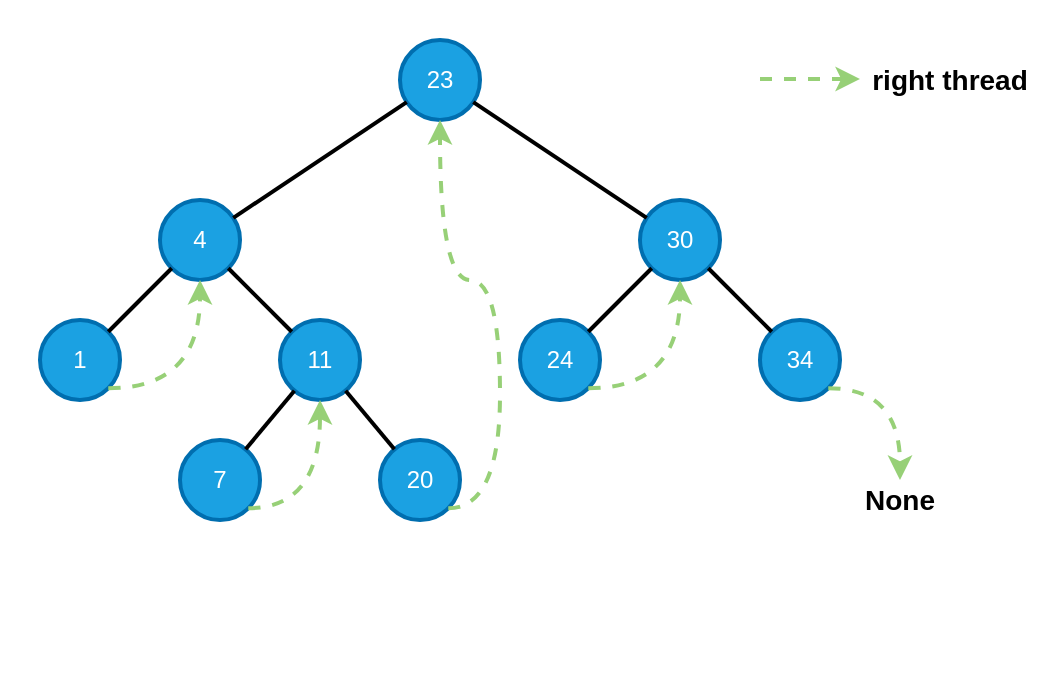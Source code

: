 <mxfile pages="14">
    <diagram id="6hGFLwfOUW9BJ-s0fimq" name="01">
        <mxGraphModel dx="1300" dy="645" grid="1" gridSize="10" guides="1" tooltips="1" connect="1" arrows="1" fold="1" page="1" pageScale="1" pageWidth="827" pageHeight="1169" math="0" shadow="0">
            <root>
                <mxCell id="0"/>
                <mxCell id="1" parent="0"/>
                <mxCell id="QedooXNwbvGfs-fLZUGQ-27" value="" style="rounded=0;whiteSpace=wrap;html=1;strokeColor=none;align=left;fillColor=#FFFFFF;" parent="1" vertex="1">
                    <mxGeometry x="120" y="80" width="520" height="340" as="geometry"/>
                </mxCell>
                <mxCell id="3" value="23" style="ellipse;whiteSpace=wrap;html=1;aspect=fixed;strokeColor=#006EAF;strokeWidth=2;fillColor=#1ba1e2;fontColor=#ffffff;" parent="1" vertex="1">
                    <mxGeometry x="320" y="100" width="40" height="40" as="geometry"/>
                </mxCell>
                <mxCell id="4" value="4&lt;span style=&quot;color: rgba(0 , 0 , 0 , 0) ; font-family: monospace ; font-size: 0px&quot;&gt;%3CmxGraphModel%3E%3Croot%3E%3CmxCell%20id%3D%220%22%2F%3E%3CmxCell%20id%3D%221%22%20parent%3D%220%22%2F%3E%3CmxCell%20id%3D%222%22%20value%3D%2223%22%20style%3D%22ellipse%3BwhiteSpace%3Dwrap%3Bhtml%3D1%3Baspect%3Dfixed%3BstrokeColor%3D%23006EAF%3BstrokeWidth%3D2%3BfillColor%3D%231ba1e2%3BfontColor%3D%23ffffff%3B%22%20vertex%3D%221%22%20parent%3D%221%22%3E%3CmxGeometry%20x%3D%22320%22%20y%3D%22120%22%20width%3D%2240%22%20height%3D%2240%22%20as%3D%22geometry%22%2F%3E%3C%2FmxCell%3E%3C%2Froot%3E%3C%2FmxGraphModel%3E&lt;/span&gt;" style="ellipse;whiteSpace=wrap;html=1;aspect=fixed;strokeColor=#006EAF;strokeWidth=2;fillColor=#1ba1e2;fontColor=#ffffff;" parent="1" vertex="1">
                    <mxGeometry x="200" y="180" width="40" height="40" as="geometry"/>
                </mxCell>
                <mxCell id="5" value="30" style="ellipse;whiteSpace=wrap;html=1;aspect=fixed;strokeColor=#006EAF;strokeWidth=2;fillColor=#1ba1e2;fontColor=#ffffff;" parent="1" vertex="1">
                    <mxGeometry x="440" y="180" width="40" height="40" as="geometry"/>
                </mxCell>
                <mxCell id="6" value="1" style="ellipse;whiteSpace=wrap;html=1;aspect=fixed;strokeColor=#006EAF;strokeWidth=2;fillColor=#1ba1e2;fontColor=#ffffff;" parent="1" vertex="1">
                    <mxGeometry x="140" y="240" width="40" height="40" as="geometry"/>
                </mxCell>
                <mxCell id="7" value="11" style="ellipse;whiteSpace=wrap;html=1;aspect=fixed;strokeColor=#006EAF;strokeWidth=2;fillColor=#1ba1e2;fontColor=#ffffff;" parent="1" vertex="1">
                    <mxGeometry x="260" y="240" width="40" height="40" as="geometry"/>
                </mxCell>
                <mxCell id="8" value="24" style="ellipse;whiteSpace=wrap;html=1;aspect=fixed;strokeColor=#006EAF;strokeWidth=2;fillColor=#1ba1e2;fontColor=#ffffff;" parent="1" vertex="1">
                    <mxGeometry x="380" y="240" width="40" height="40" as="geometry"/>
                </mxCell>
                <mxCell id="9" value="34" style="ellipse;whiteSpace=wrap;html=1;aspect=fixed;strokeColor=#006EAF;strokeWidth=2;fillColor=#1ba1e2;fontColor=#ffffff;" parent="1" vertex="1">
                    <mxGeometry x="500" y="240" width="40" height="40" as="geometry"/>
                </mxCell>
                <mxCell id="10" value="7" style="ellipse;whiteSpace=wrap;html=1;aspect=fixed;strokeColor=#006EAF;strokeWidth=2;fillColor=#1ba1e2;fontColor=#ffffff;" parent="1" vertex="1">
                    <mxGeometry x="210" y="300" width="40" height="40" as="geometry"/>
                </mxCell>
                <mxCell id="11" value="20" style="ellipse;whiteSpace=wrap;html=1;aspect=fixed;strokeColor=#006EAF;strokeWidth=2;fillColor=#1ba1e2;fontColor=#ffffff;" parent="1" vertex="1">
                    <mxGeometry x="310" y="300" width="40" height="40" as="geometry"/>
                </mxCell>
                <mxCell id="12" value="" style="endArrow=none;html=1;strokeColor=#000000;strokeWidth=2;" parent="1" source="4" target="3" edge="1">
                    <mxGeometry width="50" height="50" relative="1" as="geometry">
                        <mxPoint x="230" y="186" as="sourcePoint"/>
                        <mxPoint x="450" y="460" as="targetPoint"/>
                    </mxGeometry>
                </mxCell>
                <mxCell id="13" value="" style="endArrow=none;html=1;strokeColor=#000000;strokeWidth=2;" parent="1" source="5" target="3" edge="1">
                    <mxGeometry width="50" height="50" relative="1" as="geometry">
                        <mxPoint x="244.142" y="195.858" as="sourcePoint"/>
                        <mxPoint x="335.858" y="144.142" as="targetPoint"/>
                    </mxGeometry>
                </mxCell>
                <mxCell id="14" value="" style="endArrow=none;html=1;strokeColor=#000000;strokeWidth=2;" parent="1" source="4" target="6" edge="1">
                    <mxGeometry width="50" height="50" relative="1" as="geometry">
                        <mxPoint x="254.142" y="205.858" as="sourcePoint"/>
                        <mxPoint x="130" y="220" as="targetPoint"/>
                    </mxGeometry>
                </mxCell>
                <mxCell id="15" value="" style="endArrow=none;html=1;strokeColor=#000000;strokeWidth=2;" parent="1" source="7" target="4" edge="1">
                    <mxGeometry width="50" height="50" relative="1" as="geometry">
                        <mxPoint x="264.142" y="215.858" as="sourcePoint"/>
                        <mxPoint x="355.858" y="164.142" as="targetPoint"/>
                    </mxGeometry>
                </mxCell>
                <mxCell id="16" value="" style="endArrow=none;html=1;strokeColor=#000000;strokeWidth=2;" parent="1" source="8" target="5" edge="1">
                    <mxGeometry width="50" height="50" relative="1" as="geometry">
                        <mxPoint x="274.142" y="225.858" as="sourcePoint"/>
                        <mxPoint x="365.858" y="174.142" as="targetPoint"/>
                    </mxGeometry>
                </mxCell>
                <mxCell id="17" value="" style="endArrow=none;html=1;strokeColor=#000000;strokeWidth=2;" parent="1" source="9" target="5" edge="1">
                    <mxGeometry width="50" height="50" relative="1" as="geometry">
                        <mxPoint x="284.142" y="235.858" as="sourcePoint"/>
                        <mxPoint x="375.858" y="184.142" as="targetPoint"/>
                    </mxGeometry>
                </mxCell>
                <mxCell id="18" value="" style="endArrow=none;html=1;strokeColor=#000000;strokeWidth=2;" parent="1" source="11" target="7" edge="1">
                    <mxGeometry width="50" height="50" relative="1" as="geometry">
                        <mxPoint x="294.142" y="245.858" as="sourcePoint"/>
                        <mxPoint x="385.858" y="194.142" as="targetPoint"/>
                    </mxGeometry>
                </mxCell>
                <mxCell id="19" value="" style="endArrow=none;html=1;strokeColor=#000000;strokeWidth=2;" parent="1" source="7" target="10" edge="1">
                    <mxGeometry width="50" height="50" relative="1" as="geometry">
                        <mxPoint x="304.142" y="255.858" as="sourcePoint"/>
                        <mxPoint x="240" y="306" as="targetPoint"/>
                    </mxGeometry>
                </mxCell>
                <mxCell id="20" value="" style="endArrow=classic;html=1;curved=1;strokeColor=#97D077;strokeWidth=2;dashed=1;exitX=1;exitY=1;exitDx=0;exitDy=0;entryX=0.5;entryY=1;entryDx=0;entryDy=0;edgeStyle=orthogonalEdgeStyle;" parent="1" source="6" target="4" edge="1">
                    <mxGeometry width="50" height="50" relative="1" as="geometry">
                        <mxPoint x="390" y="530" as="sourcePoint"/>
                        <mxPoint x="440" y="480" as="targetPoint"/>
                    </mxGeometry>
                </mxCell>
                <mxCell id="21" value="" style="endArrow=classic;html=1;curved=1;strokeColor=#97D077;strokeWidth=2;dashed=1;exitX=1;exitY=1;exitDx=0;exitDy=0;entryX=0.5;entryY=1;entryDx=0;entryDy=0;edgeStyle=orthogonalEdgeStyle;" parent="1" source="10" target="7" edge="1">
                    <mxGeometry width="50" height="50" relative="1" as="geometry">
                        <mxPoint x="184.142" y="284.142" as="sourcePoint"/>
                        <mxPoint x="230" y="230" as="targetPoint"/>
                    </mxGeometry>
                </mxCell>
                <mxCell id="22" value="" style="endArrow=classic;html=1;curved=1;strokeColor=#97D077;strokeWidth=2;dashed=1;exitX=1;exitY=1;exitDx=0;exitDy=0;entryX=0.5;entryY=1;entryDx=0;entryDy=0;edgeStyle=orthogonalEdgeStyle;" parent="1" source="11" target="3" edge="1">
                    <mxGeometry width="50" height="50" relative="1" as="geometry">
                        <mxPoint x="194.142" y="294.142" as="sourcePoint"/>
                        <mxPoint x="240" y="240" as="targetPoint"/>
                        <Array as="points">
                            <mxPoint x="370" y="334"/>
                            <mxPoint x="370" y="220"/>
                            <mxPoint x="340" y="220"/>
                        </Array>
                    </mxGeometry>
                </mxCell>
                <mxCell id="23" value="" style="endArrow=classic;html=1;curved=1;strokeColor=#97D077;strokeWidth=2;dashed=1;exitX=1;exitY=1;exitDx=0;exitDy=0;edgeStyle=orthogonalEdgeStyle;" parent="1" source="8" target="5" edge="1">
                    <mxGeometry width="50" height="50" relative="1" as="geometry">
                        <mxPoint x="204.142" y="304.142" as="sourcePoint"/>
                        <mxPoint x="250" y="250" as="targetPoint"/>
                    </mxGeometry>
                </mxCell>
                <mxCell id="24" value="" style="endArrow=classic;html=1;curved=1;strokeColor=#97D077;strokeWidth=2;dashed=1;exitX=1;exitY=1;exitDx=0;exitDy=0;edgeStyle=orthogonalEdgeStyle;entryX=0.5;entryY=0;entryDx=0;entryDy=0;" parent="1" source="9" target="25" edge="1">
                    <mxGeometry width="50" height="50" relative="1" as="geometry">
                        <mxPoint x="214.142" y="314.142" as="sourcePoint"/>
                        <mxPoint x="600" y="220" as="targetPoint"/>
                    </mxGeometry>
                </mxCell>
                <mxCell id="25" value="&lt;font color=&quot;#000000&quot; style=&quot;font-size: 14px&quot;&gt;&lt;b&gt;None&lt;/b&gt;&lt;/font&gt;" style="text;html=1;strokeColor=none;fillColor=none;align=center;verticalAlign=middle;whiteSpace=wrap;rounded=0;" parent="1" vertex="1">
                    <mxGeometry x="550" y="320" width="40" height="20" as="geometry"/>
                </mxCell>
                <mxCell id="26" value="" style="endArrow=classic;html=1;dashed=1;strokeColor=#97D077;strokeWidth=2;" parent="1" edge="1">
                    <mxGeometry width="50" height="50" relative="1" as="geometry">
                        <mxPoint x="500" y="119.5" as="sourcePoint"/>
                        <mxPoint x="550" y="119.5" as="targetPoint"/>
                    </mxGeometry>
                </mxCell>
                <mxCell id="27" value="&lt;font color=&quot;#000000&quot; style=&quot;font-size: 14px&quot;&gt;&lt;b&gt;right thread&lt;/b&gt;&lt;/font&gt;" style="text;html=1;strokeColor=none;fillColor=none;align=center;verticalAlign=middle;whiteSpace=wrap;rounded=0;" parent="1" vertex="1">
                    <mxGeometry x="550" y="110" width="90" height="20" as="geometry"/>
                </mxCell>
            </root>
        </mxGraphModel>
    </diagram>
    <diagram name="02" id="GhS_6uvYCqh1PB7_dJlU">
        <mxGraphModel dx="1300" dy="645" grid="1" gridSize="10" guides="1" tooltips="1" connect="1" arrows="1" fold="1" page="1" pageScale="1" pageWidth="827" pageHeight="1169" math="0" shadow="0">
            <root>
                <mxCell id="rQ93Pms8h6ybxezrloNd-0"/>
                <mxCell id="rQ93Pms8h6ybxezrloNd-1" parent="rQ93Pms8h6ybxezrloNd-0"/>
                <mxCell id="tcd9dnoS9Z8nqy3MgcHL-0" value="" style="rounded=0;whiteSpace=wrap;html=1;strokeColor=none;align=left;fillColor=#FFFFFF;" parent="rQ93Pms8h6ybxezrloNd-1" vertex="1">
                    <mxGeometry x="120" y="80" width="520" height="340" as="geometry"/>
                </mxCell>
                <mxCell id="rQ93Pms8h6ybxezrloNd-2" value="23" style="ellipse;whiteSpace=wrap;html=1;aspect=fixed;strokeColor=#006EAF;strokeWidth=2;fillColor=#1ba1e2;fontColor=#ffffff;" parent="rQ93Pms8h6ybxezrloNd-1" vertex="1">
                    <mxGeometry x="320" y="100" width="40" height="40" as="geometry"/>
                </mxCell>
                <mxCell id="rQ93Pms8h6ybxezrloNd-3" value="4&lt;span style=&quot;color: rgba(0 , 0 , 0 , 0) ; font-family: monospace ; font-size: 0px&quot;&gt;%3CmxGraphModel%3E%3Croot%3E%3CmxCell%20id%3D%220%22%2F%3E%3CmxCell%20id%3D%221%22%20parent%3D%220%22%2F%3E%3CmxCell%20id%3D%222%22%20value%3D%2223%22%20style%3D%22ellipse%3BwhiteSpace%3Dwrap%3Bhtml%3D1%3Baspect%3Dfixed%3BstrokeColor%3D%23006EAF%3BstrokeWidth%3D2%3BfillColor%3D%231ba1e2%3BfontColor%3D%23ffffff%3B%22%20vertex%3D%221%22%20parent%3D%221%22%3E%3CmxGeometry%20x%3D%22320%22%20y%3D%22120%22%20width%3D%2240%22%20height%3D%2240%22%20as%3D%22geometry%22%2F%3E%3C%2FmxCell%3E%3C%2Froot%3E%3C%2FmxGraphModel%3E&lt;/span&gt;" style="ellipse;whiteSpace=wrap;html=1;aspect=fixed;strokeColor=#006EAF;strokeWidth=2;fillColor=#1ba1e2;fontColor=#ffffff;" parent="rQ93Pms8h6ybxezrloNd-1" vertex="1">
                    <mxGeometry x="200" y="180" width="40" height="40" as="geometry"/>
                </mxCell>
                <mxCell id="rQ93Pms8h6ybxezrloNd-4" value="30" style="ellipse;whiteSpace=wrap;html=1;aspect=fixed;strokeColor=#006EAF;strokeWidth=2;fillColor=#1ba1e2;fontColor=#ffffff;" parent="rQ93Pms8h6ybxezrloNd-1" vertex="1">
                    <mxGeometry x="440" y="180" width="40" height="40" as="geometry"/>
                </mxCell>
                <mxCell id="rQ93Pms8h6ybxezrloNd-5" value="1" style="ellipse;whiteSpace=wrap;html=1;aspect=fixed;strokeColor=#006EAF;strokeWidth=2;fillColor=#1ba1e2;fontColor=#ffffff;" parent="rQ93Pms8h6ybxezrloNd-1" vertex="1">
                    <mxGeometry x="140" y="240" width="40" height="40" as="geometry"/>
                </mxCell>
                <mxCell id="rQ93Pms8h6ybxezrloNd-6" value="11" style="ellipse;whiteSpace=wrap;html=1;aspect=fixed;strokeColor=#006EAF;strokeWidth=2;fillColor=#1ba1e2;fontColor=#ffffff;" parent="rQ93Pms8h6ybxezrloNd-1" vertex="1">
                    <mxGeometry x="260" y="240" width="40" height="40" as="geometry"/>
                </mxCell>
                <mxCell id="rQ93Pms8h6ybxezrloNd-7" value="24" style="ellipse;whiteSpace=wrap;html=1;aspect=fixed;strokeColor=#006EAF;strokeWidth=2;fillColor=#1ba1e2;fontColor=#ffffff;" parent="rQ93Pms8h6ybxezrloNd-1" vertex="1">
                    <mxGeometry x="380" y="240" width="40" height="40" as="geometry"/>
                </mxCell>
                <mxCell id="rQ93Pms8h6ybxezrloNd-8" value="34" style="ellipse;whiteSpace=wrap;html=1;aspect=fixed;strokeColor=#006EAF;strokeWidth=2;fillColor=#1ba1e2;fontColor=#ffffff;" parent="rQ93Pms8h6ybxezrloNd-1" vertex="1">
                    <mxGeometry x="500" y="240" width="40" height="40" as="geometry"/>
                </mxCell>
                <mxCell id="rQ93Pms8h6ybxezrloNd-9" value="7" style="ellipse;whiteSpace=wrap;html=1;aspect=fixed;strokeColor=#006EAF;strokeWidth=2;fillColor=#1ba1e2;fontColor=#ffffff;" parent="rQ93Pms8h6ybxezrloNd-1" vertex="1">
                    <mxGeometry x="210" y="300" width="40" height="40" as="geometry"/>
                </mxCell>
                <mxCell id="rQ93Pms8h6ybxezrloNd-10" value="20" style="ellipse;whiteSpace=wrap;html=1;aspect=fixed;strokeColor=#006EAF;strokeWidth=2;fillColor=#1ba1e2;fontColor=#ffffff;" parent="rQ93Pms8h6ybxezrloNd-1" vertex="1">
                    <mxGeometry x="310" y="300" width="40" height="40" as="geometry"/>
                </mxCell>
                <mxCell id="rQ93Pms8h6ybxezrloNd-11" value="" style="endArrow=none;html=1;strokeColor=#000000;strokeWidth=2;" parent="rQ93Pms8h6ybxezrloNd-1" source="rQ93Pms8h6ybxezrloNd-3" target="rQ93Pms8h6ybxezrloNd-2" edge="1">
                    <mxGeometry width="50" height="50" relative="1" as="geometry">
                        <mxPoint x="400" y="510" as="sourcePoint"/>
                        <mxPoint x="450" y="460" as="targetPoint"/>
                    </mxGeometry>
                </mxCell>
                <mxCell id="rQ93Pms8h6ybxezrloNd-12" value="" style="endArrow=none;html=1;strokeColor=#000000;strokeWidth=2;" parent="rQ93Pms8h6ybxezrloNd-1" source="rQ93Pms8h6ybxezrloNd-4" target="rQ93Pms8h6ybxezrloNd-2" edge="1">
                    <mxGeometry width="50" height="50" relative="1" as="geometry">
                        <mxPoint x="244.142" y="195.858" as="sourcePoint"/>
                        <mxPoint x="335.858" y="144.142" as="targetPoint"/>
                    </mxGeometry>
                </mxCell>
                <mxCell id="rQ93Pms8h6ybxezrloNd-13" value="" style="endArrow=none;html=1;strokeColor=#000000;strokeWidth=2;" parent="rQ93Pms8h6ybxezrloNd-1" source="rQ93Pms8h6ybxezrloNd-3" target="rQ93Pms8h6ybxezrloNd-5" edge="1">
                    <mxGeometry width="50" height="50" relative="1" as="geometry">
                        <mxPoint x="254.142" y="205.858" as="sourcePoint"/>
                        <mxPoint x="130" y="220" as="targetPoint"/>
                    </mxGeometry>
                </mxCell>
                <mxCell id="rQ93Pms8h6ybxezrloNd-14" value="" style="endArrow=none;html=1;strokeColor=#000000;strokeWidth=2;" parent="rQ93Pms8h6ybxezrloNd-1" source="rQ93Pms8h6ybxezrloNd-6" target="rQ93Pms8h6ybxezrloNd-3" edge="1">
                    <mxGeometry width="50" height="50" relative="1" as="geometry">
                        <mxPoint x="264.142" y="215.858" as="sourcePoint"/>
                        <mxPoint x="355.858" y="164.142" as="targetPoint"/>
                    </mxGeometry>
                </mxCell>
                <mxCell id="rQ93Pms8h6ybxezrloNd-15" value="" style="endArrow=none;html=1;strokeColor=#000000;strokeWidth=2;" parent="rQ93Pms8h6ybxezrloNd-1" source="rQ93Pms8h6ybxezrloNd-7" target="rQ93Pms8h6ybxezrloNd-4" edge="1">
                    <mxGeometry width="50" height="50" relative="1" as="geometry">
                        <mxPoint x="274.142" y="225.858" as="sourcePoint"/>
                        <mxPoint x="365.858" y="174.142" as="targetPoint"/>
                    </mxGeometry>
                </mxCell>
                <mxCell id="rQ93Pms8h6ybxezrloNd-16" value="" style="endArrow=none;html=1;strokeColor=#000000;strokeWidth=2;" parent="rQ93Pms8h6ybxezrloNd-1" source="rQ93Pms8h6ybxezrloNd-8" target="rQ93Pms8h6ybxezrloNd-4" edge="1">
                    <mxGeometry width="50" height="50" relative="1" as="geometry">
                        <mxPoint x="284.142" y="235.858" as="sourcePoint"/>
                        <mxPoint x="375.858" y="184.142" as="targetPoint"/>
                    </mxGeometry>
                </mxCell>
                <mxCell id="rQ93Pms8h6ybxezrloNd-17" value="" style="endArrow=none;html=1;strokeColor=#000000;strokeWidth=2;" parent="rQ93Pms8h6ybxezrloNd-1" source="rQ93Pms8h6ybxezrloNd-10" target="rQ93Pms8h6ybxezrloNd-6" edge="1">
                    <mxGeometry width="50" height="50" relative="1" as="geometry">
                        <mxPoint x="294.142" y="245.858" as="sourcePoint"/>
                        <mxPoint x="385.858" y="194.142" as="targetPoint"/>
                    </mxGeometry>
                </mxCell>
                <mxCell id="rQ93Pms8h6ybxezrloNd-18" value="" style="endArrow=none;html=1;strokeColor=#000000;strokeWidth=2;" parent="rQ93Pms8h6ybxezrloNd-1" source="rQ93Pms8h6ybxezrloNd-6" target="rQ93Pms8h6ybxezrloNd-9" edge="1">
                    <mxGeometry width="50" height="50" relative="1" as="geometry">
                        <mxPoint x="304.142" y="255.858" as="sourcePoint"/>
                        <mxPoint x="395.858" y="204.142" as="targetPoint"/>
                    </mxGeometry>
                </mxCell>
                <mxCell id="rQ93Pms8h6ybxezrloNd-19" value="" style="endArrow=classic;html=1;curved=1;strokeColor=#97D077;strokeWidth=2;dashed=1;exitX=1;exitY=1;exitDx=0;exitDy=0;entryX=0.5;entryY=1;entryDx=0;entryDy=0;edgeStyle=orthogonalEdgeStyle;" parent="rQ93Pms8h6ybxezrloNd-1" source="rQ93Pms8h6ybxezrloNd-5" target="rQ93Pms8h6ybxezrloNd-3" edge="1">
                    <mxGeometry width="50" height="50" relative="1" as="geometry">
                        <mxPoint x="390" y="530" as="sourcePoint"/>
                        <mxPoint x="440" y="480" as="targetPoint"/>
                    </mxGeometry>
                </mxCell>
                <mxCell id="rQ93Pms8h6ybxezrloNd-20" value="" style="endArrow=classic;html=1;curved=1;strokeColor=#97D077;strokeWidth=2;dashed=1;exitX=1;exitY=1;exitDx=0;exitDy=0;entryX=0.5;entryY=1;entryDx=0;entryDy=0;edgeStyle=orthogonalEdgeStyle;" parent="rQ93Pms8h6ybxezrloNd-1" source="rQ93Pms8h6ybxezrloNd-9" target="rQ93Pms8h6ybxezrloNd-6" edge="1">
                    <mxGeometry width="50" height="50" relative="1" as="geometry">
                        <mxPoint x="184.142" y="284.142" as="sourcePoint"/>
                        <mxPoint x="230" y="230" as="targetPoint"/>
                    </mxGeometry>
                </mxCell>
                <mxCell id="rQ93Pms8h6ybxezrloNd-21" value="" style="endArrow=classic;html=1;curved=1;strokeColor=#97D077;strokeWidth=2;dashed=1;exitX=1;exitY=1;exitDx=0;exitDy=0;entryX=0.5;entryY=1;entryDx=0;entryDy=0;edgeStyle=orthogonalEdgeStyle;" parent="rQ93Pms8h6ybxezrloNd-1" source="rQ93Pms8h6ybxezrloNd-10" target="rQ93Pms8h6ybxezrloNd-2" edge="1">
                    <mxGeometry width="50" height="50" relative="1" as="geometry">
                        <mxPoint x="194.142" y="294.142" as="sourcePoint"/>
                        <mxPoint x="240" y="240" as="targetPoint"/>
                        <Array as="points">
                            <mxPoint x="370" y="334"/>
                            <mxPoint x="370" y="220"/>
                            <mxPoint x="340" y="220"/>
                        </Array>
                    </mxGeometry>
                </mxCell>
                <mxCell id="rQ93Pms8h6ybxezrloNd-22" value="" style="endArrow=classic;html=1;curved=1;strokeColor=#97D077;strokeWidth=2;dashed=1;exitX=1;exitY=1;exitDx=0;exitDy=0;edgeStyle=orthogonalEdgeStyle;" parent="rQ93Pms8h6ybxezrloNd-1" source="rQ93Pms8h6ybxezrloNd-7" target="rQ93Pms8h6ybxezrloNd-4" edge="1">
                    <mxGeometry width="50" height="50" relative="1" as="geometry">
                        <mxPoint x="204.142" y="304.142" as="sourcePoint"/>
                        <mxPoint x="250" y="250" as="targetPoint"/>
                    </mxGeometry>
                </mxCell>
                <mxCell id="rQ93Pms8h6ybxezrloNd-23" value="" style="endArrow=classic;html=1;curved=1;strokeColor=#97D077;strokeWidth=2;dashed=1;exitX=1;exitY=1;exitDx=0;exitDy=0;edgeStyle=orthogonalEdgeStyle;entryX=0.5;entryY=0;entryDx=0;entryDy=0;" parent="rQ93Pms8h6ybxezrloNd-1" source="rQ93Pms8h6ybxezrloNd-8" target="rQ93Pms8h6ybxezrloNd-24" edge="1">
                    <mxGeometry width="50" height="50" relative="1" as="geometry">
                        <mxPoint x="214.142" y="314.142" as="sourcePoint"/>
                        <mxPoint x="600" y="220" as="targetPoint"/>
                    </mxGeometry>
                </mxCell>
                <mxCell id="rQ93Pms8h6ybxezrloNd-24" value="&lt;font color=&quot;#000000&quot; style=&quot;font-size: 14px&quot;&gt;&lt;b&gt;None&lt;/b&gt;&lt;/font&gt;" style="text;html=1;strokeColor=none;fillColor=none;align=center;verticalAlign=middle;whiteSpace=wrap;rounded=0;" parent="rQ93Pms8h6ybxezrloNd-1" vertex="1">
                    <mxGeometry x="550" y="320" width="40" height="20" as="geometry"/>
                </mxCell>
                <mxCell id="rQ93Pms8h6ybxezrloNd-25" value="" style="endArrow=classic;html=1;dashed=1;strokeColor=#97D077;strokeWidth=2;" parent="rQ93Pms8h6ybxezrloNd-1" edge="1">
                    <mxGeometry width="50" height="50" relative="1" as="geometry">
                        <mxPoint x="500" y="119.5" as="sourcePoint"/>
                        <mxPoint x="550" y="119.5" as="targetPoint"/>
                    </mxGeometry>
                </mxCell>
                <mxCell id="rQ93Pms8h6ybxezrloNd-26" value="&lt;font color=&quot;#000000&quot; style=&quot;font-size: 14px&quot;&gt;&lt;b&gt;right thread&lt;/b&gt;&lt;/font&gt;" style="text;html=1;strokeColor=none;fillColor=none;align=center;verticalAlign=middle;whiteSpace=wrap;rounded=0;" parent="rQ93Pms8h6ybxezrloNd-1" vertex="1">
                    <mxGeometry x="550" y="110" width="90" height="20" as="geometry"/>
                </mxCell>
                <mxCell id="rQ93Pms8h6ybxezrloNd-27" value="21" style="ellipse;whiteSpace=wrap;html=1;aspect=fixed;strokeColor=#006EAF;strokeWidth=2;fillColor=#1ba1e2;fontColor=#ffffff;" parent="rQ93Pms8h6ybxezrloNd-1" vertex="1">
                    <mxGeometry x="190" y="100" width="40" height="40" as="geometry"/>
                </mxCell>
                <mxCell id="rQ93Pms8h6ybxezrloNd-28" value="&lt;font style=&quot;font-size: 16px&quot; color=&quot;#000000&quot;&gt;Insert&lt;/font&gt;" style="text;html=1;strokeColor=none;fillColor=none;align=center;verticalAlign=middle;whiteSpace=wrap;rounded=0;" parent="rQ93Pms8h6ybxezrloNd-1" vertex="1">
                    <mxGeometry x="140" y="110" width="40" height="20" as="geometry"/>
                </mxCell>
            </root>
        </mxGraphModel>
    </diagram>
    <diagram name="03" id="s-KtcsRuOOK0F8NZrYkT">
        <mxGraphModel dx="1300" dy="645" grid="1" gridSize="10" guides="1" tooltips="1" connect="1" arrows="1" fold="1" page="1" pageScale="1" pageWidth="827" pageHeight="1169" math="0" shadow="0">
            <root>
                <mxCell id="j49en6fN_oRQC0bztuO5-0"/>
                <mxCell id="j49en6fN_oRQC0bztuO5-1" parent="j49en6fN_oRQC0bztuO5-0"/>
                <mxCell id="YDMShjez-cc3_-Cmh_D6-0" value="" style="rounded=0;whiteSpace=wrap;html=1;strokeColor=none;align=left;fillColor=#FFFFFF;" parent="j49en6fN_oRQC0bztuO5-1" vertex="1">
                    <mxGeometry x="120" y="80" width="520" height="340" as="geometry"/>
                </mxCell>
                <mxCell id="j49en6fN_oRQC0bztuO5-2" value="23" style="ellipse;whiteSpace=wrap;html=1;aspect=fixed;strokeColor=#006EAF;strokeWidth=2;fillColor=#1ba1e2;fontColor=#ffffff;" parent="j49en6fN_oRQC0bztuO5-1" vertex="1">
                    <mxGeometry x="320" y="100" width="40" height="40" as="geometry"/>
                </mxCell>
                <mxCell id="j49en6fN_oRQC0bztuO5-3" value="4&lt;span style=&quot;color: rgba(0 , 0 , 0 , 0) ; font-family: monospace ; font-size: 0px&quot;&gt;%3CmxGraphModel%3E%3Croot%3E%3CmxCell%20id%3D%220%22%2F%3E%3CmxCell%20id%3D%221%22%20parent%3D%220%22%2F%3E%3CmxCell%20id%3D%222%22%20value%3D%2223%22%20style%3D%22ellipse%3BwhiteSpace%3Dwrap%3Bhtml%3D1%3Baspect%3Dfixed%3BstrokeColor%3D%23006EAF%3BstrokeWidth%3D2%3BfillColor%3D%231ba1e2%3BfontColor%3D%23ffffff%3B%22%20vertex%3D%221%22%20parent%3D%221%22%3E%3CmxGeometry%20x%3D%22320%22%20y%3D%22120%22%20width%3D%2240%22%20height%3D%2240%22%20as%3D%22geometry%22%2F%3E%3C%2FmxCell%3E%3C%2Froot%3E%3C%2FmxGraphModel%3E&lt;/span&gt;" style="ellipse;whiteSpace=wrap;html=1;aspect=fixed;strokeColor=#006EAF;strokeWidth=2;fillColor=#1ba1e2;fontColor=#ffffff;" parent="j49en6fN_oRQC0bztuO5-1" vertex="1">
                    <mxGeometry x="200" y="180" width="40" height="40" as="geometry"/>
                </mxCell>
                <mxCell id="j49en6fN_oRQC0bztuO5-4" value="30" style="ellipse;whiteSpace=wrap;html=1;aspect=fixed;strokeColor=#006EAF;strokeWidth=2;fillColor=#1ba1e2;fontColor=#ffffff;" parent="j49en6fN_oRQC0bztuO5-1" vertex="1">
                    <mxGeometry x="440" y="180" width="40" height="40" as="geometry"/>
                </mxCell>
                <mxCell id="j49en6fN_oRQC0bztuO5-5" value="1" style="ellipse;whiteSpace=wrap;html=1;aspect=fixed;strokeColor=#006EAF;strokeWidth=2;fillColor=#1ba1e2;fontColor=#ffffff;" parent="j49en6fN_oRQC0bztuO5-1" vertex="1">
                    <mxGeometry x="140" y="240" width="40" height="40" as="geometry"/>
                </mxCell>
                <mxCell id="j49en6fN_oRQC0bztuO5-6" value="11" style="ellipse;whiteSpace=wrap;html=1;aspect=fixed;strokeColor=#006EAF;strokeWidth=2;fillColor=#1ba1e2;fontColor=#ffffff;" parent="j49en6fN_oRQC0bztuO5-1" vertex="1">
                    <mxGeometry x="260" y="240" width="40" height="40" as="geometry"/>
                </mxCell>
                <mxCell id="j49en6fN_oRQC0bztuO5-7" value="24" style="ellipse;whiteSpace=wrap;html=1;aspect=fixed;strokeColor=#006EAF;strokeWidth=2;fillColor=#1ba1e2;fontColor=#ffffff;" parent="j49en6fN_oRQC0bztuO5-1" vertex="1">
                    <mxGeometry x="380" y="240" width="40" height="40" as="geometry"/>
                </mxCell>
                <mxCell id="j49en6fN_oRQC0bztuO5-8" value="34" style="ellipse;whiteSpace=wrap;html=1;aspect=fixed;strokeColor=#006EAF;strokeWidth=2;fillColor=#1ba1e2;fontColor=#ffffff;" parent="j49en6fN_oRQC0bztuO5-1" vertex="1">
                    <mxGeometry x="500" y="240" width="40" height="40" as="geometry"/>
                </mxCell>
                <mxCell id="j49en6fN_oRQC0bztuO5-9" value="7" style="ellipse;whiteSpace=wrap;html=1;aspect=fixed;strokeColor=#006EAF;strokeWidth=2;fillColor=#1ba1e2;fontColor=#ffffff;" parent="j49en6fN_oRQC0bztuO5-1" vertex="1">
                    <mxGeometry x="210" y="300" width="40" height="40" as="geometry"/>
                </mxCell>
                <mxCell id="j49en6fN_oRQC0bztuO5-10" value="20" style="ellipse;whiteSpace=wrap;html=1;aspect=fixed;strokeColor=#006EAF;strokeWidth=2;fillColor=#1ba1e2;fontColor=#ffffff;" parent="j49en6fN_oRQC0bztuO5-1" vertex="1">
                    <mxGeometry x="310" y="300" width="40" height="40" as="geometry"/>
                </mxCell>
                <mxCell id="j49en6fN_oRQC0bztuO5-11" value="" style="endArrow=none;html=1;strokeColor=#000000;strokeWidth=2;" parent="j49en6fN_oRQC0bztuO5-1" source="j49en6fN_oRQC0bztuO5-3" target="j49en6fN_oRQC0bztuO5-2" edge="1">
                    <mxGeometry width="50" height="50" relative="1" as="geometry">
                        <mxPoint x="400" y="510" as="sourcePoint"/>
                        <mxPoint x="450" y="460" as="targetPoint"/>
                    </mxGeometry>
                </mxCell>
                <mxCell id="j49en6fN_oRQC0bztuO5-12" value="" style="endArrow=none;html=1;strokeColor=#000000;strokeWidth=2;" parent="j49en6fN_oRQC0bztuO5-1" source="j49en6fN_oRQC0bztuO5-4" target="j49en6fN_oRQC0bztuO5-2" edge="1">
                    <mxGeometry width="50" height="50" relative="1" as="geometry">
                        <mxPoint x="244.142" y="195.858" as="sourcePoint"/>
                        <mxPoint x="335.858" y="144.142" as="targetPoint"/>
                    </mxGeometry>
                </mxCell>
                <mxCell id="j49en6fN_oRQC0bztuO5-13" value="" style="endArrow=none;html=1;strokeColor=#000000;strokeWidth=2;" parent="j49en6fN_oRQC0bztuO5-1" source="j49en6fN_oRQC0bztuO5-3" target="j49en6fN_oRQC0bztuO5-5" edge="1">
                    <mxGeometry width="50" height="50" relative="1" as="geometry">
                        <mxPoint x="254.142" y="205.858" as="sourcePoint"/>
                        <mxPoint x="130" y="220" as="targetPoint"/>
                    </mxGeometry>
                </mxCell>
                <mxCell id="j49en6fN_oRQC0bztuO5-14" value="" style="endArrow=none;html=1;strokeColor=#000000;strokeWidth=2;" parent="j49en6fN_oRQC0bztuO5-1" source="j49en6fN_oRQC0bztuO5-6" target="j49en6fN_oRQC0bztuO5-3" edge="1">
                    <mxGeometry width="50" height="50" relative="1" as="geometry">
                        <mxPoint x="264.142" y="215.858" as="sourcePoint"/>
                        <mxPoint x="355.858" y="164.142" as="targetPoint"/>
                    </mxGeometry>
                </mxCell>
                <mxCell id="j49en6fN_oRQC0bztuO5-15" value="" style="endArrow=none;html=1;strokeColor=#000000;strokeWidth=2;" parent="j49en6fN_oRQC0bztuO5-1" source="j49en6fN_oRQC0bztuO5-7" target="j49en6fN_oRQC0bztuO5-4" edge="1">
                    <mxGeometry width="50" height="50" relative="1" as="geometry">
                        <mxPoint x="274.142" y="225.858" as="sourcePoint"/>
                        <mxPoint x="365.858" y="174.142" as="targetPoint"/>
                    </mxGeometry>
                </mxCell>
                <mxCell id="j49en6fN_oRQC0bztuO5-16" value="" style="endArrow=none;html=1;strokeColor=#000000;strokeWidth=2;" parent="j49en6fN_oRQC0bztuO5-1" source="j49en6fN_oRQC0bztuO5-8" target="j49en6fN_oRQC0bztuO5-4" edge="1">
                    <mxGeometry width="50" height="50" relative="1" as="geometry">
                        <mxPoint x="284.142" y="235.858" as="sourcePoint"/>
                        <mxPoint x="375.858" y="184.142" as="targetPoint"/>
                    </mxGeometry>
                </mxCell>
                <mxCell id="j49en6fN_oRQC0bztuO5-17" value="" style="endArrow=none;html=1;strokeColor=#000000;strokeWidth=2;" parent="j49en6fN_oRQC0bztuO5-1" source="j49en6fN_oRQC0bztuO5-10" target="j49en6fN_oRQC0bztuO5-6" edge="1">
                    <mxGeometry width="50" height="50" relative="1" as="geometry">
                        <mxPoint x="294.142" y="245.858" as="sourcePoint"/>
                        <mxPoint x="385.858" y="194.142" as="targetPoint"/>
                    </mxGeometry>
                </mxCell>
                <mxCell id="j49en6fN_oRQC0bztuO5-18" value="" style="endArrow=none;html=1;strokeColor=#000000;strokeWidth=2;" parent="j49en6fN_oRQC0bztuO5-1" source="j49en6fN_oRQC0bztuO5-6" target="j49en6fN_oRQC0bztuO5-9" edge="1">
                    <mxGeometry width="50" height="50" relative="1" as="geometry">
                        <mxPoint x="304.142" y="255.858" as="sourcePoint"/>
                        <mxPoint x="395.858" y="204.142" as="targetPoint"/>
                    </mxGeometry>
                </mxCell>
                <mxCell id="j49en6fN_oRQC0bztuO5-19" value="" style="endArrow=classic;html=1;curved=1;strokeColor=#97D077;strokeWidth=2;dashed=1;exitX=1;exitY=1;exitDx=0;exitDy=0;entryX=0.5;entryY=1;entryDx=0;entryDy=0;edgeStyle=orthogonalEdgeStyle;" parent="j49en6fN_oRQC0bztuO5-1" source="j49en6fN_oRQC0bztuO5-5" target="j49en6fN_oRQC0bztuO5-3" edge="1">
                    <mxGeometry width="50" height="50" relative="1" as="geometry">
                        <mxPoint x="390" y="530" as="sourcePoint"/>
                        <mxPoint x="440" y="480" as="targetPoint"/>
                    </mxGeometry>
                </mxCell>
                <mxCell id="j49en6fN_oRQC0bztuO5-20" value="" style="endArrow=classic;html=1;curved=1;strokeColor=#97D077;strokeWidth=2;dashed=1;exitX=1;exitY=1;exitDx=0;exitDy=0;entryX=0.5;entryY=1;entryDx=0;entryDy=0;edgeStyle=orthogonalEdgeStyle;" parent="j49en6fN_oRQC0bztuO5-1" source="j49en6fN_oRQC0bztuO5-9" target="j49en6fN_oRQC0bztuO5-6" edge="1">
                    <mxGeometry width="50" height="50" relative="1" as="geometry">
                        <mxPoint x="184.142" y="284.142" as="sourcePoint"/>
                        <mxPoint x="230" y="230" as="targetPoint"/>
                    </mxGeometry>
                </mxCell>
                <mxCell id="j49en6fN_oRQC0bztuO5-21" value="" style="endArrow=classic;html=1;curved=1;strokeColor=#97D077;strokeWidth=2;dashed=1;exitX=1;exitY=1;exitDx=0;exitDy=0;entryX=0.5;entryY=1;entryDx=0;entryDy=0;edgeStyle=orthogonalEdgeStyle;" parent="j49en6fN_oRQC0bztuO5-1" source="j49en6fN_oRQC0bztuO5-10" target="j49en6fN_oRQC0bztuO5-2" edge="1">
                    <mxGeometry width="50" height="50" relative="1" as="geometry">
                        <mxPoint x="194.142" y="294.142" as="sourcePoint"/>
                        <mxPoint x="240" y="240" as="targetPoint"/>
                        <Array as="points">
                            <mxPoint x="370" y="334"/>
                            <mxPoint x="370" y="220"/>
                            <mxPoint x="340" y="220"/>
                        </Array>
                    </mxGeometry>
                </mxCell>
                <mxCell id="j49en6fN_oRQC0bztuO5-22" value="" style="endArrow=classic;html=1;curved=1;strokeColor=#97D077;strokeWidth=2;dashed=1;exitX=1;exitY=1;exitDx=0;exitDy=0;edgeStyle=orthogonalEdgeStyle;" parent="j49en6fN_oRQC0bztuO5-1" source="j49en6fN_oRQC0bztuO5-7" target="j49en6fN_oRQC0bztuO5-4" edge="1">
                    <mxGeometry width="50" height="50" relative="1" as="geometry">
                        <mxPoint x="204.142" y="304.142" as="sourcePoint"/>
                        <mxPoint x="250" y="250" as="targetPoint"/>
                    </mxGeometry>
                </mxCell>
                <mxCell id="j49en6fN_oRQC0bztuO5-23" value="" style="endArrow=classic;html=1;curved=1;strokeColor=#97D077;strokeWidth=2;dashed=1;exitX=1;exitY=1;exitDx=0;exitDy=0;edgeStyle=orthogonalEdgeStyle;entryX=0.5;entryY=0;entryDx=0;entryDy=0;" parent="j49en6fN_oRQC0bztuO5-1" source="j49en6fN_oRQC0bztuO5-8" target="j49en6fN_oRQC0bztuO5-24" edge="1">
                    <mxGeometry width="50" height="50" relative="1" as="geometry">
                        <mxPoint x="214.142" y="314.142" as="sourcePoint"/>
                        <mxPoint x="600" y="220" as="targetPoint"/>
                    </mxGeometry>
                </mxCell>
                <mxCell id="j49en6fN_oRQC0bztuO5-24" value="&lt;font color=&quot;#000000&quot; style=&quot;font-size: 14px&quot;&gt;&lt;b&gt;None&lt;/b&gt;&lt;/font&gt;" style="text;html=1;strokeColor=none;fillColor=none;align=center;verticalAlign=middle;whiteSpace=wrap;rounded=0;" parent="j49en6fN_oRQC0bztuO5-1" vertex="1">
                    <mxGeometry x="550" y="320" width="40" height="20" as="geometry"/>
                </mxCell>
                <mxCell id="j49en6fN_oRQC0bztuO5-25" value="" style="endArrow=classic;html=1;dashed=1;strokeColor=#97D077;strokeWidth=2;" parent="j49en6fN_oRQC0bztuO5-1" edge="1">
                    <mxGeometry width="50" height="50" relative="1" as="geometry">
                        <mxPoint x="500" y="119.5" as="sourcePoint"/>
                        <mxPoint x="550" y="119.5" as="targetPoint"/>
                    </mxGeometry>
                </mxCell>
                <mxCell id="j49en6fN_oRQC0bztuO5-26" value="&lt;font color=&quot;#000000&quot; style=&quot;font-size: 14px&quot;&gt;&lt;b&gt;right thread&lt;/b&gt;&lt;/font&gt;" style="text;html=1;strokeColor=none;fillColor=none;align=center;verticalAlign=middle;whiteSpace=wrap;rounded=0;" parent="j49en6fN_oRQC0bztuO5-1" vertex="1">
                    <mxGeometry x="550" y="110" width="90" height="20" as="geometry"/>
                </mxCell>
                <mxCell id="j49en6fN_oRQC0bztuO5-27" value="21" style="ellipse;whiteSpace=wrap;html=1;aspect=fixed;strokeColor=#006EAF;strokeWidth=2;fillColor=#1ba1e2;fontColor=#ffffff;" parent="j49en6fN_oRQC0bztuO5-1" vertex="1">
                    <mxGeometry x="190" y="100" width="40" height="40" as="geometry"/>
                </mxCell>
                <mxCell id="j49en6fN_oRQC0bztuO5-28" value="&lt;font style=&quot;font-size: 16px&quot; color=&quot;#000000&quot;&gt;Insert&lt;/font&gt;" style="text;html=1;strokeColor=none;fillColor=none;align=center;verticalAlign=middle;whiteSpace=wrap;rounded=0;" parent="j49en6fN_oRQC0bztuO5-1" vertex="1">
                    <mxGeometry x="140" y="110" width="40" height="20" as="geometry"/>
                </mxCell>
                <mxCell id="j49en6fN_oRQC0bztuO5-29" value="21" style="ellipse;whiteSpace=wrap;html=1;aspect=fixed;strokeColor=#FFB366;strokeWidth=2;fillColor=#1ba1e2;fontColor=#ffffff;" parent="j49en6fN_oRQC0bztuO5-1" vertex="1">
                    <mxGeometry x="360" y="360" width="40" height="40" as="geometry"/>
                </mxCell>
                <mxCell id="Huux8I432nXh5JCM2jaF-0" value="&lt;font color=&quot;#000000&quot; style=&quot;font-size: 14px&quot;&gt;Find the insert location&lt;/font&gt;" style="text;html=1;strokeColor=none;fillColor=none;align=left;verticalAlign=middle;whiteSpace=wrap;rounded=0;" parent="j49en6fN_oRQC0bztuO5-1" vertex="1">
                    <mxGeometry x="440" y="360" width="160" height="40" as="geometry"/>
                </mxCell>
            </root>
        </mxGraphModel>
    </diagram>
    <diagram name="04" id="QekbIr31u_eaesMhNC5s">
        <mxGraphModel dx="1300" dy="645" grid="1" gridSize="10" guides="1" tooltips="1" connect="1" arrows="1" fold="1" page="1" pageScale="1" pageWidth="827" pageHeight="1169" math="0" shadow="0">
            <root>
                <mxCell id="xed40pzOfr8t2e-C_qyW-0"/>
                <mxCell id="xed40pzOfr8t2e-C_qyW-1" parent="xed40pzOfr8t2e-C_qyW-0"/>
                <mxCell id="mddbeQbExDBQb00EKuo3-0" value="" style="rounded=0;whiteSpace=wrap;html=1;strokeColor=none;align=left;fillColor=#FFFFFF;" parent="xed40pzOfr8t2e-C_qyW-1" vertex="1">
                    <mxGeometry x="120" y="80" width="520" height="340" as="geometry"/>
                </mxCell>
                <mxCell id="xed40pzOfr8t2e-C_qyW-2" value="23" style="ellipse;whiteSpace=wrap;html=1;aspect=fixed;strokeColor=#006EAF;strokeWidth=2;fillColor=#1ba1e2;fontColor=#ffffff;" parent="xed40pzOfr8t2e-C_qyW-1" vertex="1">
                    <mxGeometry x="320" y="100" width="40" height="40" as="geometry"/>
                </mxCell>
                <mxCell id="xed40pzOfr8t2e-C_qyW-3" value="4&lt;span style=&quot;color: rgba(0 , 0 , 0 , 0) ; font-family: monospace ; font-size: 0px&quot;&gt;%3CmxGraphModel%3E%3Croot%3E%3CmxCell%20id%3D%220%22%2F%3E%3CmxCell%20id%3D%221%22%20parent%3D%220%22%2F%3E%3CmxCell%20id%3D%222%22%20value%3D%2223%22%20style%3D%22ellipse%3BwhiteSpace%3Dwrap%3Bhtml%3D1%3Baspect%3Dfixed%3BstrokeColor%3D%23006EAF%3BstrokeWidth%3D2%3BfillColor%3D%231ba1e2%3BfontColor%3D%23ffffff%3B%22%20vertex%3D%221%22%20parent%3D%221%22%3E%3CmxGeometry%20x%3D%22320%22%20y%3D%22120%22%20width%3D%2240%22%20height%3D%2240%22%20as%3D%22geometry%22%2F%3E%3C%2FmxCell%3E%3C%2Froot%3E%3C%2FmxGraphModel%3E&lt;/span&gt;" style="ellipse;whiteSpace=wrap;html=1;aspect=fixed;strokeColor=#006EAF;strokeWidth=2;fillColor=#1ba1e2;fontColor=#ffffff;" parent="xed40pzOfr8t2e-C_qyW-1" vertex="1">
                    <mxGeometry x="200" y="180" width="40" height="40" as="geometry"/>
                </mxCell>
                <mxCell id="xed40pzOfr8t2e-C_qyW-4" value="30" style="ellipse;whiteSpace=wrap;html=1;aspect=fixed;strokeColor=#006EAF;strokeWidth=2;fillColor=#1ba1e2;fontColor=#ffffff;" parent="xed40pzOfr8t2e-C_qyW-1" vertex="1">
                    <mxGeometry x="440" y="180" width="40" height="40" as="geometry"/>
                </mxCell>
                <mxCell id="xed40pzOfr8t2e-C_qyW-5" value="1" style="ellipse;whiteSpace=wrap;html=1;aspect=fixed;strokeColor=#006EAF;strokeWidth=2;fillColor=#1ba1e2;fontColor=#ffffff;" parent="xed40pzOfr8t2e-C_qyW-1" vertex="1">
                    <mxGeometry x="140" y="240" width="40" height="40" as="geometry"/>
                </mxCell>
                <mxCell id="xed40pzOfr8t2e-C_qyW-6" value="11" style="ellipse;whiteSpace=wrap;html=1;aspect=fixed;strokeColor=#006EAF;strokeWidth=2;fillColor=#1ba1e2;fontColor=#ffffff;" parent="xed40pzOfr8t2e-C_qyW-1" vertex="1">
                    <mxGeometry x="260" y="240" width="40" height="40" as="geometry"/>
                </mxCell>
                <mxCell id="xed40pzOfr8t2e-C_qyW-7" value="24" style="ellipse;whiteSpace=wrap;html=1;aspect=fixed;strokeColor=#006EAF;strokeWidth=2;fillColor=#1ba1e2;fontColor=#ffffff;" parent="xed40pzOfr8t2e-C_qyW-1" vertex="1">
                    <mxGeometry x="380" y="240" width="40" height="40" as="geometry"/>
                </mxCell>
                <mxCell id="xed40pzOfr8t2e-C_qyW-8" value="34" style="ellipse;whiteSpace=wrap;html=1;aspect=fixed;strokeColor=#006EAF;strokeWidth=2;fillColor=#1ba1e2;fontColor=#ffffff;" parent="xed40pzOfr8t2e-C_qyW-1" vertex="1">
                    <mxGeometry x="500" y="240" width="40" height="40" as="geometry"/>
                </mxCell>
                <mxCell id="xed40pzOfr8t2e-C_qyW-9" value="7" style="ellipse;whiteSpace=wrap;html=1;aspect=fixed;strokeColor=#006EAF;strokeWidth=2;fillColor=#1ba1e2;fontColor=#ffffff;" parent="xed40pzOfr8t2e-C_qyW-1" vertex="1">
                    <mxGeometry x="210" y="300" width="40" height="40" as="geometry"/>
                </mxCell>
                <mxCell id="xed40pzOfr8t2e-C_qyW-10" value="20" style="ellipse;whiteSpace=wrap;html=1;aspect=fixed;strokeColor=#006EAF;strokeWidth=2;fillColor=#1ba1e2;fontColor=#ffffff;" parent="xed40pzOfr8t2e-C_qyW-1" vertex="1">
                    <mxGeometry x="310" y="300" width="40" height="40" as="geometry"/>
                </mxCell>
                <mxCell id="xed40pzOfr8t2e-C_qyW-11" value="" style="endArrow=none;html=1;strokeColor=#000000;strokeWidth=2;" parent="xed40pzOfr8t2e-C_qyW-1" source="xed40pzOfr8t2e-C_qyW-3" target="xed40pzOfr8t2e-C_qyW-2" edge="1">
                    <mxGeometry width="50" height="50" relative="1" as="geometry">
                        <mxPoint x="400" y="510" as="sourcePoint"/>
                        <mxPoint x="450" y="460" as="targetPoint"/>
                    </mxGeometry>
                </mxCell>
                <mxCell id="xed40pzOfr8t2e-C_qyW-12" value="" style="endArrow=none;html=1;strokeColor=#000000;strokeWidth=2;" parent="xed40pzOfr8t2e-C_qyW-1" source="xed40pzOfr8t2e-C_qyW-4" target="xed40pzOfr8t2e-C_qyW-2" edge="1">
                    <mxGeometry width="50" height="50" relative="1" as="geometry">
                        <mxPoint x="244.142" y="195.858" as="sourcePoint"/>
                        <mxPoint x="335.858" y="144.142" as="targetPoint"/>
                    </mxGeometry>
                </mxCell>
                <mxCell id="xed40pzOfr8t2e-C_qyW-13" value="" style="endArrow=none;html=1;strokeColor=#000000;strokeWidth=2;" parent="xed40pzOfr8t2e-C_qyW-1" source="xed40pzOfr8t2e-C_qyW-3" target="xed40pzOfr8t2e-C_qyW-5" edge="1">
                    <mxGeometry width="50" height="50" relative="1" as="geometry">
                        <mxPoint x="254.142" y="205.858" as="sourcePoint"/>
                        <mxPoint x="130" y="220" as="targetPoint"/>
                    </mxGeometry>
                </mxCell>
                <mxCell id="xed40pzOfr8t2e-C_qyW-14" value="" style="endArrow=none;html=1;strokeColor=#000000;strokeWidth=2;" parent="xed40pzOfr8t2e-C_qyW-1" source="xed40pzOfr8t2e-C_qyW-6" target="xed40pzOfr8t2e-C_qyW-3" edge="1">
                    <mxGeometry width="50" height="50" relative="1" as="geometry">
                        <mxPoint x="264.142" y="215.858" as="sourcePoint"/>
                        <mxPoint x="355.858" y="164.142" as="targetPoint"/>
                    </mxGeometry>
                </mxCell>
                <mxCell id="xed40pzOfr8t2e-C_qyW-15" value="" style="endArrow=none;html=1;strokeColor=#000000;strokeWidth=2;" parent="xed40pzOfr8t2e-C_qyW-1" source="xed40pzOfr8t2e-C_qyW-7" target="xed40pzOfr8t2e-C_qyW-4" edge="1">
                    <mxGeometry width="50" height="50" relative="1" as="geometry">
                        <mxPoint x="274.142" y="225.858" as="sourcePoint"/>
                        <mxPoint x="365.858" y="174.142" as="targetPoint"/>
                    </mxGeometry>
                </mxCell>
                <mxCell id="xed40pzOfr8t2e-C_qyW-16" value="" style="endArrow=none;html=1;strokeColor=#000000;strokeWidth=2;" parent="xed40pzOfr8t2e-C_qyW-1" source="xed40pzOfr8t2e-C_qyW-8" target="xed40pzOfr8t2e-C_qyW-4" edge="1">
                    <mxGeometry width="50" height="50" relative="1" as="geometry">
                        <mxPoint x="284.142" y="235.858" as="sourcePoint"/>
                        <mxPoint x="375.858" y="184.142" as="targetPoint"/>
                    </mxGeometry>
                </mxCell>
                <mxCell id="xed40pzOfr8t2e-C_qyW-17" value="" style="endArrow=none;html=1;strokeColor=#000000;strokeWidth=2;" parent="xed40pzOfr8t2e-C_qyW-1" source="xed40pzOfr8t2e-C_qyW-10" target="xed40pzOfr8t2e-C_qyW-6" edge="1">
                    <mxGeometry width="50" height="50" relative="1" as="geometry">
                        <mxPoint x="294.142" y="245.858" as="sourcePoint"/>
                        <mxPoint x="385.858" y="194.142" as="targetPoint"/>
                    </mxGeometry>
                </mxCell>
                <mxCell id="xed40pzOfr8t2e-C_qyW-18" value="" style="endArrow=none;html=1;strokeColor=#000000;strokeWidth=2;" parent="xed40pzOfr8t2e-C_qyW-1" source="xed40pzOfr8t2e-C_qyW-6" target="xed40pzOfr8t2e-C_qyW-9" edge="1">
                    <mxGeometry width="50" height="50" relative="1" as="geometry">
                        <mxPoint x="304.142" y="255.858" as="sourcePoint"/>
                        <mxPoint x="395.858" y="204.142" as="targetPoint"/>
                    </mxGeometry>
                </mxCell>
                <mxCell id="xed40pzOfr8t2e-C_qyW-19" value="" style="endArrow=classic;html=1;curved=1;strokeColor=#97D077;strokeWidth=2;dashed=1;exitX=1;exitY=1;exitDx=0;exitDy=0;entryX=0.5;entryY=1;entryDx=0;entryDy=0;edgeStyle=orthogonalEdgeStyle;" parent="xed40pzOfr8t2e-C_qyW-1" source="xed40pzOfr8t2e-C_qyW-5" target="xed40pzOfr8t2e-C_qyW-3" edge="1">
                    <mxGeometry width="50" height="50" relative="1" as="geometry">
                        <mxPoint x="390" y="530" as="sourcePoint"/>
                        <mxPoint x="440" y="480" as="targetPoint"/>
                    </mxGeometry>
                </mxCell>
                <mxCell id="xed40pzOfr8t2e-C_qyW-20" value="" style="endArrow=classic;html=1;curved=1;strokeColor=#97D077;strokeWidth=2;dashed=1;exitX=1;exitY=1;exitDx=0;exitDy=0;entryX=0.5;entryY=1;entryDx=0;entryDy=0;edgeStyle=orthogonalEdgeStyle;" parent="xed40pzOfr8t2e-C_qyW-1" source="xed40pzOfr8t2e-C_qyW-9" target="xed40pzOfr8t2e-C_qyW-6" edge="1">
                    <mxGeometry width="50" height="50" relative="1" as="geometry">
                        <mxPoint x="184.142" y="284.142" as="sourcePoint"/>
                        <mxPoint x="230" y="230" as="targetPoint"/>
                    </mxGeometry>
                </mxCell>
                <mxCell id="xed40pzOfr8t2e-C_qyW-21" value="" style="endArrow=classic;html=1;curved=1;strokeColor=#97D077;strokeWidth=2;dashed=1;exitX=1;exitY=1;exitDx=0;exitDy=0;entryX=0.5;entryY=1;entryDx=0;entryDy=0;edgeStyle=orthogonalEdgeStyle;" parent="xed40pzOfr8t2e-C_qyW-1" source="xed40pzOfr8t2e-C_qyW-10" target="xed40pzOfr8t2e-C_qyW-2" edge="1">
                    <mxGeometry width="50" height="50" relative="1" as="geometry">
                        <mxPoint x="194.142" y="294.142" as="sourcePoint"/>
                        <mxPoint x="240" y="240" as="targetPoint"/>
                        <Array as="points">
                            <mxPoint x="370" y="334"/>
                            <mxPoint x="370" y="260"/>
                            <mxPoint x="340" y="260"/>
                        </Array>
                    </mxGeometry>
                </mxCell>
                <mxCell id="xed40pzOfr8t2e-C_qyW-22" value="" style="endArrow=classic;html=1;curved=1;strokeColor=#97D077;strokeWidth=2;dashed=1;exitX=1;exitY=1;exitDx=0;exitDy=0;edgeStyle=orthogonalEdgeStyle;" parent="xed40pzOfr8t2e-C_qyW-1" source="xed40pzOfr8t2e-C_qyW-7" target="xed40pzOfr8t2e-C_qyW-4" edge="1">
                    <mxGeometry width="50" height="50" relative="1" as="geometry">
                        <mxPoint x="204.142" y="304.142" as="sourcePoint"/>
                        <mxPoint x="250" y="250" as="targetPoint"/>
                    </mxGeometry>
                </mxCell>
                <mxCell id="xed40pzOfr8t2e-C_qyW-23" value="" style="endArrow=classic;html=1;curved=1;strokeColor=#97D077;strokeWidth=2;dashed=1;exitX=1;exitY=1;exitDx=0;exitDy=0;edgeStyle=orthogonalEdgeStyle;entryX=0.5;entryY=0;entryDx=0;entryDy=0;" parent="xed40pzOfr8t2e-C_qyW-1" source="xed40pzOfr8t2e-C_qyW-8" target="xed40pzOfr8t2e-C_qyW-24" edge="1">
                    <mxGeometry width="50" height="50" relative="1" as="geometry">
                        <mxPoint x="214.142" y="314.142" as="sourcePoint"/>
                        <mxPoint x="600" y="220" as="targetPoint"/>
                    </mxGeometry>
                </mxCell>
                <mxCell id="xed40pzOfr8t2e-C_qyW-24" value="&lt;font color=&quot;#000000&quot; style=&quot;font-size: 14px&quot;&gt;&lt;b&gt;None&lt;/b&gt;&lt;/font&gt;" style="text;html=1;strokeColor=none;fillColor=none;align=center;verticalAlign=middle;whiteSpace=wrap;rounded=0;" parent="xed40pzOfr8t2e-C_qyW-1" vertex="1">
                    <mxGeometry x="550" y="320" width="40" height="20" as="geometry"/>
                </mxCell>
                <mxCell id="xed40pzOfr8t2e-C_qyW-25" value="" style="endArrow=classic;html=1;dashed=1;strokeColor=#97D077;strokeWidth=2;" parent="xed40pzOfr8t2e-C_qyW-1" edge="1">
                    <mxGeometry width="50" height="50" relative="1" as="geometry">
                        <mxPoint x="500" y="119.5" as="sourcePoint"/>
                        <mxPoint x="550" y="119.5" as="targetPoint"/>
                    </mxGeometry>
                </mxCell>
                <mxCell id="xed40pzOfr8t2e-C_qyW-26" value="&lt;font color=&quot;#000000&quot; style=&quot;font-size: 14px&quot;&gt;&lt;b&gt;right thread&lt;/b&gt;&lt;/font&gt;" style="text;html=1;strokeColor=none;fillColor=none;align=center;verticalAlign=middle;whiteSpace=wrap;rounded=0;" parent="xed40pzOfr8t2e-C_qyW-1" vertex="1">
                    <mxGeometry x="550" y="110" width="90" height="20" as="geometry"/>
                </mxCell>
                <mxCell id="xed40pzOfr8t2e-C_qyW-27" value="21" style="ellipse;whiteSpace=wrap;html=1;aspect=fixed;strokeColor=#006EAF;strokeWidth=2;fillColor=#1ba1e2;fontColor=#ffffff;" parent="xed40pzOfr8t2e-C_qyW-1" vertex="1">
                    <mxGeometry x="190" y="100" width="40" height="40" as="geometry"/>
                </mxCell>
                <mxCell id="xed40pzOfr8t2e-C_qyW-28" value="&lt;font style=&quot;font-size: 16px&quot; color=&quot;#000000&quot;&gt;Insert&lt;/font&gt;" style="text;html=1;strokeColor=none;fillColor=none;align=center;verticalAlign=middle;whiteSpace=wrap;rounded=0;" parent="xed40pzOfr8t2e-C_qyW-1" vertex="1">
                    <mxGeometry x="140" y="110" width="40" height="20" as="geometry"/>
                </mxCell>
                <mxCell id="xed40pzOfr8t2e-C_qyW-29" value="21" style="ellipse;whiteSpace=wrap;html=1;aspect=fixed;strokeColor=#FFB366;strokeWidth=2;fillColor=#1ba1e2;fontColor=#ffffff;" parent="xed40pzOfr8t2e-C_qyW-1" vertex="1">
                    <mxGeometry x="360" y="360" width="40" height="40" as="geometry"/>
                </mxCell>
                <mxCell id="xed40pzOfr8t2e-C_qyW-30" value="" style="endArrow=classic;html=1;curved=1;strokeColor=#FFB366;strokeWidth=2;dashed=1;exitX=1;exitY=1;exitDx=0;exitDy=0;edgeStyle=orthogonalEdgeStyle;" parent="xed40pzOfr8t2e-C_qyW-1" source="xed40pzOfr8t2e-C_qyW-29" edge="1">
                    <mxGeometry width="50" height="50" relative="1" as="geometry">
                        <mxPoint x="354.142" y="344.142" as="sourcePoint"/>
                        <mxPoint x="350" y="140" as="targetPoint"/>
                        <Array as="points">
                            <mxPoint x="420" y="394"/>
                            <mxPoint x="420" y="344"/>
                            <mxPoint x="380" y="344"/>
                            <mxPoint x="380" y="250"/>
                            <mxPoint x="350" y="250"/>
                        </Array>
                    </mxGeometry>
                </mxCell>
                <mxCell id="dghMKu3JjvsGAsjbSJtf-0" value="&lt;font color=&quot;#000000&quot; style=&quot;font-size: 14px&quot;&gt;Copy the parent's thread&lt;/font&gt;" style="text;html=1;strokeColor=none;fillColor=none;align=left;verticalAlign=middle;whiteSpace=wrap;rounded=0;" parent="xed40pzOfr8t2e-C_qyW-1" vertex="1">
                    <mxGeometry x="440" y="360" width="160" height="40" as="geometry"/>
                </mxCell>
            </root>
        </mxGraphModel>
    </diagram>
    <diagram name="05" id="JFlXqyy260vnKUsEPb94">
        <mxGraphModel dx="1300" dy="645" grid="1" gridSize="10" guides="1" tooltips="1" connect="1" arrows="1" fold="1" page="1" pageScale="1" pageWidth="827" pageHeight="1169" math="0" shadow="0">
            <root>
                <mxCell id="I7Ef4OCp9I0RvRd2XVd_-0"/>
                <mxCell id="I7Ef4OCp9I0RvRd2XVd_-1" parent="I7Ef4OCp9I0RvRd2XVd_-0"/>
                <mxCell id="A3pNxNoEpJV00aMQkTZr-0" value="" style="rounded=0;whiteSpace=wrap;html=1;strokeColor=none;align=left;fillColor=#FFFFFF;" parent="I7Ef4OCp9I0RvRd2XVd_-1" vertex="1">
                    <mxGeometry x="120" y="80" width="520" height="340" as="geometry"/>
                </mxCell>
                <mxCell id="I7Ef4OCp9I0RvRd2XVd_-2" value="23" style="ellipse;whiteSpace=wrap;html=1;aspect=fixed;strokeColor=#006EAF;strokeWidth=2;fillColor=#1ba1e2;fontColor=#ffffff;" parent="I7Ef4OCp9I0RvRd2XVd_-1" vertex="1">
                    <mxGeometry x="320" y="100" width="40" height="40" as="geometry"/>
                </mxCell>
                <mxCell id="I7Ef4OCp9I0RvRd2XVd_-3" value="4&lt;span style=&quot;color: rgba(0 , 0 , 0 , 0) ; font-family: monospace ; font-size: 0px&quot;&gt;%3CmxGraphModel%3E%3Croot%3E%3CmxCell%20id%3D%220%22%2F%3E%3CmxCell%20id%3D%221%22%20parent%3D%220%22%2F%3E%3CmxCell%20id%3D%222%22%20value%3D%2223%22%20style%3D%22ellipse%3BwhiteSpace%3Dwrap%3Bhtml%3D1%3Baspect%3Dfixed%3BstrokeColor%3D%23006EAF%3BstrokeWidth%3D2%3BfillColor%3D%231ba1e2%3BfontColor%3D%23ffffff%3B%22%20vertex%3D%221%22%20parent%3D%221%22%3E%3CmxGeometry%20x%3D%22320%22%20y%3D%22120%22%20width%3D%2240%22%20height%3D%2240%22%20as%3D%22geometry%22%2F%3E%3C%2FmxCell%3E%3C%2Froot%3E%3C%2FmxGraphModel%3E&lt;/span&gt;" style="ellipse;whiteSpace=wrap;html=1;aspect=fixed;strokeColor=#006EAF;strokeWidth=2;fillColor=#1ba1e2;fontColor=#ffffff;" parent="I7Ef4OCp9I0RvRd2XVd_-1" vertex="1">
                    <mxGeometry x="200" y="180" width="40" height="40" as="geometry"/>
                </mxCell>
                <mxCell id="I7Ef4OCp9I0RvRd2XVd_-4" value="30" style="ellipse;whiteSpace=wrap;html=1;aspect=fixed;strokeColor=#006EAF;strokeWidth=2;fillColor=#1ba1e2;fontColor=#ffffff;" parent="I7Ef4OCp9I0RvRd2XVd_-1" vertex="1">
                    <mxGeometry x="440" y="180" width="40" height="40" as="geometry"/>
                </mxCell>
                <mxCell id="I7Ef4OCp9I0RvRd2XVd_-5" value="1" style="ellipse;whiteSpace=wrap;html=1;aspect=fixed;strokeColor=#006EAF;strokeWidth=2;fillColor=#1ba1e2;fontColor=#ffffff;" parent="I7Ef4OCp9I0RvRd2XVd_-1" vertex="1">
                    <mxGeometry x="140" y="240" width="40" height="40" as="geometry"/>
                </mxCell>
                <mxCell id="I7Ef4OCp9I0RvRd2XVd_-6" value="11" style="ellipse;whiteSpace=wrap;html=1;aspect=fixed;strokeColor=#006EAF;strokeWidth=2;fillColor=#1ba1e2;fontColor=#ffffff;" parent="I7Ef4OCp9I0RvRd2XVd_-1" vertex="1">
                    <mxGeometry x="260" y="240" width="40" height="40" as="geometry"/>
                </mxCell>
                <mxCell id="I7Ef4OCp9I0RvRd2XVd_-7" value="24" style="ellipse;whiteSpace=wrap;html=1;aspect=fixed;strokeColor=#006EAF;strokeWidth=2;fillColor=#1ba1e2;fontColor=#ffffff;" parent="I7Ef4OCp9I0RvRd2XVd_-1" vertex="1">
                    <mxGeometry x="380" y="240" width="40" height="40" as="geometry"/>
                </mxCell>
                <mxCell id="I7Ef4OCp9I0RvRd2XVd_-8" value="34" style="ellipse;whiteSpace=wrap;html=1;aspect=fixed;strokeColor=#006EAF;strokeWidth=2;fillColor=#1ba1e2;fontColor=#ffffff;" parent="I7Ef4OCp9I0RvRd2XVd_-1" vertex="1">
                    <mxGeometry x="500" y="240" width="40" height="40" as="geometry"/>
                </mxCell>
                <mxCell id="I7Ef4OCp9I0RvRd2XVd_-9" value="7" style="ellipse;whiteSpace=wrap;html=1;aspect=fixed;strokeColor=#006EAF;strokeWidth=2;fillColor=#1ba1e2;fontColor=#ffffff;" parent="I7Ef4OCp9I0RvRd2XVd_-1" vertex="1">
                    <mxGeometry x="210" y="300" width="40" height="40" as="geometry"/>
                </mxCell>
                <mxCell id="I7Ef4OCp9I0RvRd2XVd_-10" value="20" style="ellipse;whiteSpace=wrap;html=1;aspect=fixed;strokeColor=#006EAF;strokeWidth=2;fillColor=#1ba1e2;fontColor=#ffffff;" parent="I7Ef4OCp9I0RvRd2XVd_-1" vertex="1">
                    <mxGeometry x="310" y="300" width="40" height="40" as="geometry"/>
                </mxCell>
                <mxCell id="I7Ef4OCp9I0RvRd2XVd_-11" value="" style="endArrow=none;html=1;strokeColor=#000000;strokeWidth=2;" parent="I7Ef4OCp9I0RvRd2XVd_-1" source="I7Ef4OCp9I0RvRd2XVd_-3" target="I7Ef4OCp9I0RvRd2XVd_-2" edge="1">
                    <mxGeometry width="50" height="50" relative="1" as="geometry">
                        <mxPoint x="400" y="510" as="sourcePoint"/>
                        <mxPoint x="450" y="460" as="targetPoint"/>
                    </mxGeometry>
                </mxCell>
                <mxCell id="I7Ef4OCp9I0RvRd2XVd_-12" value="" style="endArrow=none;html=1;strokeColor=#000000;strokeWidth=2;" parent="I7Ef4OCp9I0RvRd2XVd_-1" source="I7Ef4OCp9I0RvRd2XVd_-4" target="I7Ef4OCp9I0RvRd2XVd_-2" edge="1">
                    <mxGeometry width="50" height="50" relative="1" as="geometry">
                        <mxPoint x="460" y="200" as="sourcePoint"/>
                        <mxPoint x="335.858" y="144.142" as="targetPoint"/>
                    </mxGeometry>
                </mxCell>
                <mxCell id="I7Ef4OCp9I0RvRd2XVd_-13" value="" style="endArrow=none;html=1;strokeColor=#000000;strokeWidth=2;" parent="I7Ef4OCp9I0RvRd2XVd_-1" source="I7Ef4OCp9I0RvRd2XVd_-3" target="I7Ef4OCp9I0RvRd2XVd_-5" edge="1">
                    <mxGeometry width="50" height="50" relative="1" as="geometry">
                        <mxPoint x="254.142" y="205.858" as="sourcePoint"/>
                        <mxPoint x="130" y="220" as="targetPoint"/>
                    </mxGeometry>
                </mxCell>
                <mxCell id="I7Ef4OCp9I0RvRd2XVd_-14" value="" style="endArrow=none;html=1;strokeColor=#000000;strokeWidth=2;" parent="I7Ef4OCp9I0RvRd2XVd_-1" source="I7Ef4OCp9I0RvRd2XVd_-6" target="I7Ef4OCp9I0RvRd2XVd_-3" edge="1">
                    <mxGeometry width="50" height="50" relative="1" as="geometry">
                        <mxPoint x="264.142" y="215.858" as="sourcePoint"/>
                        <mxPoint x="355.858" y="164.142" as="targetPoint"/>
                    </mxGeometry>
                </mxCell>
                <mxCell id="I7Ef4OCp9I0RvRd2XVd_-15" value="" style="endArrow=none;html=1;strokeColor=#000000;strokeWidth=2;" parent="I7Ef4OCp9I0RvRd2XVd_-1" source="I7Ef4OCp9I0RvRd2XVd_-7" target="I7Ef4OCp9I0RvRd2XVd_-4" edge="1">
                    <mxGeometry width="50" height="50" relative="1" as="geometry">
                        <mxPoint x="274.142" y="225.858" as="sourcePoint"/>
                        <mxPoint x="365.858" y="174.142" as="targetPoint"/>
                    </mxGeometry>
                </mxCell>
                <mxCell id="I7Ef4OCp9I0RvRd2XVd_-16" value="" style="endArrow=none;html=1;strokeColor=#000000;strokeWidth=2;" parent="I7Ef4OCp9I0RvRd2XVd_-1" source="I7Ef4OCp9I0RvRd2XVd_-8" target="I7Ef4OCp9I0RvRd2XVd_-4" edge="1">
                    <mxGeometry width="50" height="50" relative="1" as="geometry">
                        <mxPoint x="284.142" y="235.858" as="sourcePoint"/>
                        <mxPoint x="375.858" y="184.142" as="targetPoint"/>
                    </mxGeometry>
                </mxCell>
                <mxCell id="I7Ef4OCp9I0RvRd2XVd_-17" value="" style="endArrow=none;html=1;strokeColor=#000000;strokeWidth=2;" parent="I7Ef4OCp9I0RvRd2XVd_-1" source="I7Ef4OCp9I0RvRd2XVd_-10" target="I7Ef4OCp9I0RvRd2XVd_-6" edge="1">
                    <mxGeometry width="50" height="50" relative="1" as="geometry">
                        <mxPoint x="294.142" y="245.858" as="sourcePoint"/>
                        <mxPoint x="385.858" y="194.142" as="targetPoint"/>
                    </mxGeometry>
                </mxCell>
                <mxCell id="I7Ef4OCp9I0RvRd2XVd_-18" value="" style="endArrow=none;html=1;strokeColor=#000000;strokeWidth=2;" parent="I7Ef4OCp9I0RvRd2XVd_-1" source="I7Ef4OCp9I0RvRd2XVd_-6" target="I7Ef4OCp9I0RvRd2XVd_-9" edge="1">
                    <mxGeometry width="50" height="50" relative="1" as="geometry">
                        <mxPoint x="304.142" y="255.858" as="sourcePoint"/>
                        <mxPoint x="395.858" y="204.142" as="targetPoint"/>
                    </mxGeometry>
                </mxCell>
                <mxCell id="I7Ef4OCp9I0RvRd2XVd_-19" value="" style="endArrow=classic;html=1;curved=1;strokeColor=#97D077;strokeWidth=2;dashed=1;exitX=1;exitY=1;exitDx=0;exitDy=0;entryX=0.5;entryY=1;entryDx=0;entryDy=0;edgeStyle=orthogonalEdgeStyle;" parent="I7Ef4OCp9I0RvRd2XVd_-1" source="I7Ef4OCp9I0RvRd2XVd_-5" target="I7Ef4OCp9I0RvRd2XVd_-3" edge="1">
                    <mxGeometry width="50" height="50" relative="1" as="geometry">
                        <mxPoint x="390" y="530" as="sourcePoint"/>
                        <mxPoint x="440" y="480" as="targetPoint"/>
                    </mxGeometry>
                </mxCell>
                <mxCell id="I7Ef4OCp9I0RvRd2XVd_-20" value="" style="endArrow=classic;html=1;curved=1;strokeColor=#97D077;strokeWidth=2;dashed=1;exitX=1;exitY=1;exitDx=0;exitDy=0;entryX=0.5;entryY=1;entryDx=0;entryDy=0;edgeStyle=orthogonalEdgeStyle;" parent="I7Ef4OCp9I0RvRd2XVd_-1" source="I7Ef4OCp9I0RvRd2XVd_-9" target="I7Ef4OCp9I0RvRd2XVd_-6" edge="1">
                    <mxGeometry width="50" height="50" relative="1" as="geometry">
                        <mxPoint x="184.142" y="284.142" as="sourcePoint"/>
                        <mxPoint x="230" y="230" as="targetPoint"/>
                    </mxGeometry>
                </mxCell>
                <mxCell id="I7Ef4OCp9I0RvRd2XVd_-22" value="" style="endArrow=classic;html=1;curved=1;strokeColor=#97D077;strokeWidth=2;dashed=1;exitX=1;exitY=1;exitDx=0;exitDy=0;edgeStyle=orthogonalEdgeStyle;" parent="I7Ef4OCp9I0RvRd2XVd_-1" source="I7Ef4OCp9I0RvRd2XVd_-7" target="I7Ef4OCp9I0RvRd2XVd_-4" edge="1">
                    <mxGeometry width="50" height="50" relative="1" as="geometry">
                        <mxPoint x="204.142" y="304.142" as="sourcePoint"/>
                        <mxPoint x="250" y="250" as="targetPoint"/>
                    </mxGeometry>
                </mxCell>
                <mxCell id="I7Ef4OCp9I0RvRd2XVd_-23" value="" style="endArrow=classic;html=1;curved=1;strokeColor=#97D077;strokeWidth=2;dashed=1;exitX=1;exitY=1;exitDx=0;exitDy=0;edgeStyle=orthogonalEdgeStyle;entryX=0.5;entryY=0;entryDx=0;entryDy=0;" parent="I7Ef4OCp9I0RvRd2XVd_-1" source="I7Ef4OCp9I0RvRd2XVd_-8" target="I7Ef4OCp9I0RvRd2XVd_-24" edge="1">
                    <mxGeometry width="50" height="50" relative="1" as="geometry">
                        <mxPoint x="214.142" y="314.142" as="sourcePoint"/>
                        <mxPoint x="600" y="220" as="targetPoint"/>
                    </mxGeometry>
                </mxCell>
                <mxCell id="I7Ef4OCp9I0RvRd2XVd_-24" value="&lt;font color=&quot;#000000&quot; style=&quot;font-size: 14px&quot;&gt;&lt;b&gt;None&lt;/b&gt;&lt;/font&gt;" style="text;html=1;strokeColor=none;fillColor=none;align=center;verticalAlign=middle;whiteSpace=wrap;rounded=0;" parent="I7Ef4OCp9I0RvRd2XVd_-1" vertex="1">
                    <mxGeometry x="550" y="320" width="40" height="20" as="geometry"/>
                </mxCell>
                <mxCell id="I7Ef4OCp9I0RvRd2XVd_-25" value="" style="endArrow=classic;html=1;dashed=1;strokeColor=#97D077;strokeWidth=2;" parent="I7Ef4OCp9I0RvRd2XVd_-1" edge="1">
                    <mxGeometry width="50" height="50" relative="1" as="geometry">
                        <mxPoint x="500" y="119.5" as="sourcePoint"/>
                        <mxPoint x="550" y="119.5" as="targetPoint"/>
                    </mxGeometry>
                </mxCell>
                <mxCell id="I7Ef4OCp9I0RvRd2XVd_-26" value="&lt;font color=&quot;#000000&quot; style=&quot;font-size: 14px&quot;&gt;&lt;b&gt;right thread&lt;/b&gt;&lt;/font&gt;" style="text;html=1;strokeColor=none;fillColor=none;align=center;verticalAlign=middle;whiteSpace=wrap;rounded=0;" parent="I7Ef4OCp9I0RvRd2XVd_-1" vertex="1">
                    <mxGeometry x="550" y="110" width="90" height="20" as="geometry"/>
                </mxCell>
                <mxCell id="I7Ef4OCp9I0RvRd2XVd_-27" value="21" style="ellipse;whiteSpace=wrap;html=1;aspect=fixed;strokeColor=#006EAF;strokeWidth=2;fillColor=#1ba1e2;fontColor=#ffffff;" parent="I7Ef4OCp9I0RvRd2XVd_-1" vertex="1">
                    <mxGeometry x="190" y="100" width="40" height="40" as="geometry"/>
                </mxCell>
                <mxCell id="I7Ef4OCp9I0RvRd2XVd_-28" value="&lt;font style=&quot;font-size: 16px&quot; color=&quot;#000000&quot;&gt;Insert&lt;/font&gt;" style="text;html=1;strokeColor=none;fillColor=none;align=center;verticalAlign=middle;whiteSpace=wrap;rounded=0;" parent="I7Ef4OCp9I0RvRd2XVd_-1" vertex="1">
                    <mxGeometry x="140" y="110" width="40" height="20" as="geometry"/>
                </mxCell>
                <mxCell id="I7Ef4OCp9I0RvRd2XVd_-29" value="21" style="ellipse;whiteSpace=wrap;html=1;aspect=fixed;strokeColor=#FFB366;strokeWidth=2;fillColor=#1ba1e2;fontColor=#ffffff;" parent="I7Ef4OCp9I0RvRd2XVd_-1" vertex="1">
                    <mxGeometry x="360" y="360" width="40" height="40" as="geometry"/>
                </mxCell>
                <mxCell id="I7Ef4OCp9I0RvRd2XVd_-30" value="" style="endArrow=classic;html=1;curved=1;strokeColor=#97D077;strokeWidth=2;dashed=1;exitX=1;exitY=1;exitDx=0;exitDy=0;edgeStyle=orthogonalEdgeStyle;" parent="I7Ef4OCp9I0RvRd2XVd_-1" source="I7Ef4OCp9I0RvRd2XVd_-29" edge="1">
                    <mxGeometry width="50" height="50" relative="1" as="geometry">
                        <mxPoint x="354.142" y="344.142" as="sourcePoint"/>
                        <mxPoint x="350" y="140" as="targetPoint"/>
                        <Array as="points">
                            <mxPoint x="420" y="394"/>
                            <mxPoint x="420" y="344"/>
                            <mxPoint x="380" y="344"/>
                            <mxPoint x="380" y="270"/>
                            <mxPoint x="350" y="270"/>
                        </Array>
                    </mxGeometry>
                </mxCell>
                <mxCell id="I7Ef4OCp9I0RvRd2XVd_-32" value="" style="endArrow=classic;html=1;dashed=1;strokeColor=#000000;strokeWidth=2;" parent="I7Ef4OCp9I0RvRd2XVd_-1" source="I7Ef4OCp9I0RvRd2XVd_-10" target="I7Ef4OCp9I0RvRd2XVd_-29" edge="1">
                    <mxGeometry width="50" height="50" relative="1" as="geometry">
                        <mxPoint x="510" y="129.5" as="sourcePoint"/>
                        <mxPoint x="560" y="129.5" as="targetPoint"/>
                    </mxGeometry>
                </mxCell>
                <mxCell id="OcsaEGDkbF02zi56WX91-0" value="&lt;font color=&quot;#000000&quot; style=&quot;font-size: 14px&quot;&gt;Parent's thread points to the new node&lt;/font&gt;" style="text;html=1;strokeColor=none;fillColor=none;align=left;verticalAlign=middle;whiteSpace=wrap;rounded=0;" parent="I7Ef4OCp9I0RvRd2XVd_-1" vertex="1">
                    <mxGeometry x="440" y="360" width="160" height="40" as="geometry"/>
                </mxCell>
            </root>
        </mxGraphModel>
    </diagram>
    <diagram name="06" id="L862rgP60q_iW2Ot-bZj">
        <mxGraphModel dx="1300" dy="645" grid="1" gridSize="10" guides="1" tooltips="1" connect="1" arrows="1" fold="1" page="1" pageScale="1" pageWidth="827" pageHeight="1169" math="0" shadow="0">
            <root>
                <mxCell id="KGy1fTf3mQrlc4oXou9U-0"/>
                <mxCell id="KGy1fTf3mQrlc4oXou9U-1" parent="KGy1fTf3mQrlc4oXou9U-0"/>
                <mxCell id="eNKeIaJ5Nj3lrJ1ji103-0" value="" style="rounded=0;whiteSpace=wrap;html=1;strokeColor=none;align=left;fillColor=#FFFFFF;" parent="KGy1fTf3mQrlc4oXou9U-1" vertex="1">
                    <mxGeometry x="120" y="80" width="520" height="340" as="geometry"/>
                </mxCell>
                <mxCell id="KGy1fTf3mQrlc4oXou9U-2" value="23" style="ellipse;whiteSpace=wrap;html=1;aspect=fixed;strokeColor=#006EAF;strokeWidth=2;fillColor=#1ba1e2;fontColor=#ffffff;" parent="KGy1fTf3mQrlc4oXou9U-1" vertex="1">
                    <mxGeometry x="320" y="100" width="40" height="40" as="geometry"/>
                </mxCell>
                <mxCell id="KGy1fTf3mQrlc4oXou9U-3" value="4&lt;span style=&quot;color: rgba(0 , 0 , 0 , 0) ; font-family: monospace ; font-size: 0px&quot;&gt;%3CmxGraphModel%3E%3Croot%3E%3CmxCell%20id%3D%220%22%2F%3E%3CmxCell%20id%3D%221%22%20parent%3D%220%22%2F%3E%3CmxCell%20id%3D%222%22%20value%3D%2223%22%20style%3D%22ellipse%3BwhiteSpace%3Dwrap%3Bhtml%3D1%3Baspect%3Dfixed%3BstrokeColor%3D%23006EAF%3BstrokeWidth%3D2%3BfillColor%3D%231ba1e2%3BfontColor%3D%23ffffff%3B%22%20vertex%3D%221%22%20parent%3D%221%22%3E%3CmxGeometry%20x%3D%22320%22%20y%3D%22120%22%20width%3D%2240%22%20height%3D%2240%22%20as%3D%22geometry%22%2F%3E%3C%2FmxCell%3E%3C%2Froot%3E%3C%2FmxGraphModel%3E&lt;/span&gt;" style="ellipse;whiteSpace=wrap;html=1;aspect=fixed;strokeColor=#006EAF;strokeWidth=2;fillColor=#1ba1e2;fontColor=#ffffff;" parent="KGy1fTf3mQrlc4oXou9U-1" vertex="1">
                    <mxGeometry x="200" y="180" width="40" height="40" as="geometry"/>
                </mxCell>
                <mxCell id="KGy1fTf3mQrlc4oXou9U-4" value="30" style="ellipse;whiteSpace=wrap;html=1;aspect=fixed;strokeColor=#006EAF;strokeWidth=2;fillColor=#1ba1e2;fontColor=#ffffff;" parent="KGy1fTf3mQrlc4oXou9U-1" vertex="1">
                    <mxGeometry x="440" y="180" width="40" height="40" as="geometry"/>
                </mxCell>
                <mxCell id="KGy1fTf3mQrlc4oXou9U-5" value="1" style="ellipse;whiteSpace=wrap;html=1;aspect=fixed;strokeColor=#006EAF;strokeWidth=2;fillColor=#1ba1e2;fontColor=#ffffff;" parent="KGy1fTf3mQrlc4oXou9U-1" vertex="1">
                    <mxGeometry x="140" y="240" width="40" height="40" as="geometry"/>
                </mxCell>
                <mxCell id="KGy1fTf3mQrlc4oXou9U-6" value="11" style="ellipse;whiteSpace=wrap;html=1;aspect=fixed;strokeColor=#006EAF;strokeWidth=2;fillColor=#1ba1e2;fontColor=#ffffff;" parent="KGy1fTf3mQrlc4oXou9U-1" vertex="1">
                    <mxGeometry x="260" y="240" width="40" height="40" as="geometry"/>
                </mxCell>
                <mxCell id="KGy1fTf3mQrlc4oXou9U-7" value="24" style="ellipse;whiteSpace=wrap;html=1;aspect=fixed;strokeColor=#006EAF;strokeWidth=2;fillColor=#1ba1e2;fontColor=#ffffff;" parent="KGy1fTf3mQrlc4oXou9U-1" vertex="1">
                    <mxGeometry x="380" y="240" width="40" height="40" as="geometry"/>
                </mxCell>
                <mxCell id="KGy1fTf3mQrlc4oXou9U-8" value="34" style="ellipse;whiteSpace=wrap;html=1;aspect=fixed;strokeColor=#006EAF;strokeWidth=2;fillColor=#1ba1e2;fontColor=#ffffff;" parent="KGy1fTf3mQrlc4oXou9U-1" vertex="1">
                    <mxGeometry x="500" y="240" width="40" height="40" as="geometry"/>
                </mxCell>
                <mxCell id="KGy1fTf3mQrlc4oXou9U-9" value="7" style="ellipse;whiteSpace=wrap;html=1;aspect=fixed;strokeColor=#006EAF;strokeWidth=2;fillColor=#1ba1e2;fontColor=#ffffff;" parent="KGy1fTf3mQrlc4oXou9U-1" vertex="1">
                    <mxGeometry x="210" y="300" width="40" height="40" as="geometry"/>
                </mxCell>
                <mxCell id="KGy1fTf3mQrlc4oXou9U-10" value="20" style="ellipse;whiteSpace=wrap;html=1;aspect=fixed;strokeColor=#006EAF;strokeWidth=2;fillColor=#1ba1e2;fontColor=#ffffff;" parent="KGy1fTf3mQrlc4oXou9U-1" vertex="1">
                    <mxGeometry x="310" y="300" width="40" height="40" as="geometry"/>
                </mxCell>
                <mxCell id="KGy1fTf3mQrlc4oXou9U-11" value="" style="endArrow=none;html=1;strokeColor=#000000;strokeWidth=2;" parent="KGy1fTf3mQrlc4oXou9U-1" source="KGy1fTf3mQrlc4oXou9U-3" target="KGy1fTf3mQrlc4oXou9U-2" edge="1">
                    <mxGeometry width="50" height="50" relative="1" as="geometry">
                        <mxPoint x="400" y="510" as="sourcePoint"/>
                        <mxPoint x="450" y="460" as="targetPoint"/>
                    </mxGeometry>
                </mxCell>
                <mxCell id="KGy1fTf3mQrlc4oXou9U-12" value="" style="endArrow=none;html=1;strokeColor=#000000;strokeWidth=2;" parent="KGy1fTf3mQrlc4oXou9U-1" source="KGy1fTf3mQrlc4oXou9U-4" target="KGy1fTf3mQrlc4oXou9U-2" edge="1">
                    <mxGeometry width="50" height="50" relative="1" as="geometry">
                        <mxPoint x="244.142" y="195.858" as="sourcePoint"/>
                        <mxPoint x="335.858" y="144.142" as="targetPoint"/>
                    </mxGeometry>
                </mxCell>
                <mxCell id="KGy1fTf3mQrlc4oXou9U-13" value="" style="endArrow=none;html=1;strokeColor=#000000;strokeWidth=2;" parent="KGy1fTf3mQrlc4oXou9U-1" source="KGy1fTf3mQrlc4oXou9U-3" target="KGy1fTf3mQrlc4oXou9U-5" edge="1">
                    <mxGeometry width="50" height="50" relative="1" as="geometry">
                        <mxPoint x="254.142" y="205.858" as="sourcePoint"/>
                        <mxPoint x="130" y="220" as="targetPoint"/>
                    </mxGeometry>
                </mxCell>
                <mxCell id="KGy1fTf3mQrlc4oXou9U-14" value="" style="endArrow=none;html=1;strokeColor=#000000;strokeWidth=2;" parent="KGy1fTf3mQrlc4oXou9U-1" source="KGy1fTf3mQrlc4oXou9U-6" target="KGy1fTf3mQrlc4oXou9U-3" edge="1">
                    <mxGeometry width="50" height="50" relative="1" as="geometry">
                        <mxPoint x="264.142" y="215.858" as="sourcePoint"/>
                        <mxPoint x="355.858" y="164.142" as="targetPoint"/>
                    </mxGeometry>
                </mxCell>
                <mxCell id="KGy1fTf3mQrlc4oXou9U-15" value="" style="endArrow=none;html=1;strokeColor=#000000;strokeWidth=2;" parent="KGy1fTf3mQrlc4oXou9U-1" source="KGy1fTf3mQrlc4oXou9U-7" target="KGy1fTf3mQrlc4oXou9U-4" edge="1">
                    <mxGeometry width="50" height="50" relative="1" as="geometry">
                        <mxPoint x="274.142" y="225.858" as="sourcePoint"/>
                        <mxPoint x="365.858" y="174.142" as="targetPoint"/>
                    </mxGeometry>
                </mxCell>
                <mxCell id="KGy1fTf3mQrlc4oXou9U-16" value="" style="endArrow=none;html=1;strokeColor=#000000;strokeWidth=2;" parent="KGy1fTf3mQrlc4oXou9U-1" source="KGy1fTf3mQrlc4oXou9U-8" target="KGy1fTf3mQrlc4oXou9U-4" edge="1">
                    <mxGeometry width="50" height="50" relative="1" as="geometry">
                        <mxPoint x="284.142" y="235.858" as="sourcePoint"/>
                        <mxPoint x="375.858" y="184.142" as="targetPoint"/>
                    </mxGeometry>
                </mxCell>
                <mxCell id="KGy1fTf3mQrlc4oXou9U-17" value="" style="endArrow=none;html=1;strokeColor=#000000;strokeWidth=2;" parent="KGy1fTf3mQrlc4oXou9U-1" source="KGy1fTf3mQrlc4oXou9U-10" target="KGy1fTf3mQrlc4oXou9U-6" edge="1">
                    <mxGeometry width="50" height="50" relative="1" as="geometry">
                        <mxPoint x="294.142" y="245.858" as="sourcePoint"/>
                        <mxPoint x="385.858" y="194.142" as="targetPoint"/>
                    </mxGeometry>
                </mxCell>
                <mxCell id="KGy1fTf3mQrlc4oXou9U-18" value="" style="endArrow=none;html=1;strokeColor=#000000;strokeWidth=2;" parent="KGy1fTf3mQrlc4oXou9U-1" source="KGy1fTf3mQrlc4oXou9U-6" target="KGy1fTf3mQrlc4oXou9U-9" edge="1">
                    <mxGeometry width="50" height="50" relative="1" as="geometry">
                        <mxPoint x="304.142" y="255.858" as="sourcePoint"/>
                        <mxPoint x="395.858" y="204.142" as="targetPoint"/>
                    </mxGeometry>
                </mxCell>
                <mxCell id="KGy1fTf3mQrlc4oXou9U-19" value="" style="endArrow=classic;html=1;curved=1;strokeColor=#97D077;strokeWidth=2;dashed=1;exitX=1;exitY=1;exitDx=0;exitDy=0;entryX=0.5;entryY=1;entryDx=0;entryDy=0;edgeStyle=orthogonalEdgeStyle;" parent="KGy1fTf3mQrlc4oXou9U-1" source="KGy1fTf3mQrlc4oXou9U-5" target="KGy1fTf3mQrlc4oXou9U-3" edge="1">
                    <mxGeometry width="50" height="50" relative="1" as="geometry">
                        <mxPoint x="390" y="530" as="sourcePoint"/>
                        <mxPoint x="440" y="480" as="targetPoint"/>
                    </mxGeometry>
                </mxCell>
                <mxCell id="KGy1fTf3mQrlc4oXou9U-20" value="" style="endArrow=classic;html=1;curved=1;strokeColor=#97D077;strokeWidth=2;dashed=1;exitX=1;exitY=1;exitDx=0;exitDy=0;entryX=0.5;entryY=1;entryDx=0;entryDy=0;edgeStyle=orthogonalEdgeStyle;" parent="KGy1fTf3mQrlc4oXou9U-1" source="KGy1fTf3mQrlc4oXou9U-9" target="KGy1fTf3mQrlc4oXou9U-6" edge="1">
                    <mxGeometry width="50" height="50" relative="1" as="geometry">
                        <mxPoint x="184.142" y="284.142" as="sourcePoint"/>
                        <mxPoint x="230" y="230" as="targetPoint"/>
                    </mxGeometry>
                </mxCell>
                <mxCell id="KGy1fTf3mQrlc4oXou9U-21" value="" style="endArrow=classic;html=1;curved=1;strokeColor=#97D077;strokeWidth=2;dashed=1;exitX=1;exitY=1;exitDx=0;exitDy=0;edgeStyle=orthogonalEdgeStyle;" parent="KGy1fTf3mQrlc4oXou9U-1" source="KGy1fTf3mQrlc4oXou9U-7" target="KGy1fTf3mQrlc4oXou9U-4" edge="1">
                    <mxGeometry width="50" height="50" relative="1" as="geometry">
                        <mxPoint x="204.142" y="304.142" as="sourcePoint"/>
                        <mxPoint x="250" y="250" as="targetPoint"/>
                    </mxGeometry>
                </mxCell>
                <mxCell id="KGy1fTf3mQrlc4oXou9U-22" value="" style="endArrow=classic;html=1;curved=1;strokeColor=#97D077;strokeWidth=2;dashed=1;exitX=1;exitY=1;exitDx=0;exitDy=0;edgeStyle=orthogonalEdgeStyle;entryX=0.5;entryY=0;entryDx=0;entryDy=0;" parent="KGy1fTf3mQrlc4oXou9U-1" source="KGy1fTf3mQrlc4oXou9U-8" target="KGy1fTf3mQrlc4oXou9U-23" edge="1">
                    <mxGeometry width="50" height="50" relative="1" as="geometry">
                        <mxPoint x="214.142" y="314.142" as="sourcePoint"/>
                        <mxPoint x="600" y="220" as="targetPoint"/>
                    </mxGeometry>
                </mxCell>
                <mxCell id="KGy1fTf3mQrlc4oXou9U-23" value="&lt;font color=&quot;#000000&quot; style=&quot;font-size: 14px&quot;&gt;&lt;b&gt;None&lt;/b&gt;&lt;/font&gt;" style="text;html=1;strokeColor=none;fillColor=none;align=center;verticalAlign=middle;whiteSpace=wrap;rounded=0;" parent="KGy1fTf3mQrlc4oXou9U-1" vertex="1">
                    <mxGeometry x="550" y="320" width="40" height="20" as="geometry"/>
                </mxCell>
                <mxCell id="KGy1fTf3mQrlc4oXou9U-24" value="" style="endArrow=classic;html=1;dashed=1;strokeColor=#97D077;strokeWidth=2;" parent="KGy1fTf3mQrlc4oXou9U-1" edge="1">
                    <mxGeometry width="50" height="50" relative="1" as="geometry">
                        <mxPoint x="500" y="119.5" as="sourcePoint"/>
                        <mxPoint x="550" y="119.5" as="targetPoint"/>
                    </mxGeometry>
                </mxCell>
                <mxCell id="KGy1fTf3mQrlc4oXou9U-25" value="&lt;font color=&quot;#000000&quot; style=&quot;font-size: 14px&quot;&gt;&lt;b&gt;right thread&lt;/b&gt;&lt;/font&gt;" style="text;html=1;strokeColor=none;fillColor=none;align=center;verticalAlign=middle;whiteSpace=wrap;rounded=0;" parent="KGy1fTf3mQrlc4oXou9U-1" vertex="1">
                    <mxGeometry x="550" y="110" width="90" height="20" as="geometry"/>
                </mxCell>
                <mxCell id="KGy1fTf3mQrlc4oXou9U-26" value="21" style="ellipse;whiteSpace=wrap;html=1;aspect=fixed;strokeColor=#006EAF;strokeWidth=2;fillColor=#1ba1e2;fontColor=#ffffff;" parent="KGy1fTf3mQrlc4oXou9U-1" vertex="1">
                    <mxGeometry x="190" y="100" width="40" height="40" as="geometry"/>
                </mxCell>
                <mxCell id="KGy1fTf3mQrlc4oXou9U-27" value="&lt;font style=&quot;font-size: 16px&quot; color=&quot;#000000&quot;&gt;Insert&lt;/font&gt;" style="text;html=1;strokeColor=none;fillColor=none;align=center;verticalAlign=middle;whiteSpace=wrap;rounded=0;" parent="KGy1fTf3mQrlc4oXou9U-1" vertex="1">
                    <mxGeometry x="140" y="110" width="40" height="20" as="geometry"/>
                </mxCell>
                <mxCell id="KGy1fTf3mQrlc4oXou9U-28" value="21" style="ellipse;whiteSpace=wrap;html=1;aspect=fixed;strokeColor=#FFB366;strokeWidth=2;fillColor=#1ba1e2;fontColor=#ffffff;" parent="KGy1fTf3mQrlc4oXou9U-1" vertex="1">
                    <mxGeometry x="360" y="360" width="40" height="40" as="geometry"/>
                </mxCell>
                <mxCell id="KGy1fTf3mQrlc4oXou9U-29" value="" style="endArrow=classic;html=1;curved=1;strokeColor=#97D077;strokeWidth=2;dashed=1;exitX=1;exitY=1;exitDx=0;exitDy=0;edgeStyle=orthogonalEdgeStyle;" parent="KGy1fTf3mQrlc4oXou9U-1" source="KGy1fTf3mQrlc4oXou9U-28" edge="1">
                    <mxGeometry width="50" height="50" relative="1" as="geometry">
                        <mxPoint x="354.142" y="344.142" as="sourcePoint"/>
                        <mxPoint x="350" y="140" as="targetPoint"/>
                        <Array as="points">
                            <mxPoint x="420" y="394"/>
                            <mxPoint x="420" y="344"/>
                            <mxPoint x="380" y="344"/>
                            <mxPoint x="380" y="270"/>
                            <mxPoint x="350" y="270"/>
                        </Array>
                    </mxGeometry>
                </mxCell>
                <mxCell id="KGy1fTf3mQrlc4oXou9U-30" value="" style="endArrow=classic;html=1;strokeColor=#000000;strokeWidth=2;exitX=1;exitY=1;exitDx=0;exitDy=0;entryX=0;entryY=0;entryDx=0;entryDy=0;" parent="KGy1fTf3mQrlc4oXou9U-1" source="KGy1fTf3mQrlc4oXou9U-10" target="KGy1fTf3mQrlc4oXou9U-28" edge="1">
                    <mxGeometry width="50" height="50" relative="1" as="geometry">
                        <mxPoint x="510" y="129.5" as="sourcePoint"/>
                        <mxPoint x="560" y="129.5" as="targetPoint"/>
                    </mxGeometry>
                </mxCell>
                <mxCell id="KGy1fTf3mQrlc4oXou9U-31" value="" style="endArrow=classic;html=1;dashed=1;strokeColor=#000000;strokeWidth=2;exitX=0;exitY=0.5;exitDx=0;exitDy=0;entryX=0.5;entryY=1;entryDx=0;entryDy=0;" parent="KGy1fTf3mQrlc4oXou9U-1" source="KGy1fTf3mQrlc4oXou9U-28" target="KGy1fTf3mQrlc4oXou9U-10" edge="1">
                    <mxGeometry width="50" height="50" relative="1" as="geometry">
                        <mxPoint x="510" y="129.5" as="sourcePoint"/>
                        <mxPoint x="560" y="129.5" as="targetPoint"/>
                    </mxGeometry>
                </mxCell>
                <mxCell id="JYsmxgeZLo9-uKY6jpMN-0" value="&lt;font color=&quot;#000000&quot;&gt;&lt;span style=&quot;font-size: 14px&quot;&gt;The new node points to its parent&lt;/span&gt;&lt;/font&gt;" style="text;html=1;strokeColor=none;fillColor=none;align=left;verticalAlign=middle;whiteSpace=wrap;rounded=0;" parent="KGy1fTf3mQrlc4oXou9U-1" vertex="1">
                    <mxGeometry x="440" y="360" width="160" height="40" as="geometry"/>
                </mxCell>
            </root>
        </mxGraphModel>
    </diagram>
    <diagram name="07" id="ocS9Zrsp2ChRMC4Ee9uV">
        <mxGraphModel dx="1300" dy="645" grid="1" gridSize="10" guides="1" tooltips="1" connect="1" arrows="1" fold="1" page="1" pageScale="1" pageWidth="827" pageHeight="1169" math="0" shadow="0">
            <root>
                <mxCell id="grsVt_eGFLpDQe3lZmGg-0"/>
                <mxCell id="grsVt_eGFLpDQe3lZmGg-1" parent="grsVt_eGFLpDQe3lZmGg-0"/>
                <mxCell id="zuXCwaQ3_ODw2DCCuv3O-0" value="" style="rounded=0;whiteSpace=wrap;html=1;strokeColor=none;align=left;fillColor=#FFFFFF;" parent="grsVt_eGFLpDQe3lZmGg-1" vertex="1">
                    <mxGeometry x="120" y="80" width="520" height="340" as="geometry"/>
                </mxCell>
                <mxCell id="grsVt_eGFLpDQe3lZmGg-2" value="23" style="ellipse;whiteSpace=wrap;html=1;aspect=fixed;strokeColor=#006EAF;strokeWidth=2;fillColor=#1ba1e2;fontColor=#ffffff;" parent="grsVt_eGFLpDQe3lZmGg-1" vertex="1">
                    <mxGeometry x="320" y="100" width="40" height="40" as="geometry"/>
                </mxCell>
                <mxCell id="grsVt_eGFLpDQe3lZmGg-3" value="4&lt;span style=&quot;color: rgba(0 , 0 , 0 , 0) ; font-family: monospace ; font-size: 0px&quot;&gt;%3CmxGraphModel%3E%3Croot%3E%3CmxCell%20id%3D%220%22%2F%3E%3CmxCell%20id%3D%221%22%20parent%3D%220%22%2F%3E%3CmxCell%20id%3D%222%22%20value%3D%2223%22%20style%3D%22ellipse%3BwhiteSpace%3Dwrap%3Bhtml%3D1%3Baspect%3Dfixed%3BstrokeColor%3D%23006EAF%3BstrokeWidth%3D2%3BfillColor%3D%231ba1e2%3BfontColor%3D%23ffffff%3B%22%20vertex%3D%221%22%20parent%3D%221%22%3E%3CmxGeometry%20x%3D%22320%22%20y%3D%22120%22%20width%3D%2240%22%20height%3D%2240%22%20as%3D%22geometry%22%2F%3E%3C%2FmxCell%3E%3C%2Froot%3E%3C%2FmxGraphModel%3E&lt;/span&gt;" style="ellipse;whiteSpace=wrap;html=1;aspect=fixed;strokeColor=#006EAF;strokeWidth=2;fillColor=#1ba1e2;fontColor=#ffffff;" parent="grsVt_eGFLpDQe3lZmGg-1" vertex="1">
                    <mxGeometry x="200" y="180" width="40" height="40" as="geometry"/>
                </mxCell>
                <mxCell id="grsVt_eGFLpDQe3lZmGg-4" value="30" style="ellipse;whiteSpace=wrap;html=1;aspect=fixed;strokeColor=#006EAF;strokeWidth=2;fillColor=#1ba1e2;fontColor=#ffffff;" parent="grsVt_eGFLpDQe3lZmGg-1" vertex="1">
                    <mxGeometry x="440" y="180" width="40" height="40" as="geometry"/>
                </mxCell>
                <mxCell id="grsVt_eGFLpDQe3lZmGg-5" value="1" style="ellipse;whiteSpace=wrap;html=1;aspect=fixed;strokeColor=#006EAF;strokeWidth=2;fillColor=#1ba1e2;fontColor=#ffffff;" parent="grsVt_eGFLpDQe3lZmGg-1" vertex="1">
                    <mxGeometry x="140" y="240" width="40" height="40" as="geometry"/>
                </mxCell>
                <mxCell id="grsVt_eGFLpDQe3lZmGg-6" value="11" style="ellipse;whiteSpace=wrap;html=1;aspect=fixed;strokeColor=#006EAF;strokeWidth=2;fillColor=#1ba1e2;fontColor=#ffffff;" parent="grsVt_eGFLpDQe3lZmGg-1" vertex="1">
                    <mxGeometry x="260" y="240" width="40" height="40" as="geometry"/>
                </mxCell>
                <mxCell id="grsVt_eGFLpDQe3lZmGg-7" value="24" style="ellipse;whiteSpace=wrap;html=1;aspect=fixed;strokeColor=#006EAF;strokeWidth=2;fillColor=#1ba1e2;fontColor=#ffffff;" parent="grsVt_eGFLpDQe3lZmGg-1" vertex="1">
                    <mxGeometry x="380" y="240" width="40" height="40" as="geometry"/>
                </mxCell>
                <mxCell id="grsVt_eGFLpDQe3lZmGg-8" value="34" style="ellipse;whiteSpace=wrap;html=1;aspect=fixed;strokeColor=#006EAF;strokeWidth=2;fillColor=#1ba1e2;fontColor=#ffffff;" parent="grsVt_eGFLpDQe3lZmGg-1" vertex="1">
                    <mxGeometry x="500" y="240" width="40" height="40" as="geometry"/>
                </mxCell>
                <mxCell id="grsVt_eGFLpDQe3lZmGg-9" value="7" style="ellipse;whiteSpace=wrap;html=1;aspect=fixed;strokeColor=#006EAF;strokeWidth=2;fillColor=#1ba1e2;fontColor=#ffffff;" parent="grsVt_eGFLpDQe3lZmGg-1" vertex="1">
                    <mxGeometry x="210" y="300" width="40" height="40" as="geometry"/>
                </mxCell>
                <mxCell id="grsVt_eGFLpDQe3lZmGg-10" value="20" style="ellipse;whiteSpace=wrap;html=1;aspect=fixed;strokeColor=#006EAF;strokeWidth=2;fillColor=#1ba1e2;fontColor=#ffffff;" parent="grsVt_eGFLpDQe3lZmGg-1" vertex="1">
                    <mxGeometry x="310" y="300" width="40" height="40" as="geometry"/>
                </mxCell>
                <mxCell id="grsVt_eGFLpDQe3lZmGg-11" value="" style="endArrow=none;html=1;strokeColor=#000000;strokeWidth=2;" parent="grsVt_eGFLpDQe3lZmGg-1" source="grsVt_eGFLpDQe3lZmGg-3" target="grsVt_eGFLpDQe3lZmGg-2" edge="1">
                    <mxGeometry width="50" height="50" relative="1" as="geometry">
                        <mxPoint x="400" y="510" as="sourcePoint"/>
                        <mxPoint x="450" y="460" as="targetPoint"/>
                    </mxGeometry>
                </mxCell>
                <mxCell id="grsVt_eGFLpDQe3lZmGg-12" value="" style="endArrow=none;html=1;strokeColor=#000000;strokeWidth=2;" parent="grsVt_eGFLpDQe3lZmGg-1" source="grsVt_eGFLpDQe3lZmGg-4" target="grsVt_eGFLpDQe3lZmGg-2" edge="1">
                    <mxGeometry width="50" height="50" relative="1" as="geometry">
                        <mxPoint x="244.142" y="195.858" as="sourcePoint"/>
                        <mxPoint x="335.858" y="144.142" as="targetPoint"/>
                    </mxGeometry>
                </mxCell>
                <mxCell id="grsVt_eGFLpDQe3lZmGg-13" value="" style="endArrow=none;html=1;strokeColor=#000000;strokeWidth=2;" parent="grsVt_eGFLpDQe3lZmGg-1" source="grsVt_eGFLpDQe3lZmGg-3" target="grsVt_eGFLpDQe3lZmGg-5" edge="1">
                    <mxGeometry width="50" height="50" relative="1" as="geometry">
                        <mxPoint x="254.142" y="205.858" as="sourcePoint"/>
                        <mxPoint x="130" y="220" as="targetPoint"/>
                    </mxGeometry>
                </mxCell>
                <mxCell id="grsVt_eGFLpDQe3lZmGg-14" value="" style="endArrow=none;html=1;strokeColor=#000000;strokeWidth=2;" parent="grsVt_eGFLpDQe3lZmGg-1" source="grsVt_eGFLpDQe3lZmGg-6" target="grsVt_eGFLpDQe3lZmGg-3" edge="1">
                    <mxGeometry width="50" height="50" relative="1" as="geometry">
                        <mxPoint x="264.142" y="215.858" as="sourcePoint"/>
                        <mxPoint x="355.858" y="164.142" as="targetPoint"/>
                    </mxGeometry>
                </mxCell>
                <mxCell id="grsVt_eGFLpDQe3lZmGg-15" value="" style="endArrow=none;html=1;strokeColor=#000000;strokeWidth=2;" parent="grsVt_eGFLpDQe3lZmGg-1" source="grsVt_eGFLpDQe3lZmGg-7" target="grsVt_eGFLpDQe3lZmGg-4" edge="1">
                    <mxGeometry width="50" height="50" relative="1" as="geometry">
                        <mxPoint x="274.142" y="225.858" as="sourcePoint"/>
                        <mxPoint x="365.858" y="174.142" as="targetPoint"/>
                    </mxGeometry>
                </mxCell>
                <mxCell id="grsVt_eGFLpDQe3lZmGg-16" value="" style="endArrow=none;html=1;strokeColor=#000000;strokeWidth=2;" parent="grsVt_eGFLpDQe3lZmGg-1" source="grsVt_eGFLpDQe3lZmGg-8" target="grsVt_eGFLpDQe3lZmGg-4" edge="1">
                    <mxGeometry width="50" height="50" relative="1" as="geometry">
                        <mxPoint x="284.142" y="235.858" as="sourcePoint"/>
                        <mxPoint x="375.858" y="184.142" as="targetPoint"/>
                    </mxGeometry>
                </mxCell>
                <mxCell id="grsVt_eGFLpDQe3lZmGg-17" value="" style="endArrow=none;html=1;strokeColor=#000000;strokeWidth=2;" parent="grsVt_eGFLpDQe3lZmGg-1" source="grsVt_eGFLpDQe3lZmGg-10" target="grsVt_eGFLpDQe3lZmGg-6" edge="1">
                    <mxGeometry width="50" height="50" relative="1" as="geometry">
                        <mxPoint x="294.142" y="245.858" as="sourcePoint"/>
                        <mxPoint x="385.858" y="194.142" as="targetPoint"/>
                    </mxGeometry>
                </mxCell>
                <mxCell id="grsVt_eGFLpDQe3lZmGg-18" value="" style="endArrow=none;html=1;strokeColor=#000000;strokeWidth=2;" parent="grsVt_eGFLpDQe3lZmGg-1" source="grsVt_eGFLpDQe3lZmGg-6" target="grsVt_eGFLpDQe3lZmGg-9" edge="1">
                    <mxGeometry width="50" height="50" relative="1" as="geometry">
                        <mxPoint x="304.142" y="255.858" as="sourcePoint"/>
                        <mxPoint x="395.858" y="204.142" as="targetPoint"/>
                    </mxGeometry>
                </mxCell>
                <mxCell id="grsVt_eGFLpDQe3lZmGg-19" value="" style="endArrow=classic;html=1;curved=1;strokeColor=#97D077;strokeWidth=2;dashed=1;exitX=1;exitY=1;exitDx=0;exitDy=0;entryX=0.5;entryY=1;entryDx=0;entryDy=0;edgeStyle=orthogonalEdgeStyle;" parent="grsVt_eGFLpDQe3lZmGg-1" source="grsVt_eGFLpDQe3lZmGg-5" target="grsVt_eGFLpDQe3lZmGg-3" edge="1">
                    <mxGeometry width="50" height="50" relative="1" as="geometry">
                        <mxPoint x="390" y="530" as="sourcePoint"/>
                        <mxPoint x="440" y="480" as="targetPoint"/>
                    </mxGeometry>
                </mxCell>
                <mxCell id="grsVt_eGFLpDQe3lZmGg-20" value="" style="endArrow=classic;html=1;curved=1;strokeColor=#97D077;strokeWidth=2;dashed=1;exitX=1;exitY=1;exitDx=0;exitDy=0;entryX=0.5;entryY=1;entryDx=0;entryDy=0;edgeStyle=orthogonalEdgeStyle;" parent="grsVt_eGFLpDQe3lZmGg-1" source="grsVt_eGFLpDQe3lZmGg-9" target="grsVt_eGFLpDQe3lZmGg-6" edge="1">
                    <mxGeometry width="50" height="50" relative="1" as="geometry">
                        <mxPoint x="184.142" y="284.142" as="sourcePoint"/>
                        <mxPoint x="230" y="230" as="targetPoint"/>
                    </mxGeometry>
                </mxCell>
                <mxCell id="grsVt_eGFLpDQe3lZmGg-21" value="" style="endArrow=classic;html=1;curved=1;strokeColor=#97D077;strokeWidth=2;dashed=1;exitX=1;exitY=1;exitDx=0;exitDy=0;edgeStyle=orthogonalEdgeStyle;" parent="grsVt_eGFLpDQe3lZmGg-1" source="grsVt_eGFLpDQe3lZmGg-7" target="grsVt_eGFLpDQe3lZmGg-4" edge="1">
                    <mxGeometry width="50" height="50" relative="1" as="geometry">
                        <mxPoint x="204.142" y="304.142" as="sourcePoint"/>
                        <mxPoint x="250" y="250" as="targetPoint"/>
                    </mxGeometry>
                </mxCell>
                <mxCell id="grsVt_eGFLpDQe3lZmGg-22" value="" style="endArrow=classic;html=1;curved=1;strokeColor=#97D077;strokeWidth=2;dashed=1;exitX=1;exitY=1;exitDx=0;exitDy=0;edgeStyle=orthogonalEdgeStyle;entryX=0.5;entryY=0;entryDx=0;entryDy=0;" parent="grsVt_eGFLpDQe3lZmGg-1" source="grsVt_eGFLpDQe3lZmGg-8" target="grsVt_eGFLpDQe3lZmGg-23" edge="1">
                    <mxGeometry width="50" height="50" relative="1" as="geometry">
                        <mxPoint x="214.142" y="314.142" as="sourcePoint"/>
                        <mxPoint x="600" y="220" as="targetPoint"/>
                    </mxGeometry>
                </mxCell>
                <mxCell id="grsVt_eGFLpDQe3lZmGg-23" value="&lt;font color=&quot;#000000&quot; style=&quot;font-size: 14px&quot;&gt;&lt;b&gt;None&lt;/b&gt;&lt;/font&gt;" style="text;html=1;strokeColor=none;fillColor=none;align=center;verticalAlign=middle;whiteSpace=wrap;rounded=0;" parent="grsVt_eGFLpDQe3lZmGg-1" vertex="1">
                    <mxGeometry x="550" y="320" width="40" height="20" as="geometry"/>
                </mxCell>
                <mxCell id="grsVt_eGFLpDQe3lZmGg-24" value="" style="endArrow=classic;html=1;dashed=1;strokeColor=#97D077;strokeWidth=2;" parent="grsVt_eGFLpDQe3lZmGg-1" edge="1">
                    <mxGeometry width="50" height="50" relative="1" as="geometry">
                        <mxPoint x="500" y="119.5" as="sourcePoint"/>
                        <mxPoint x="550" y="119.5" as="targetPoint"/>
                    </mxGeometry>
                </mxCell>
                <mxCell id="grsVt_eGFLpDQe3lZmGg-25" value="&lt;font color=&quot;#000000&quot; style=&quot;font-size: 14px&quot;&gt;&lt;b&gt;right thread&lt;/b&gt;&lt;/font&gt;" style="text;html=1;strokeColor=none;fillColor=none;align=center;verticalAlign=middle;whiteSpace=wrap;rounded=0;" parent="grsVt_eGFLpDQe3lZmGg-1" vertex="1">
                    <mxGeometry x="550" y="110" width="90" height="20" as="geometry"/>
                </mxCell>
                <mxCell id="grsVt_eGFLpDQe3lZmGg-26" value="21" style="ellipse;whiteSpace=wrap;html=1;aspect=fixed;strokeColor=#006EAF;strokeWidth=2;fillColor=#1ba1e2;fontColor=#ffffff;" parent="grsVt_eGFLpDQe3lZmGg-1" vertex="1">
                    <mxGeometry x="190" y="100" width="40" height="40" as="geometry"/>
                </mxCell>
                <mxCell id="grsVt_eGFLpDQe3lZmGg-27" value="&lt;font style=&quot;font-size: 16px&quot; color=&quot;#000000&quot;&gt;Insert&lt;/font&gt;" style="text;html=1;strokeColor=none;fillColor=none;align=center;verticalAlign=middle;whiteSpace=wrap;rounded=0;" parent="grsVt_eGFLpDQe3lZmGg-1" vertex="1">
                    <mxGeometry x="140" y="110" width="40" height="20" as="geometry"/>
                </mxCell>
                <mxCell id="grsVt_eGFLpDQe3lZmGg-28" value="21" style="ellipse;whiteSpace=wrap;html=1;aspect=fixed;strokeColor=#FFB366;strokeWidth=2;fillColor=#1ba1e2;fontColor=#ffffff;" parent="grsVt_eGFLpDQe3lZmGg-1" vertex="1">
                    <mxGeometry x="360" y="360" width="40" height="40" as="geometry"/>
                </mxCell>
                <mxCell id="grsVt_eGFLpDQe3lZmGg-29" value="" style="endArrow=classic;html=1;curved=1;strokeColor=#97D077;strokeWidth=2;dashed=1;exitX=1;exitY=1;exitDx=0;exitDy=0;edgeStyle=orthogonalEdgeStyle;" parent="grsVt_eGFLpDQe3lZmGg-1" source="grsVt_eGFLpDQe3lZmGg-28" edge="1">
                    <mxGeometry width="50" height="50" relative="1" as="geometry">
                        <mxPoint x="354.142" y="344.142" as="sourcePoint"/>
                        <mxPoint x="350" y="140" as="targetPoint"/>
                        <Array as="points">
                            <mxPoint x="420" y="394"/>
                            <mxPoint x="420" y="344"/>
                            <mxPoint x="380" y="344"/>
                            <mxPoint x="380" y="270"/>
                            <mxPoint x="350" y="270"/>
                        </Array>
                    </mxGeometry>
                </mxCell>
                <mxCell id="grsVt_eGFLpDQe3lZmGg-30" value="" style="endArrow=none;html=1;strokeColor=#000000;strokeWidth=2;endFill=0;" parent="grsVt_eGFLpDQe3lZmGg-1" source="grsVt_eGFLpDQe3lZmGg-10" target="grsVt_eGFLpDQe3lZmGg-28" edge="1">
                    <mxGeometry width="50" height="50" relative="1" as="geometry">
                        <mxPoint x="510" y="129.5" as="sourcePoint"/>
                        <mxPoint x="560" y="129.5" as="targetPoint"/>
                    </mxGeometry>
                </mxCell>
                <mxCell id="BDbgthsYmGU7zpYd_FRi-0" value="&lt;font color=&quot;#000000&quot; style=&quot;font-size: 14px&quot;&gt;Complete the insertion&lt;/font&gt;" style="text;html=1;strokeColor=none;fillColor=none;align=left;verticalAlign=middle;whiteSpace=wrap;rounded=0;" parent="grsVt_eGFLpDQe3lZmGg-1" vertex="1">
                    <mxGeometry x="440" y="360" width="160" height="40" as="geometry"/>
                </mxCell>
            </root>
        </mxGraphModel>
    </diagram>
    <diagram name="08" id="fRmtxmz-QmG8DavVR-po">
        <mxGraphModel dx="1300" dy="645" grid="1" gridSize="10" guides="1" tooltips="1" connect="1" arrows="1" fold="1" page="1" pageScale="1" pageWidth="827" pageHeight="1169" math="0" shadow="0">
            <root>
                <mxCell id="RojZcEDCZf93R_YuI6Ak-0"/>
                <mxCell id="RojZcEDCZf93R_YuI6Ak-1" parent="RojZcEDCZf93R_YuI6Ak-0"/>
                <mxCell id="Jc7LlDGPx5nXc-AncGeK-0" value="" style="rounded=0;whiteSpace=wrap;html=1;strokeColor=none;align=left;fillColor=#FFFFFF;" parent="RojZcEDCZf93R_YuI6Ak-1" vertex="1">
                    <mxGeometry x="120" y="80" width="520" height="340" as="geometry"/>
                </mxCell>
                <mxCell id="RojZcEDCZf93R_YuI6Ak-2" value="23" style="ellipse;whiteSpace=wrap;html=1;aspect=fixed;strokeColor=#006EAF;strokeWidth=2;fillColor=#1ba1e2;fontColor=#ffffff;" parent="RojZcEDCZf93R_YuI6Ak-1" vertex="1">
                    <mxGeometry x="320" y="100" width="40" height="40" as="geometry"/>
                </mxCell>
                <mxCell id="RojZcEDCZf93R_YuI6Ak-3" value="4&lt;span style=&quot;color: rgba(0 , 0 , 0 , 0) ; font-family: monospace ; font-size: 0px&quot;&gt;%3CmxGraphModel%3E%3Croot%3E%3CmxCell%20id%3D%220%22%2F%3E%3CmxCell%20id%3D%221%22%20parent%3D%220%22%2F%3E%3CmxCell%20id%3D%222%22%20value%3D%2223%22%20style%3D%22ellipse%3BwhiteSpace%3Dwrap%3Bhtml%3D1%3Baspect%3Dfixed%3BstrokeColor%3D%23006EAF%3BstrokeWidth%3D2%3BfillColor%3D%231ba1e2%3BfontColor%3D%23ffffff%3B%22%20vertex%3D%221%22%20parent%3D%221%22%3E%3CmxGeometry%20x%3D%22320%22%20y%3D%22120%22%20width%3D%2240%22%20height%3D%2240%22%20as%3D%22geometry%22%2F%3E%3C%2FmxCell%3E%3C%2Froot%3E%3C%2FmxGraphModel%3E&lt;/span&gt;" style="ellipse;whiteSpace=wrap;html=1;aspect=fixed;strokeColor=#006EAF;strokeWidth=2;fillColor=#1ba1e2;fontColor=#ffffff;" parent="RojZcEDCZf93R_YuI6Ak-1" vertex="1">
                    <mxGeometry x="200" y="180" width="40" height="40" as="geometry"/>
                </mxCell>
                <mxCell id="RojZcEDCZf93R_YuI6Ak-4" value="30" style="ellipse;whiteSpace=wrap;html=1;aspect=fixed;strokeColor=#006EAF;strokeWidth=2;fillColor=#1ba1e2;fontColor=#ffffff;" parent="RojZcEDCZf93R_YuI6Ak-1" vertex="1">
                    <mxGeometry x="440" y="180" width="40" height="40" as="geometry"/>
                </mxCell>
                <mxCell id="RojZcEDCZf93R_YuI6Ak-5" value="1" style="ellipse;whiteSpace=wrap;html=1;aspect=fixed;strokeColor=#006EAF;strokeWidth=2;fillColor=#1ba1e2;fontColor=#ffffff;" parent="RojZcEDCZf93R_YuI6Ak-1" vertex="1">
                    <mxGeometry x="140" y="240" width="40" height="40" as="geometry"/>
                </mxCell>
                <mxCell id="RojZcEDCZf93R_YuI6Ak-6" value="11" style="ellipse;whiteSpace=wrap;html=1;aspect=fixed;strokeColor=#006EAF;strokeWidth=2;fillColor=#1ba1e2;fontColor=#ffffff;" parent="RojZcEDCZf93R_YuI6Ak-1" vertex="1">
                    <mxGeometry x="260" y="240" width="40" height="40" as="geometry"/>
                </mxCell>
                <mxCell id="RojZcEDCZf93R_YuI6Ak-7" value="24" style="ellipse;whiteSpace=wrap;html=1;aspect=fixed;strokeColor=#006EAF;strokeWidth=2;fillColor=#1ba1e2;fontColor=#ffffff;" parent="RojZcEDCZf93R_YuI6Ak-1" vertex="1">
                    <mxGeometry x="380" y="240" width="40" height="40" as="geometry"/>
                </mxCell>
                <mxCell id="RojZcEDCZf93R_YuI6Ak-8" value="34" style="ellipse;whiteSpace=wrap;html=1;aspect=fixed;strokeColor=#006EAF;strokeWidth=2;fillColor=#1ba1e2;fontColor=#ffffff;" parent="RojZcEDCZf93R_YuI6Ak-1" vertex="1">
                    <mxGeometry x="500" y="240" width="40" height="40" as="geometry"/>
                </mxCell>
                <mxCell id="RojZcEDCZf93R_YuI6Ak-9" value="7" style="ellipse;whiteSpace=wrap;html=1;aspect=fixed;strokeColor=#006EAF;strokeWidth=2;fillColor=#1ba1e2;fontColor=#ffffff;" parent="RojZcEDCZf93R_YuI6Ak-1" vertex="1">
                    <mxGeometry x="210" y="300" width="40" height="40" as="geometry"/>
                </mxCell>
                <mxCell id="RojZcEDCZf93R_YuI6Ak-10" value="20" style="ellipse;whiteSpace=wrap;html=1;aspect=fixed;strokeColor=#006EAF;strokeWidth=2;fillColor=#1ba1e2;fontColor=#ffffff;" parent="RojZcEDCZf93R_YuI6Ak-1" vertex="1">
                    <mxGeometry x="310" y="300" width="40" height="40" as="geometry"/>
                </mxCell>
                <mxCell id="RojZcEDCZf93R_YuI6Ak-11" value="" style="endArrow=none;html=1;strokeColor=#000000;strokeWidth=2;" parent="RojZcEDCZf93R_YuI6Ak-1" source="RojZcEDCZf93R_YuI6Ak-3" target="RojZcEDCZf93R_YuI6Ak-2" edge="1">
                    <mxGeometry width="50" height="50" relative="1" as="geometry">
                        <mxPoint x="400" y="510" as="sourcePoint"/>
                        <mxPoint x="450" y="460" as="targetPoint"/>
                    </mxGeometry>
                </mxCell>
                <mxCell id="RojZcEDCZf93R_YuI6Ak-12" value="" style="endArrow=none;html=1;strokeColor=#000000;strokeWidth=2;" parent="RojZcEDCZf93R_YuI6Ak-1" source="RojZcEDCZf93R_YuI6Ak-4" target="RojZcEDCZf93R_YuI6Ak-2" edge="1">
                    <mxGeometry width="50" height="50" relative="1" as="geometry">
                        <mxPoint x="244.142" y="195.858" as="sourcePoint"/>
                        <mxPoint x="335.858" y="144.142" as="targetPoint"/>
                    </mxGeometry>
                </mxCell>
                <mxCell id="RojZcEDCZf93R_YuI6Ak-13" value="" style="endArrow=none;html=1;strokeColor=#000000;strokeWidth=2;" parent="RojZcEDCZf93R_YuI6Ak-1" source="RojZcEDCZf93R_YuI6Ak-3" target="RojZcEDCZf93R_YuI6Ak-5" edge="1">
                    <mxGeometry width="50" height="50" relative="1" as="geometry">
                        <mxPoint x="254.142" y="205.858" as="sourcePoint"/>
                        <mxPoint x="130" y="220" as="targetPoint"/>
                    </mxGeometry>
                </mxCell>
                <mxCell id="RojZcEDCZf93R_YuI6Ak-14" value="" style="endArrow=none;html=1;strokeColor=#000000;strokeWidth=2;" parent="RojZcEDCZf93R_YuI6Ak-1" source="RojZcEDCZf93R_YuI6Ak-6" target="RojZcEDCZf93R_YuI6Ak-3" edge="1">
                    <mxGeometry width="50" height="50" relative="1" as="geometry">
                        <mxPoint x="264.142" y="215.858" as="sourcePoint"/>
                        <mxPoint x="355.858" y="164.142" as="targetPoint"/>
                    </mxGeometry>
                </mxCell>
                <mxCell id="RojZcEDCZf93R_YuI6Ak-15" value="" style="endArrow=none;html=1;strokeColor=#000000;strokeWidth=2;" parent="RojZcEDCZf93R_YuI6Ak-1" source="RojZcEDCZf93R_YuI6Ak-7" target="RojZcEDCZf93R_YuI6Ak-4" edge="1">
                    <mxGeometry width="50" height="50" relative="1" as="geometry">
                        <mxPoint x="274.142" y="225.858" as="sourcePoint"/>
                        <mxPoint x="365.858" y="174.142" as="targetPoint"/>
                    </mxGeometry>
                </mxCell>
                <mxCell id="RojZcEDCZf93R_YuI6Ak-16" value="" style="endArrow=none;html=1;strokeColor=#000000;strokeWidth=2;" parent="RojZcEDCZf93R_YuI6Ak-1" source="RojZcEDCZf93R_YuI6Ak-8" target="RojZcEDCZf93R_YuI6Ak-4" edge="1">
                    <mxGeometry width="50" height="50" relative="1" as="geometry">
                        <mxPoint x="284.142" y="235.858" as="sourcePoint"/>
                        <mxPoint x="375.858" y="184.142" as="targetPoint"/>
                    </mxGeometry>
                </mxCell>
                <mxCell id="RojZcEDCZf93R_YuI6Ak-17" value="" style="endArrow=none;html=1;strokeColor=#000000;strokeWidth=2;" parent="RojZcEDCZf93R_YuI6Ak-1" source="RojZcEDCZf93R_YuI6Ak-10" target="RojZcEDCZf93R_YuI6Ak-6" edge="1">
                    <mxGeometry width="50" height="50" relative="1" as="geometry">
                        <mxPoint x="294.142" y="245.858" as="sourcePoint"/>
                        <mxPoint x="385.858" y="194.142" as="targetPoint"/>
                    </mxGeometry>
                </mxCell>
                <mxCell id="RojZcEDCZf93R_YuI6Ak-18" value="" style="endArrow=none;html=1;strokeColor=#000000;strokeWidth=2;" parent="RojZcEDCZf93R_YuI6Ak-1" source="RojZcEDCZf93R_YuI6Ak-6" target="RojZcEDCZf93R_YuI6Ak-9" edge="1">
                    <mxGeometry width="50" height="50" relative="1" as="geometry">
                        <mxPoint x="304.142" y="255.858" as="sourcePoint"/>
                        <mxPoint x="395.858" y="204.142" as="targetPoint"/>
                    </mxGeometry>
                </mxCell>
                <mxCell id="RojZcEDCZf93R_YuI6Ak-19" value="" style="endArrow=classic;html=1;curved=1;strokeColor=#97D077;strokeWidth=2;dashed=1;exitX=1;exitY=1;exitDx=0;exitDy=0;entryX=0.5;entryY=1;entryDx=0;entryDy=0;edgeStyle=orthogonalEdgeStyle;" parent="RojZcEDCZf93R_YuI6Ak-1" source="RojZcEDCZf93R_YuI6Ak-5" target="RojZcEDCZf93R_YuI6Ak-3" edge="1">
                    <mxGeometry width="50" height="50" relative="1" as="geometry">
                        <mxPoint x="390" y="530" as="sourcePoint"/>
                        <mxPoint x="440" y="480" as="targetPoint"/>
                    </mxGeometry>
                </mxCell>
                <mxCell id="RojZcEDCZf93R_YuI6Ak-20" value="" style="endArrow=classic;html=1;curved=1;strokeColor=#97D077;strokeWidth=2;dashed=1;exitX=1;exitY=1;exitDx=0;exitDy=0;entryX=0.5;entryY=1;entryDx=0;entryDy=0;edgeStyle=orthogonalEdgeStyle;" parent="RojZcEDCZf93R_YuI6Ak-1" source="RojZcEDCZf93R_YuI6Ak-9" target="RojZcEDCZf93R_YuI6Ak-6" edge="1">
                    <mxGeometry width="50" height="50" relative="1" as="geometry">
                        <mxPoint x="184.142" y="284.142" as="sourcePoint"/>
                        <mxPoint x="230" y="230" as="targetPoint"/>
                    </mxGeometry>
                </mxCell>
                <mxCell id="RojZcEDCZf93R_YuI6Ak-21" value="" style="endArrow=classic;html=1;curved=1;strokeColor=#97D077;strokeWidth=2;dashed=1;exitX=1;exitY=1;exitDx=0;exitDy=0;edgeStyle=orthogonalEdgeStyle;" parent="RojZcEDCZf93R_YuI6Ak-1" source="RojZcEDCZf93R_YuI6Ak-7" target="RojZcEDCZf93R_YuI6Ak-4" edge="1">
                    <mxGeometry width="50" height="50" relative="1" as="geometry">
                        <mxPoint x="204.142" y="304.142" as="sourcePoint"/>
                        <mxPoint x="250" y="250" as="targetPoint"/>
                    </mxGeometry>
                </mxCell>
                <mxCell id="RojZcEDCZf93R_YuI6Ak-22" value="" style="endArrow=classic;html=1;curved=1;strokeColor=#97D077;strokeWidth=2;dashed=1;exitX=1;exitY=1;exitDx=0;exitDy=0;edgeStyle=orthogonalEdgeStyle;entryX=0.5;entryY=0;entryDx=0;entryDy=0;" parent="RojZcEDCZf93R_YuI6Ak-1" source="RojZcEDCZf93R_YuI6Ak-8" target="RojZcEDCZf93R_YuI6Ak-23" edge="1">
                    <mxGeometry width="50" height="50" relative="1" as="geometry">
                        <mxPoint x="214.142" y="314.142" as="sourcePoint"/>
                        <mxPoint x="600" y="220" as="targetPoint"/>
                    </mxGeometry>
                </mxCell>
                <mxCell id="RojZcEDCZf93R_YuI6Ak-23" value="&lt;font color=&quot;#000000&quot; style=&quot;font-size: 14px&quot;&gt;&lt;b&gt;None&lt;/b&gt;&lt;/font&gt;" style="text;html=1;strokeColor=none;fillColor=none;align=center;verticalAlign=middle;whiteSpace=wrap;rounded=0;" parent="RojZcEDCZf93R_YuI6Ak-1" vertex="1">
                    <mxGeometry x="550" y="320" width="40" height="20" as="geometry"/>
                </mxCell>
                <mxCell id="RojZcEDCZf93R_YuI6Ak-24" value="" style="endArrow=classic;html=1;dashed=1;strokeColor=#97D077;strokeWidth=2;" parent="RojZcEDCZf93R_YuI6Ak-1" edge="1">
                    <mxGeometry width="50" height="50" relative="1" as="geometry">
                        <mxPoint x="500" y="119.5" as="sourcePoint"/>
                        <mxPoint x="550" y="119.5" as="targetPoint"/>
                    </mxGeometry>
                </mxCell>
                <mxCell id="RojZcEDCZf93R_YuI6Ak-25" value="&lt;font color=&quot;#000000&quot; style=&quot;font-size: 14px&quot;&gt;&lt;b&gt;right thread&lt;/b&gt;&lt;/font&gt;" style="text;html=1;strokeColor=none;fillColor=none;align=center;verticalAlign=middle;whiteSpace=wrap;rounded=0;" parent="RojZcEDCZf93R_YuI6Ak-1" vertex="1">
                    <mxGeometry x="550" y="110" width="90" height="20" as="geometry"/>
                </mxCell>
                <mxCell id="RojZcEDCZf93R_YuI6Ak-26" value="17" style="ellipse;whiteSpace=wrap;html=1;aspect=fixed;strokeColor=#006EAF;strokeWidth=2;fillColor=#1ba1e2;fontColor=#ffffff;" parent="RojZcEDCZf93R_YuI6Ak-1" vertex="1">
                    <mxGeometry x="190" y="100" width="40" height="40" as="geometry"/>
                </mxCell>
                <mxCell id="RojZcEDCZf93R_YuI6Ak-27" value="&lt;font style=&quot;font-size: 16px&quot; color=&quot;#000000&quot;&gt;Insert&lt;/font&gt;" style="text;html=1;strokeColor=none;fillColor=none;align=center;verticalAlign=middle;whiteSpace=wrap;rounded=0;" parent="RojZcEDCZf93R_YuI6Ak-1" vertex="1">
                    <mxGeometry x="140" y="110" width="40" height="20" as="geometry"/>
                </mxCell>
                <mxCell id="RojZcEDCZf93R_YuI6Ak-28" value="21" style="ellipse;whiteSpace=wrap;html=1;aspect=fixed;strokeColor=#006EAF;strokeWidth=2;fillColor=#1ba1e2;fontColor=#ffffff;" parent="RojZcEDCZf93R_YuI6Ak-1" vertex="1">
                    <mxGeometry x="360" y="360" width="40" height="40" as="geometry"/>
                </mxCell>
                <mxCell id="RojZcEDCZf93R_YuI6Ak-29" value="" style="endArrow=classic;html=1;curved=1;strokeColor=#97D077;strokeWidth=2;dashed=1;exitX=1;exitY=1;exitDx=0;exitDy=0;edgeStyle=orthogonalEdgeStyle;" parent="RojZcEDCZf93R_YuI6Ak-1" source="RojZcEDCZf93R_YuI6Ak-28" edge="1">
                    <mxGeometry width="50" height="50" relative="1" as="geometry">
                        <mxPoint x="354.142" y="344.142" as="sourcePoint"/>
                        <mxPoint x="350" y="140" as="targetPoint"/>
                        <Array as="points">
                            <mxPoint x="420" y="394"/>
                            <mxPoint x="420" y="344"/>
                            <mxPoint x="380" y="344"/>
                            <mxPoint x="380" y="270"/>
                            <mxPoint x="350" y="270"/>
                        </Array>
                    </mxGeometry>
                </mxCell>
                <mxCell id="RojZcEDCZf93R_YuI6Ak-30" value="" style="endArrow=none;html=1;strokeColor=#000000;strokeWidth=2;endFill=0;" parent="RojZcEDCZf93R_YuI6Ak-1" source="RojZcEDCZf93R_YuI6Ak-10" target="RojZcEDCZf93R_YuI6Ak-28" edge="1">
                    <mxGeometry width="50" height="50" relative="1" as="geometry">
                        <mxPoint x="510" y="129.5" as="sourcePoint"/>
                        <mxPoint x="560" y="129.5" as="targetPoint"/>
                    </mxGeometry>
                </mxCell>
            </root>
        </mxGraphModel>
    </diagram>
    <diagram name="09" id="cvom1FGbTcmWiB0QOHqg">
        <mxGraphModel dx="1300" dy="645" grid="1" gridSize="10" guides="1" tooltips="1" connect="1" arrows="1" fold="1" page="1" pageScale="1" pageWidth="827" pageHeight="1169" math="0" shadow="0">
            <root>
                <mxCell id="iZoQOBo77HNnYBsOrqXz-0"/>
                <mxCell id="iZoQOBo77HNnYBsOrqXz-1" parent="iZoQOBo77HNnYBsOrqXz-0"/>
                <mxCell id="n6fUULMTmATvo6yIeCkN-0" value="" style="rounded=0;whiteSpace=wrap;html=1;strokeColor=none;align=left;fillColor=#FFFFFF;" parent="iZoQOBo77HNnYBsOrqXz-1" vertex="1">
                    <mxGeometry x="120" y="80" width="520" height="340" as="geometry"/>
                </mxCell>
                <mxCell id="iZoQOBo77HNnYBsOrqXz-2" value="23" style="ellipse;whiteSpace=wrap;html=1;aspect=fixed;strokeColor=#006EAF;strokeWidth=2;fillColor=#1ba1e2;fontColor=#ffffff;" parent="iZoQOBo77HNnYBsOrqXz-1" vertex="1">
                    <mxGeometry x="320" y="100" width="40" height="40" as="geometry"/>
                </mxCell>
                <mxCell id="iZoQOBo77HNnYBsOrqXz-3" value="4&lt;span style=&quot;color: rgba(0 , 0 , 0 , 0) ; font-family: monospace ; font-size: 0px&quot;&gt;%3CmxGraphModel%3E%3Croot%3E%3CmxCell%20id%3D%220%22%2F%3E%3CmxCell%20id%3D%221%22%20parent%3D%220%22%2F%3E%3CmxCell%20id%3D%222%22%20value%3D%2223%22%20style%3D%22ellipse%3BwhiteSpace%3Dwrap%3Bhtml%3D1%3Baspect%3Dfixed%3BstrokeColor%3D%23006EAF%3BstrokeWidth%3D2%3BfillColor%3D%231ba1e2%3BfontColor%3D%23ffffff%3B%22%20vertex%3D%221%22%20parent%3D%221%22%3E%3CmxGeometry%20x%3D%22320%22%20y%3D%22120%22%20width%3D%2240%22%20height%3D%2240%22%20as%3D%22geometry%22%2F%3E%3C%2FmxCell%3E%3C%2Froot%3E%3C%2FmxGraphModel%3E&lt;/span&gt;" style="ellipse;whiteSpace=wrap;html=1;aspect=fixed;strokeColor=#006EAF;strokeWidth=2;fillColor=#1ba1e2;fontColor=#ffffff;" parent="iZoQOBo77HNnYBsOrqXz-1" vertex="1">
                    <mxGeometry x="200" y="180" width="40" height="40" as="geometry"/>
                </mxCell>
                <mxCell id="iZoQOBo77HNnYBsOrqXz-4" value="30" style="ellipse;whiteSpace=wrap;html=1;aspect=fixed;strokeColor=#006EAF;strokeWidth=2;fillColor=#1ba1e2;fontColor=#ffffff;" parent="iZoQOBo77HNnYBsOrqXz-1" vertex="1">
                    <mxGeometry x="440" y="180" width="40" height="40" as="geometry"/>
                </mxCell>
                <mxCell id="iZoQOBo77HNnYBsOrqXz-5" value="1" style="ellipse;whiteSpace=wrap;html=1;aspect=fixed;strokeColor=#006EAF;strokeWidth=2;fillColor=#1ba1e2;fontColor=#ffffff;" parent="iZoQOBo77HNnYBsOrqXz-1" vertex="1">
                    <mxGeometry x="140" y="240" width="40" height="40" as="geometry"/>
                </mxCell>
                <mxCell id="iZoQOBo77HNnYBsOrqXz-6" value="11" style="ellipse;whiteSpace=wrap;html=1;aspect=fixed;strokeColor=#006EAF;strokeWidth=2;fillColor=#1ba1e2;fontColor=#ffffff;" parent="iZoQOBo77HNnYBsOrqXz-1" vertex="1">
                    <mxGeometry x="260" y="240" width="40" height="40" as="geometry"/>
                </mxCell>
                <mxCell id="iZoQOBo77HNnYBsOrqXz-7" value="24" style="ellipse;whiteSpace=wrap;html=1;aspect=fixed;strokeColor=#006EAF;strokeWidth=2;fillColor=#1ba1e2;fontColor=#ffffff;" parent="iZoQOBo77HNnYBsOrqXz-1" vertex="1">
                    <mxGeometry x="380" y="240" width="40" height="40" as="geometry"/>
                </mxCell>
                <mxCell id="iZoQOBo77HNnYBsOrqXz-8" value="34" style="ellipse;whiteSpace=wrap;html=1;aspect=fixed;strokeColor=#006EAF;strokeWidth=2;fillColor=#1ba1e2;fontColor=#ffffff;" parent="iZoQOBo77HNnYBsOrqXz-1" vertex="1">
                    <mxGeometry x="500" y="240" width="40" height="40" as="geometry"/>
                </mxCell>
                <mxCell id="iZoQOBo77HNnYBsOrqXz-9" value="7" style="ellipse;whiteSpace=wrap;html=1;aspect=fixed;strokeColor=#006EAF;strokeWidth=2;fillColor=#1ba1e2;fontColor=#ffffff;" parent="iZoQOBo77HNnYBsOrqXz-1" vertex="1">
                    <mxGeometry x="210" y="300" width="40" height="40" as="geometry"/>
                </mxCell>
                <mxCell id="iZoQOBo77HNnYBsOrqXz-10" value="20" style="ellipse;whiteSpace=wrap;html=1;aspect=fixed;strokeColor=#006EAF;strokeWidth=2;fillColor=#1ba1e2;fontColor=#ffffff;" parent="iZoQOBo77HNnYBsOrqXz-1" vertex="1">
                    <mxGeometry x="310" y="300" width="40" height="40" as="geometry"/>
                </mxCell>
                <mxCell id="iZoQOBo77HNnYBsOrqXz-11" value="" style="endArrow=none;html=1;strokeColor=#000000;strokeWidth=2;" parent="iZoQOBo77HNnYBsOrqXz-1" source="iZoQOBo77HNnYBsOrqXz-3" target="iZoQOBo77HNnYBsOrqXz-2" edge="1">
                    <mxGeometry width="50" height="50" relative="1" as="geometry">
                        <mxPoint x="400" y="510" as="sourcePoint"/>
                        <mxPoint x="450" y="460" as="targetPoint"/>
                    </mxGeometry>
                </mxCell>
                <mxCell id="iZoQOBo77HNnYBsOrqXz-12" value="" style="endArrow=none;html=1;strokeColor=#000000;strokeWidth=2;" parent="iZoQOBo77HNnYBsOrqXz-1" source="iZoQOBo77HNnYBsOrqXz-4" target="iZoQOBo77HNnYBsOrqXz-2" edge="1">
                    <mxGeometry width="50" height="50" relative="1" as="geometry">
                        <mxPoint x="244.142" y="195.858" as="sourcePoint"/>
                        <mxPoint x="335.858" y="144.142" as="targetPoint"/>
                    </mxGeometry>
                </mxCell>
                <mxCell id="iZoQOBo77HNnYBsOrqXz-13" value="" style="endArrow=none;html=1;strokeColor=#000000;strokeWidth=2;" parent="iZoQOBo77HNnYBsOrqXz-1" source="iZoQOBo77HNnYBsOrqXz-3" target="iZoQOBo77HNnYBsOrqXz-5" edge="1">
                    <mxGeometry width="50" height="50" relative="1" as="geometry">
                        <mxPoint x="254.142" y="205.858" as="sourcePoint"/>
                        <mxPoint x="130" y="220" as="targetPoint"/>
                    </mxGeometry>
                </mxCell>
                <mxCell id="iZoQOBo77HNnYBsOrqXz-14" value="" style="endArrow=none;html=1;strokeColor=#000000;strokeWidth=2;" parent="iZoQOBo77HNnYBsOrqXz-1" source="iZoQOBo77HNnYBsOrqXz-6" target="iZoQOBo77HNnYBsOrqXz-3" edge="1">
                    <mxGeometry width="50" height="50" relative="1" as="geometry">
                        <mxPoint x="264.142" y="215.858" as="sourcePoint"/>
                        <mxPoint x="355.858" y="164.142" as="targetPoint"/>
                    </mxGeometry>
                </mxCell>
                <mxCell id="iZoQOBo77HNnYBsOrqXz-15" value="" style="endArrow=none;html=1;strokeColor=#000000;strokeWidth=2;" parent="iZoQOBo77HNnYBsOrqXz-1" source="iZoQOBo77HNnYBsOrqXz-7" target="iZoQOBo77HNnYBsOrqXz-4" edge="1">
                    <mxGeometry width="50" height="50" relative="1" as="geometry">
                        <mxPoint x="274.142" y="225.858" as="sourcePoint"/>
                        <mxPoint x="365.858" y="174.142" as="targetPoint"/>
                    </mxGeometry>
                </mxCell>
                <mxCell id="iZoQOBo77HNnYBsOrqXz-16" value="" style="endArrow=none;html=1;strokeColor=#000000;strokeWidth=2;" parent="iZoQOBo77HNnYBsOrqXz-1" source="iZoQOBo77HNnYBsOrqXz-8" target="iZoQOBo77HNnYBsOrqXz-4" edge="1">
                    <mxGeometry width="50" height="50" relative="1" as="geometry">
                        <mxPoint x="284.142" y="235.858" as="sourcePoint"/>
                        <mxPoint x="375.858" y="184.142" as="targetPoint"/>
                    </mxGeometry>
                </mxCell>
                <mxCell id="iZoQOBo77HNnYBsOrqXz-17" value="" style="endArrow=none;html=1;strokeColor=#000000;strokeWidth=2;" parent="iZoQOBo77HNnYBsOrqXz-1" source="iZoQOBo77HNnYBsOrqXz-10" target="iZoQOBo77HNnYBsOrqXz-6" edge="1">
                    <mxGeometry width="50" height="50" relative="1" as="geometry">
                        <mxPoint x="294.142" y="245.858" as="sourcePoint"/>
                        <mxPoint x="385.858" y="194.142" as="targetPoint"/>
                    </mxGeometry>
                </mxCell>
                <mxCell id="iZoQOBo77HNnYBsOrqXz-18" value="" style="endArrow=none;html=1;strokeColor=#000000;strokeWidth=2;" parent="iZoQOBo77HNnYBsOrqXz-1" source="iZoQOBo77HNnYBsOrqXz-6" target="iZoQOBo77HNnYBsOrqXz-9" edge="1">
                    <mxGeometry width="50" height="50" relative="1" as="geometry">
                        <mxPoint x="304.142" y="255.858" as="sourcePoint"/>
                        <mxPoint x="395.858" y="204.142" as="targetPoint"/>
                    </mxGeometry>
                </mxCell>
                <mxCell id="iZoQOBo77HNnYBsOrqXz-19" value="" style="endArrow=classic;html=1;curved=1;strokeColor=#97D077;strokeWidth=2;dashed=1;exitX=1;exitY=1;exitDx=0;exitDy=0;entryX=0.5;entryY=1;entryDx=0;entryDy=0;edgeStyle=orthogonalEdgeStyle;" parent="iZoQOBo77HNnYBsOrqXz-1" source="iZoQOBo77HNnYBsOrqXz-5" target="iZoQOBo77HNnYBsOrqXz-3" edge="1">
                    <mxGeometry width="50" height="50" relative="1" as="geometry">
                        <mxPoint x="390" y="530" as="sourcePoint"/>
                        <mxPoint x="440" y="480" as="targetPoint"/>
                    </mxGeometry>
                </mxCell>
                <mxCell id="iZoQOBo77HNnYBsOrqXz-20" value="" style="endArrow=classic;html=1;curved=1;strokeColor=#97D077;strokeWidth=2;dashed=1;exitX=1;exitY=1;exitDx=0;exitDy=0;entryX=0.5;entryY=1;entryDx=0;entryDy=0;edgeStyle=orthogonalEdgeStyle;" parent="iZoQOBo77HNnYBsOrqXz-1" source="iZoQOBo77HNnYBsOrqXz-9" target="iZoQOBo77HNnYBsOrqXz-6" edge="1">
                    <mxGeometry width="50" height="50" relative="1" as="geometry">
                        <mxPoint x="184.142" y="284.142" as="sourcePoint"/>
                        <mxPoint x="230" y="230" as="targetPoint"/>
                    </mxGeometry>
                </mxCell>
                <mxCell id="iZoQOBo77HNnYBsOrqXz-21" value="" style="endArrow=classic;html=1;curved=1;strokeColor=#97D077;strokeWidth=2;dashed=1;exitX=1;exitY=1;exitDx=0;exitDy=0;edgeStyle=orthogonalEdgeStyle;" parent="iZoQOBo77HNnYBsOrqXz-1" source="iZoQOBo77HNnYBsOrqXz-7" target="iZoQOBo77HNnYBsOrqXz-4" edge="1">
                    <mxGeometry width="50" height="50" relative="1" as="geometry">
                        <mxPoint x="204.142" y="304.142" as="sourcePoint"/>
                        <mxPoint x="250" y="250" as="targetPoint"/>
                    </mxGeometry>
                </mxCell>
                <mxCell id="iZoQOBo77HNnYBsOrqXz-22" value="" style="endArrow=classic;html=1;curved=1;strokeColor=#97D077;strokeWidth=2;dashed=1;exitX=1;exitY=1;exitDx=0;exitDy=0;edgeStyle=orthogonalEdgeStyle;entryX=0.5;entryY=0;entryDx=0;entryDy=0;" parent="iZoQOBo77HNnYBsOrqXz-1" source="iZoQOBo77HNnYBsOrqXz-8" target="iZoQOBo77HNnYBsOrqXz-23" edge="1">
                    <mxGeometry width="50" height="50" relative="1" as="geometry">
                        <mxPoint x="214.142" y="314.142" as="sourcePoint"/>
                        <mxPoint x="600" y="220" as="targetPoint"/>
                    </mxGeometry>
                </mxCell>
                <mxCell id="iZoQOBo77HNnYBsOrqXz-23" value="&lt;font color=&quot;#000000&quot; style=&quot;font-size: 14px&quot;&gt;&lt;b&gt;None&lt;/b&gt;&lt;/font&gt;" style="text;html=1;strokeColor=none;fillColor=none;align=center;verticalAlign=middle;whiteSpace=wrap;rounded=0;" parent="iZoQOBo77HNnYBsOrqXz-1" vertex="1">
                    <mxGeometry x="550" y="320" width="40" height="20" as="geometry"/>
                </mxCell>
                <mxCell id="iZoQOBo77HNnYBsOrqXz-24" value="" style="endArrow=classic;html=1;dashed=1;strokeColor=#97D077;strokeWidth=2;" parent="iZoQOBo77HNnYBsOrqXz-1" edge="1">
                    <mxGeometry width="50" height="50" relative="1" as="geometry">
                        <mxPoint x="500" y="119.5" as="sourcePoint"/>
                        <mxPoint x="550" y="119.5" as="targetPoint"/>
                    </mxGeometry>
                </mxCell>
                <mxCell id="iZoQOBo77HNnYBsOrqXz-25" value="&lt;font color=&quot;#000000&quot; style=&quot;font-size: 14px&quot;&gt;&lt;b&gt;right thread&lt;/b&gt;&lt;/font&gt;" style="text;html=1;strokeColor=none;fillColor=none;align=center;verticalAlign=middle;whiteSpace=wrap;rounded=0;" parent="iZoQOBo77HNnYBsOrqXz-1" vertex="1">
                    <mxGeometry x="550" y="110" width="90" height="20" as="geometry"/>
                </mxCell>
                <mxCell id="iZoQOBo77HNnYBsOrqXz-26" value="17" style="ellipse;whiteSpace=wrap;html=1;aspect=fixed;strokeColor=#006EAF;strokeWidth=2;fillColor=#1ba1e2;fontColor=#ffffff;" parent="iZoQOBo77HNnYBsOrqXz-1" vertex="1">
                    <mxGeometry x="190" y="100" width="40" height="40" as="geometry"/>
                </mxCell>
                <mxCell id="iZoQOBo77HNnYBsOrqXz-27" value="&lt;font style=&quot;font-size: 16px&quot; color=&quot;#000000&quot;&gt;Insert&lt;/font&gt;" style="text;html=1;strokeColor=none;fillColor=none;align=center;verticalAlign=middle;whiteSpace=wrap;rounded=0;" parent="iZoQOBo77HNnYBsOrqXz-1" vertex="1">
                    <mxGeometry x="140" y="110" width="40" height="20" as="geometry"/>
                </mxCell>
                <mxCell id="iZoQOBo77HNnYBsOrqXz-28" value="21" style="ellipse;whiteSpace=wrap;html=1;aspect=fixed;strokeColor=#006EAF;strokeWidth=2;fillColor=#1ba1e2;fontColor=#ffffff;" parent="iZoQOBo77HNnYBsOrqXz-1" vertex="1">
                    <mxGeometry x="360" y="360" width="40" height="40" as="geometry"/>
                </mxCell>
                <mxCell id="iZoQOBo77HNnYBsOrqXz-29" value="" style="endArrow=classic;html=1;curved=1;strokeColor=#97D077;strokeWidth=2;dashed=1;exitX=1;exitY=1;exitDx=0;exitDy=0;edgeStyle=orthogonalEdgeStyle;" parent="iZoQOBo77HNnYBsOrqXz-1" source="iZoQOBo77HNnYBsOrqXz-28" edge="1">
                    <mxGeometry width="50" height="50" relative="1" as="geometry">
                        <mxPoint x="354.142" y="344.142" as="sourcePoint"/>
                        <mxPoint x="350" y="140" as="targetPoint"/>
                        <Array as="points">
                            <mxPoint x="420" y="394"/>
                            <mxPoint x="420" y="344"/>
                            <mxPoint x="380" y="344"/>
                            <mxPoint x="380" y="270"/>
                            <mxPoint x="350" y="270"/>
                        </Array>
                    </mxGeometry>
                </mxCell>
                <mxCell id="iZoQOBo77HNnYBsOrqXz-30" value="" style="endArrow=none;html=1;strokeColor=#000000;strokeWidth=2;endFill=0;" parent="iZoQOBo77HNnYBsOrqXz-1" source="iZoQOBo77HNnYBsOrqXz-10" target="iZoQOBo77HNnYBsOrqXz-28" edge="1">
                    <mxGeometry width="50" height="50" relative="1" as="geometry">
                        <mxPoint x="510" y="129.5" as="sourcePoint"/>
                        <mxPoint x="560" y="129.5" as="targetPoint"/>
                    </mxGeometry>
                </mxCell>
                <mxCell id="iZoQOBo77HNnYBsOrqXz-31" value="17" style="ellipse;whiteSpace=wrap;html=1;aspect=fixed;strokeColor=#FFB366;strokeWidth=2;fillColor=#1ba1e2;fontColor=#ffffff;" parent="iZoQOBo77HNnYBsOrqXz-1" vertex="1">
                    <mxGeometry x="260" y="360" width="40" height="40" as="geometry"/>
                </mxCell>
                <mxCell id="5s0uXjQyvjbTBsykl7u4-0" value="&lt;font color=&quot;#000000&quot; style=&quot;font-size: 14px&quot;&gt;Find the insert location&lt;/font&gt;" style="text;html=1;strokeColor=none;fillColor=none;align=left;verticalAlign=middle;whiteSpace=wrap;rounded=0;" parent="iZoQOBo77HNnYBsOrqXz-1" vertex="1">
                    <mxGeometry x="440" y="360" width="160" height="40" as="geometry"/>
                </mxCell>
            </root>
        </mxGraphModel>
    </diagram>
    <diagram name="10" id="ybDcMehH7ctOCKdgJNO2">
        <mxGraphModel dx="1300" dy="645" grid="1" gridSize="10" guides="1" tooltips="1" connect="1" arrows="1" fold="1" page="1" pageScale="1" pageWidth="827" pageHeight="1169" math="0" shadow="0">
            <root>
                <mxCell id="RGflKH7k1mI1J3teumB8-0"/>
                <mxCell id="RGflKH7k1mI1J3teumB8-1" parent="RGflKH7k1mI1J3teumB8-0"/>
                <mxCell id="6sL5OPF6v3WR5YkWtEu1-0" value="" style="rounded=0;whiteSpace=wrap;html=1;strokeColor=none;align=left;fillColor=#FFFFFF;" parent="RGflKH7k1mI1J3teumB8-1" vertex="1">
                    <mxGeometry x="120" y="80" width="520" height="340" as="geometry"/>
                </mxCell>
                <mxCell id="RGflKH7k1mI1J3teumB8-2" value="23" style="ellipse;whiteSpace=wrap;html=1;aspect=fixed;strokeColor=#006EAF;strokeWidth=2;fillColor=#1ba1e2;fontColor=#ffffff;" parent="RGflKH7k1mI1J3teumB8-1" vertex="1">
                    <mxGeometry x="320" y="100" width="40" height="40" as="geometry"/>
                </mxCell>
                <mxCell id="RGflKH7k1mI1J3teumB8-3" value="4&lt;span style=&quot;color: rgba(0 , 0 , 0 , 0) ; font-family: monospace ; font-size: 0px&quot;&gt;%3CmxGraphModel%3E%3Croot%3E%3CmxCell%20id%3D%220%22%2F%3E%3CmxCell%20id%3D%221%22%20parent%3D%220%22%2F%3E%3CmxCell%20id%3D%222%22%20value%3D%2223%22%20style%3D%22ellipse%3BwhiteSpace%3Dwrap%3Bhtml%3D1%3Baspect%3Dfixed%3BstrokeColor%3D%23006EAF%3BstrokeWidth%3D2%3BfillColor%3D%231ba1e2%3BfontColor%3D%23ffffff%3B%22%20vertex%3D%221%22%20parent%3D%221%22%3E%3CmxGeometry%20x%3D%22320%22%20y%3D%22120%22%20width%3D%2240%22%20height%3D%2240%22%20as%3D%22geometry%22%2F%3E%3C%2FmxCell%3E%3C%2Froot%3E%3C%2FmxGraphModel%3E&lt;/span&gt;" style="ellipse;whiteSpace=wrap;html=1;aspect=fixed;strokeColor=#006EAF;strokeWidth=2;fillColor=#1ba1e2;fontColor=#ffffff;" parent="RGflKH7k1mI1J3teumB8-1" vertex="1">
                    <mxGeometry x="200" y="180" width="40" height="40" as="geometry"/>
                </mxCell>
                <mxCell id="RGflKH7k1mI1J3teumB8-4" value="30" style="ellipse;whiteSpace=wrap;html=1;aspect=fixed;strokeColor=#006EAF;strokeWidth=2;fillColor=#1ba1e2;fontColor=#ffffff;" parent="RGflKH7k1mI1J3teumB8-1" vertex="1">
                    <mxGeometry x="440" y="180" width="40" height="40" as="geometry"/>
                </mxCell>
                <mxCell id="RGflKH7k1mI1J3teumB8-5" value="1" style="ellipse;whiteSpace=wrap;html=1;aspect=fixed;strokeColor=#006EAF;strokeWidth=2;fillColor=#1ba1e2;fontColor=#ffffff;" parent="RGflKH7k1mI1J3teumB8-1" vertex="1">
                    <mxGeometry x="140" y="240" width="40" height="40" as="geometry"/>
                </mxCell>
                <mxCell id="RGflKH7k1mI1J3teumB8-6" value="11" style="ellipse;whiteSpace=wrap;html=1;aspect=fixed;strokeColor=#006EAF;strokeWidth=2;fillColor=#1ba1e2;fontColor=#ffffff;" parent="RGflKH7k1mI1J3teumB8-1" vertex="1">
                    <mxGeometry x="260" y="240" width="40" height="40" as="geometry"/>
                </mxCell>
                <mxCell id="RGflKH7k1mI1J3teumB8-7" value="24" style="ellipse;whiteSpace=wrap;html=1;aspect=fixed;strokeColor=#006EAF;strokeWidth=2;fillColor=#1ba1e2;fontColor=#ffffff;" parent="RGflKH7k1mI1J3teumB8-1" vertex="1">
                    <mxGeometry x="380" y="240" width="40" height="40" as="geometry"/>
                </mxCell>
                <mxCell id="RGflKH7k1mI1J3teumB8-8" value="34" style="ellipse;whiteSpace=wrap;html=1;aspect=fixed;strokeColor=#006EAF;strokeWidth=2;fillColor=#1ba1e2;fontColor=#ffffff;" parent="RGflKH7k1mI1J3teumB8-1" vertex="1">
                    <mxGeometry x="500" y="240" width="40" height="40" as="geometry"/>
                </mxCell>
                <mxCell id="RGflKH7k1mI1J3teumB8-9" value="7" style="ellipse;whiteSpace=wrap;html=1;aspect=fixed;strokeColor=#006EAF;strokeWidth=2;fillColor=#1ba1e2;fontColor=#ffffff;" parent="RGflKH7k1mI1J3teumB8-1" vertex="1">
                    <mxGeometry x="210" y="300" width="40" height="40" as="geometry"/>
                </mxCell>
                <mxCell id="RGflKH7k1mI1J3teumB8-10" value="20" style="ellipse;whiteSpace=wrap;html=1;aspect=fixed;strokeColor=#006EAF;strokeWidth=2;fillColor=#1ba1e2;fontColor=#ffffff;" parent="RGflKH7k1mI1J3teumB8-1" vertex="1">
                    <mxGeometry x="310" y="300" width="40" height="40" as="geometry"/>
                </mxCell>
                <mxCell id="RGflKH7k1mI1J3teumB8-11" value="" style="endArrow=none;html=1;strokeColor=#000000;strokeWidth=2;" parent="RGflKH7k1mI1J3teumB8-1" source="RGflKH7k1mI1J3teumB8-3" target="RGflKH7k1mI1J3teumB8-2" edge="1">
                    <mxGeometry width="50" height="50" relative="1" as="geometry">
                        <mxPoint x="400" y="510" as="sourcePoint"/>
                        <mxPoint x="450" y="460" as="targetPoint"/>
                    </mxGeometry>
                </mxCell>
                <mxCell id="RGflKH7k1mI1J3teumB8-12" value="" style="endArrow=none;html=1;strokeColor=#000000;strokeWidth=2;" parent="RGflKH7k1mI1J3teumB8-1" source="RGflKH7k1mI1J3teumB8-4" target="RGflKH7k1mI1J3teumB8-2" edge="1">
                    <mxGeometry width="50" height="50" relative="1" as="geometry">
                        <mxPoint x="244.142" y="195.858" as="sourcePoint"/>
                        <mxPoint x="335.858" y="144.142" as="targetPoint"/>
                    </mxGeometry>
                </mxCell>
                <mxCell id="RGflKH7k1mI1J3teumB8-13" value="" style="endArrow=none;html=1;strokeColor=#000000;strokeWidth=2;" parent="RGflKH7k1mI1J3teumB8-1" source="RGflKH7k1mI1J3teumB8-3" target="RGflKH7k1mI1J3teumB8-5" edge="1">
                    <mxGeometry width="50" height="50" relative="1" as="geometry">
                        <mxPoint x="254.142" y="205.858" as="sourcePoint"/>
                        <mxPoint x="130" y="220" as="targetPoint"/>
                    </mxGeometry>
                </mxCell>
                <mxCell id="RGflKH7k1mI1J3teumB8-14" value="" style="endArrow=none;html=1;strokeColor=#000000;strokeWidth=2;" parent="RGflKH7k1mI1J3teumB8-1" source="RGflKH7k1mI1J3teumB8-6" target="RGflKH7k1mI1J3teumB8-3" edge="1">
                    <mxGeometry width="50" height="50" relative="1" as="geometry">
                        <mxPoint x="264.142" y="215.858" as="sourcePoint"/>
                        <mxPoint x="355.858" y="164.142" as="targetPoint"/>
                    </mxGeometry>
                </mxCell>
                <mxCell id="RGflKH7k1mI1J3teumB8-15" value="" style="endArrow=none;html=1;strokeColor=#000000;strokeWidth=2;" parent="RGflKH7k1mI1J3teumB8-1" source="RGflKH7k1mI1J3teumB8-7" target="RGflKH7k1mI1J3teumB8-4" edge="1">
                    <mxGeometry width="50" height="50" relative="1" as="geometry">
                        <mxPoint x="274.142" y="225.858" as="sourcePoint"/>
                        <mxPoint x="365.858" y="174.142" as="targetPoint"/>
                    </mxGeometry>
                </mxCell>
                <mxCell id="RGflKH7k1mI1J3teumB8-16" value="" style="endArrow=none;html=1;strokeColor=#000000;strokeWidth=2;" parent="RGflKH7k1mI1J3teumB8-1" source="RGflKH7k1mI1J3teumB8-8" target="RGflKH7k1mI1J3teumB8-4" edge="1">
                    <mxGeometry width="50" height="50" relative="1" as="geometry">
                        <mxPoint x="284.142" y="235.858" as="sourcePoint"/>
                        <mxPoint x="375.858" y="184.142" as="targetPoint"/>
                    </mxGeometry>
                </mxCell>
                <mxCell id="RGflKH7k1mI1J3teumB8-17" value="" style="endArrow=none;html=1;strokeColor=#000000;strokeWidth=2;" parent="RGflKH7k1mI1J3teumB8-1" source="RGflKH7k1mI1J3teumB8-10" target="RGflKH7k1mI1J3teumB8-6" edge="1">
                    <mxGeometry width="50" height="50" relative="1" as="geometry">
                        <mxPoint x="294.142" y="245.858" as="sourcePoint"/>
                        <mxPoint x="385.858" y="194.142" as="targetPoint"/>
                    </mxGeometry>
                </mxCell>
                <mxCell id="RGflKH7k1mI1J3teumB8-18" value="" style="endArrow=none;html=1;strokeColor=#000000;strokeWidth=2;" parent="RGflKH7k1mI1J3teumB8-1" source="RGflKH7k1mI1J3teumB8-6" target="RGflKH7k1mI1J3teumB8-9" edge="1">
                    <mxGeometry width="50" height="50" relative="1" as="geometry">
                        <mxPoint x="266" y="274" as="sourcePoint"/>
                        <mxPoint x="395.858" y="204.142" as="targetPoint"/>
                    </mxGeometry>
                </mxCell>
                <mxCell id="RGflKH7k1mI1J3teumB8-19" value="" style="endArrow=classic;html=1;curved=1;strokeColor=#97D077;strokeWidth=2;dashed=1;exitX=1;exitY=1;exitDx=0;exitDy=0;entryX=0.5;entryY=1;entryDx=0;entryDy=0;edgeStyle=orthogonalEdgeStyle;" parent="RGflKH7k1mI1J3teumB8-1" source="RGflKH7k1mI1J3teumB8-5" target="RGflKH7k1mI1J3teumB8-3" edge="1">
                    <mxGeometry width="50" height="50" relative="1" as="geometry">
                        <mxPoint x="390" y="530" as="sourcePoint"/>
                        <mxPoint x="440" y="480" as="targetPoint"/>
                    </mxGeometry>
                </mxCell>
                <mxCell id="RGflKH7k1mI1J3teumB8-20" value="" style="endArrow=classic;html=1;curved=1;strokeColor=#97D077;strokeWidth=2;dashed=1;exitX=1;exitY=1;exitDx=0;exitDy=0;entryX=0.5;entryY=1;entryDx=0;entryDy=0;edgeStyle=orthogonalEdgeStyle;" parent="RGflKH7k1mI1J3teumB8-1" source="RGflKH7k1mI1J3teumB8-9" target="RGflKH7k1mI1J3teumB8-6" edge="1">
                    <mxGeometry width="50" height="50" relative="1" as="geometry">
                        <mxPoint x="184.142" y="284.142" as="sourcePoint"/>
                        <mxPoint x="230" y="230" as="targetPoint"/>
                    </mxGeometry>
                </mxCell>
                <mxCell id="RGflKH7k1mI1J3teumB8-21" value="" style="endArrow=classic;html=1;curved=1;strokeColor=#97D077;strokeWidth=2;dashed=1;exitX=1;exitY=1;exitDx=0;exitDy=0;edgeStyle=orthogonalEdgeStyle;" parent="RGflKH7k1mI1J3teumB8-1" source="RGflKH7k1mI1J3teumB8-7" target="RGflKH7k1mI1J3teumB8-4" edge="1">
                    <mxGeometry width="50" height="50" relative="1" as="geometry">
                        <mxPoint x="204.142" y="304.142" as="sourcePoint"/>
                        <mxPoint x="250" y="250" as="targetPoint"/>
                    </mxGeometry>
                </mxCell>
                <mxCell id="RGflKH7k1mI1J3teumB8-22" value="" style="endArrow=classic;html=1;curved=1;strokeColor=#97D077;strokeWidth=2;dashed=1;exitX=1;exitY=1;exitDx=0;exitDy=0;edgeStyle=orthogonalEdgeStyle;entryX=0.5;entryY=0;entryDx=0;entryDy=0;" parent="RGflKH7k1mI1J3teumB8-1" source="RGflKH7k1mI1J3teumB8-8" target="RGflKH7k1mI1J3teumB8-23" edge="1">
                    <mxGeometry width="50" height="50" relative="1" as="geometry">
                        <mxPoint x="214.142" y="314.142" as="sourcePoint"/>
                        <mxPoint x="600" y="220" as="targetPoint"/>
                    </mxGeometry>
                </mxCell>
                <mxCell id="RGflKH7k1mI1J3teumB8-23" value="&lt;font color=&quot;#000000&quot; style=&quot;font-size: 14px&quot;&gt;&lt;b&gt;None&lt;/b&gt;&lt;/font&gt;" style="text;html=1;strokeColor=none;fillColor=none;align=center;verticalAlign=middle;whiteSpace=wrap;rounded=0;" parent="RGflKH7k1mI1J3teumB8-1" vertex="1">
                    <mxGeometry x="550" y="320" width="40" height="20" as="geometry"/>
                </mxCell>
                <mxCell id="RGflKH7k1mI1J3teumB8-24" value="" style="endArrow=classic;html=1;dashed=1;strokeColor=#97D077;strokeWidth=2;" parent="RGflKH7k1mI1J3teumB8-1" edge="1">
                    <mxGeometry width="50" height="50" relative="1" as="geometry">
                        <mxPoint x="500" y="119.5" as="sourcePoint"/>
                        <mxPoint x="550" y="119.5" as="targetPoint"/>
                    </mxGeometry>
                </mxCell>
                <mxCell id="RGflKH7k1mI1J3teumB8-25" value="&lt;font color=&quot;#000000&quot; style=&quot;font-size: 14px&quot;&gt;&lt;b&gt;right thread&lt;/b&gt;&lt;/font&gt;" style="text;html=1;strokeColor=none;fillColor=none;align=center;verticalAlign=middle;whiteSpace=wrap;rounded=0;" parent="RGflKH7k1mI1J3teumB8-1" vertex="1">
                    <mxGeometry x="550" y="110" width="90" height="20" as="geometry"/>
                </mxCell>
                <mxCell id="RGflKH7k1mI1J3teumB8-26" value="17" style="ellipse;whiteSpace=wrap;html=1;aspect=fixed;strokeColor=#006EAF;strokeWidth=2;fillColor=#1ba1e2;fontColor=#ffffff;" parent="RGflKH7k1mI1J3teumB8-1" vertex="1">
                    <mxGeometry x="190" y="100" width="40" height="40" as="geometry"/>
                </mxCell>
                <mxCell id="RGflKH7k1mI1J3teumB8-27" value="&lt;font style=&quot;font-size: 16px&quot; color=&quot;#000000&quot;&gt;Insert&lt;/font&gt;" style="text;html=1;strokeColor=none;fillColor=none;align=center;verticalAlign=middle;whiteSpace=wrap;rounded=0;" parent="RGflKH7k1mI1J3teumB8-1" vertex="1">
                    <mxGeometry x="140" y="110" width="40" height="20" as="geometry"/>
                </mxCell>
                <mxCell id="RGflKH7k1mI1J3teumB8-28" value="21" style="ellipse;whiteSpace=wrap;html=1;aspect=fixed;strokeColor=#006EAF;strokeWidth=2;fillColor=#1ba1e2;fontColor=#ffffff;" parent="RGflKH7k1mI1J3teumB8-1" vertex="1">
                    <mxGeometry x="360" y="360" width="40" height="40" as="geometry"/>
                </mxCell>
                <mxCell id="RGflKH7k1mI1J3teumB8-29" value="" style="endArrow=classic;html=1;curved=1;strokeColor=#97D077;strokeWidth=2;dashed=1;exitX=1;exitY=1;exitDx=0;exitDy=0;edgeStyle=orthogonalEdgeStyle;" parent="RGflKH7k1mI1J3teumB8-1" source="RGflKH7k1mI1J3teumB8-28" edge="1">
                    <mxGeometry width="50" height="50" relative="1" as="geometry">
                        <mxPoint x="354.142" y="344.142" as="sourcePoint"/>
                        <mxPoint x="350" y="140" as="targetPoint"/>
                        <Array as="points">
                            <mxPoint x="420" y="394"/>
                            <mxPoint x="420" y="344"/>
                            <mxPoint x="380" y="344"/>
                            <mxPoint x="380" y="270"/>
                            <mxPoint x="350" y="270"/>
                        </Array>
                    </mxGeometry>
                </mxCell>
                <mxCell id="RGflKH7k1mI1J3teumB8-30" value="" style="endArrow=none;html=1;strokeColor=#000000;strokeWidth=2;endFill=0;" parent="RGflKH7k1mI1J3teumB8-1" source="RGflKH7k1mI1J3teumB8-10" target="RGflKH7k1mI1J3teumB8-28" edge="1">
                    <mxGeometry width="50" height="50" relative="1" as="geometry">
                        <mxPoint x="510" y="129.5" as="sourcePoint"/>
                        <mxPoint x="560" y="129.5" as="targetPoint"/>
                    </mxGeometry>
                </mxCell>
                <mxCell id="RGflKH7k1mI1J3teumB8-31" value="17" style="ellipse;whiteSpace=wrap;html=1;aspect=fixed;strokeColor=#FFB366;strokeWidth=2;fillColor=#1ba1e2;fontColor=#ffffff;" parent="RGflKH7k1mI1J3teumB8-1" vertex="1">
                    <mxGeometry x="260" y="360" width="40" height="40" as="geometry"/>
                </mxCell>
                <mxCell id="RGflKH7k1mI1J3teumB8-32" value="" style="endArrow=classic;html=1;curved=1;strokeColor=#FFB366;strokeWidth=2;dashed=1;exitX=1;exitY=1;exitDx=0;exitDy=0;entryX=0.5;entryY=1;entryDx=0;entryDy=0;edgeStyle=orthogonalEdgeStyle;" parent="RGflKH7k1mI1J3teumB8-1" source="RGflKH7k1mI1J3teumB8-31" target="RGflKH7k1mI1J3teumB8-10" edge="1">
                    <mxGeometry width="50" height="50" relative="1" as="geometry">
                        <mxPoint x="254.142" y="344.142" as="sourcePoint"/>
                        <mxPoint x="290" y="290" as="targetPoint"/>
                    </mxGeometry>
                </mxCell>
                <mxCell id="A3zrlfWCqMPnx8HriVRd-0" value="&lt;font color=&quot;#000000&quot;&gt;&lt;span style=&quot;font-size: 14px&quot;&gt;Point the new node's thread to its parent&lt;/span&gt;&lt;/font&gt;" style="text;html=1;strokeColor=none;fillColor=none;align=left;verticalAlign=middle;whiteSpace=wrap;rounded=0;" parent="RGflKH7k1mI1J3teumB8-1" vertex="1">
                    <mxGeometry x="440" y="360" width="160" height="40" as="geometry"/>
                </mxCell>
            </root>
        </mxGraphModel>
    </diagram>
    <diagram name="11" id="adC2KhiEoEZ6GafuZn-W">
        <mxGraphModel dx="1300" dy="645" grid="1" gridSize="10" guides="1" tooltips="1" connect="1" arrows="1" fold="1" page="1" pageScale="1" pageWidth="827" pageHeight="1169" math="0" shadow="0">
            <root>
                <mxCell id="YoPz_UWeKb2Ozl7r72f0-0"/>
                <mxCell id="YoPz_UWeKb2Ozl7r72f0-1" parent="YoPz_UWeKb2Ozl7r72f0-0"/>
                <mxCell id="YZNnwOkVJ6od6PPOhIpo-0" value="" style="rounded=0;whiteSpace=wrap;html=1;strokeColor=none;align=left;fillColor=#FFFFFF;" parent="YoPz_UWeKb2Ozl7r72f0-1" vertex="1">
                    <mxGeometry x="120" y="80" width="520" height="340" as="geometry"/>
                </mxCell>
                <mxCell id="YoPz_UWeKb2Ozl7r72f0-2" value="23" style="ellipse;whiteSpace=wrap;html=1;aspect=fixed;strokeColor=#006EAF;strokeWidth=2;fillColor=#1ba1e2;fontColor=#ffffff;" parent="YoPz_UWeKb2Ozl7r72f0-1" vertex="1">
                    <mxGeometry x="320" y="100" width="40" height="40" as="geometry"/>
                </mxCell>
                <mxCell id="YoPz_UWeKb2Ozl7r72f0-3" value="4&lt;span style=&quot;color: rgba(0 , 0 , 0 , 0) ; font-family: monospace ; font-size: 0px&quot;&gt;%3CmxGraphModel%3E%3Croot%3E%3CmxCell%20id%3D%220%22%2F%3E%3CmxCell%20id%3D%221%22%20parent%3D%220%22%2F%3E%3CmxCell%20id%3D%222%22%20value%3D%2223%22%20style%3D%22ellipse%3BwhiteSpace%3Dwrap%3Bhtml%3D1%3Baspect%3Dfixed%3BstrokeColor%3D%23006EAF%3BstrokeWidth%3D2%3BfillColor%3D%231ba1e2%3BfontColor%3D%23ffffff%3B%22%20vertex%3D%221%22%20parent%3D%221%22%3E%3CmxGeometry%20x%3D%22320%22%20y%3D%22120%22%20width%3D%2240%22%20height%3D%2240%22%20as%3D%22geometry%22%2F%3E%3C%2FmxCell%3E%3C%2Froot%3E%3C%2FmxGraphModel%3E&lt;/span&gt;" style="ellipse;whiteSpace=wrap;html=1;aspect=fixed;strokeColor=#006EAF;strokeWidth=2;fillColor=#1ba1e2;fontColor=#ffffff;" parent="YoPz_UWeKb2Ozl7r72f0-1" vertex="1">
                    <mxGeometry x="200" y="180" width="40" height="40" as="geometry"/>
                </mxCell>
                <mxCell id="YoPz_UWeKb2Ozl7r72f0-4" value="30" style="ellipse;whiteSpace=wrap;html=1;aspect=fixed;strokeColor=#006EAF;strokeWidth=2;fillColor=#1ba1e2;fontColor=#ffffff;" parent="YoPz_UWeKb2Ozl7r72f0-1" vertex="1">
                    <mxGeometry x="440" y="180" width="40" height="40" as="geometry"/>
                </mxCell>
                <mxCell id="YoPz_UWeKb2Ozl7r72f0-5" value="1" style="ellipse;whiteSpace=wrap;html=1;aspect=fixed;strokeColor=#006EAF;strokeWidth=2;fillColor=#1ba1e2;fontColor=#ffffff;" parent="YoPz_UWeKb2Ozl7r72f0-1" vertex="1">
                    <mxGeometry x="140" y="240" width="40" height="40" as="geometry"/>
                </mxCell>
                <mxCell id="YoPz_UWeKb2Ozl7r72f0-6" value="11" style="ellipse;whiteSpace=wrap;html=1;aspect=fixed;strokeColor=#006EAF;strokeWidth=2;fillColor=#1ba1e2;fontColor=#ffffff;" parent="YoPz_UWeKb2Ozl7r72f0-1" vertex="1">
                    <mxGeometry x="260" y="240" width="40" height="40" as="geometry"/>
                </mxCell>
                <mxCell id="YoPz_UWeKb2Ozl7r72f0-7" value="24" style="ellipse;whiteSpace=wrap;html=1;aspect=fixed;strokeColor=#006EAF;strokeWidth=2;fillColor=#1ba1e2;fontColor=#ffffff;" parent="YoPz_UWeKb2Ozl7r72f0-1" vertex="1">
                    <mxGeometry x="380" y="240" width="40" height="40" as="geometry"/>
                </mxCell>
                <mxCell id="YoPz_UWeKb2Ozl7r72f0-8" value="34" style="ellipse;whiteSpace=wrap;html=1;aspect=fixed;strokeColor=#006EAF;strokeWidth=2;fillColor=#1ba1e2;fontColor=#ffffff;" parent="YoPz_UWeKb2Ozl7r72f0-1" vertex="1">
                    <mxGeometry x="500" y="240" width="40" height="40" as="geometry"/>
                </mxCell>
                <mxCell id="YoPz_UWeKb2Ozl7r72f0-9" value="7" style="ellipse;whiteSpace=wrap;html=1;aspect=fixed;strokeColor=#006EAF;strokeWidth=2;fillColor=#1ba1e2;fontColor=#ffffff;" parent="YoPz_UWeKb2Ozl7r72f0-1" vertex="1">
                    <mxGeometry x="210" y="300" width="40" height="40" as="geometry"/>
                </mxCell>
                <mxCell id="YoPz_UWeKb2Ozl7r72f0-10" value="20" style="ellipse;whiteSpace=wrap;html=1;aspect=fixed;strokeColor=#006EAF;strokeWidth=2;fillColor=#1ba1e2;fontColor=#ffffff;" parent="YoPz_UWeKb2Ozl7r72f0-1" vertex="1">
                    <mxGeometry x="310" y="300" width="40" height="40" as="geometry"/>
                </mxCell>
                <mxCell id="YoPz_UWeKb2Ozl7r72f0-11" value="" style="endArrow=none;html=1;strokeColor=#000000;strokeWidth=2;" parent="YoPz_UWeKb2Ozl7r72f0-1" source="YoPz_UWeKb2Ozl7r72f0-3" target="YoPz_UWeKb2Ozl7r72f0-2" edge="1">
                    <mxGeometry width="50" height="50" relative="1" as="geometry">
                        <mxPoint x="400" y="510" as="sourcePoint"/>
                        <mxPoint x="450" y="460" as="targetPoint"/>
                    </mxGeometry>
                </mxCell>
                <mxCell id="YoPz_UWeKb2Ozl7r72f0-12" value="" style="endArrow=none;html=1;strokeColor=#000000;strokeWidth=2;" parent="YoPz_UWeKb2Ozl7r72f0-1" source="YoPz_UWeKb2Ozl7r72f0-4" target="YoPz_UWeKb2Ozl7r72f0-2" edge="1">
                    <mxGeometry width="50" height="50" relative="1" as="geometry">
                        <mxPoint x="244.142" y="195.858" as="sourcePoint"/>
                        <mxPoint x="335.858" y="144.142" as="targetPoint"/>
                    </mxGeometry>
                </mxCell>
                <mxCell id="YoPz_UWeKb2Ozl7r72f0-13" value="" style="endArrow=none;html=1;strokeColor=#000000;strokeWidth=2;" parent="YoPz_UWeKb2Ozl7r72f0-1" source="YoPz_UWeKb2Ozl7r72f0-3" target="YoPz_UWeKb2Ozl7r72f0-5" edge="1">
                    <mxGeometry width="50" height="50" relative="1" as="geometry">
                        <mxPoint x="254.142" y="205.858" as="sourcePoint"/>
                        <mxPoint x="130" y="220" as="targetPoint"/>
                    </mxGeometry>
                </mxCell>
                <mxCell id="YoPz_UWeKb2Ozl7r72f0-14" value="" style="endArrow=none;html=1;strokeColor=#000000;strokeWidth=2;" parent="YoPz_UWeKb2Ozl7r72f0-1" source="YoPz_UWeKb2Ozl7r72f0-6" target="YoPz_UWeKb2Ozl7r72f0-3" edge="1">
                    <mxGeometry width="50" height="50" relative="1" as="geometry">
                        <mxPoint x="264.142" y="215.858" as="sourcePoint"/>
                        <mxPoint x="355.858" y="164.142" as="targetPoint"/>
                    </mxGeometry>
                </mxCell>
                <mxCell id="YoPz_UWeKb2Ozl7r72f0-15" value="" style="endArrow=none;html=1;strokeColor=#000000;strokeWidth=2;" parent="YoPz_UWeKb2Ozl7r72f0-1" source="YoPz_UWeKb2Ozl7r72f0-7" target="YoPz_UWeKb2Ozl7r72f0-4" edge="1">
                    <mxGeometry width="50" height="50" relative="1" as="geometry">
                        <mxPoint x="274.142" y="225.858" as="sourcePoint"/>
                        <mxPoint x="365.858" y="174.142" as="targetPoint"/>
                    </mxGeometry>
                </mxCell>
                <mxCell id="YoPz_UWeKb2Ozl7r72f0-16" value="" style="endArrow=none;html=1;strokeColor=#000000;strokeWidth=2;" parent="YoPz_UWeKb2Ozl7r72f0-1" source="YoPz_UWeKb2Ozl7r72f0-8" target="YoPz_UWeKb2Ozl7r72f0-4" edge="1">
                    <mxGeometry width="50" height="50" relative="1" as="geometry">
                        <mxPoint x="284.142" y="235.858" as="sourcePoint"/>
                        <mxPoint x="375.858" y="184.142" as="targetPoint"/>
                    </mxGeometry>
                </mxCell>
                <mxCell id="YoPz_UWeKb2Ozl7r72f0-17" value="" style="endArrow=none;html=1;strokeColor=#000000;strokeWidth=2;" parent="YoPz_UWeKb2Ozl7r72f0-1" source="YoPz_UWeKb2Ozl7r72f0-10" target="YoPz_UWeKb2Ozl7r72f0-6" edge="1">
                    <mxGeometry width="50" height="50" relative="1" as="geometry">
                        <mxPoint x="294.142" y="245.858" as="sourcePoint"/>
                        <mxPoint x="385.858" y="194.142" as="targetPoint"/>
                    </mxGeometry>
                </mxCell>
                <mxCell id="YoPz_UWeKb2Ozl7r72f0-18" value="" style="endArrow=none;html=1;strokeColor=#000000;strokeWidth=2;" parent="YoPz_UWeKb2Ozl7r72f0-1" source="YoPz_UWeKb2Ozl7r72f0-6" target="YoPz_UWeKb2Ozl7r72f0-9" edge="1">
                    <mxGeometry width="50" height="50" relative="1" as="geometry">
                        <mxPoint x="304.142" y="255.858" as="sourcePoint"/>
                        <mxPoint x="395.858" y="204.142" as="targetPoint"/>
                    </mxGeometry>
                </mxCell>
                <mxCell id="YoPz_UWeKb2Ozl7r72f0-19" value="" style="endArrow=classic;html=1;curved=1;strokeColor=#97D077;strokeWidth=2;dashed=1;exitX=1;exitY=1;exitDx=0;exitDy=0;entryX=0.5;entryY=1;entryDx=0;entryDy=0;edgeStyle=orthogonalEdgeStyle;" parent="YoPz_UWeKb2Ozl7r72f0-1" source="YoPz_UWeKb2Ozl7r72f0-5" target="YoPz_UWeKb2Ozl7r72f0-3" edge="1">
                    <mxGeometry width="50" height="50" relative="1" as="geometry">
                        <mxPoint x="390" y="530" as="sourcePoint"/>
                        <mxPoint x="440" y="480" as="targetPoint"/>
                    </mxGeometry>
                </mxCell>
                <mxCell id="YoPz_UWeKb2Ozl7r72f0-20" value="" style="endArrow=classic;html=1;curved=1;strokeColor=#97D077;strokeWidth=2;dashed=1;exitX=1;exitY=1;exitDx=0;exitDy=0;entryX=0.5;entryY=1;entryDx=0;entryDy=0;edgeStyle=orthogonalEdgeStyle;" parent="YoPz_UWeKb2Ozl7r72f0-1" source="YoPz_UWeKb2Ozl7r72f0-9" target="YoPz_UWeKb2Ozl7r72f0-6" edge="1">
                    <mxGeometry width="50" height="50" relative="1" as="geometry">
                        <mxPoint x="184.142" y="284.142" as="sourcePoint"/>
                        <mxPoint x="230" y="230" as="targetPoint"/>
                    </mxGeometry>
                </mxCell>
                <mxCell id="YoPz_UWeKb2Ozl7r72f0-21" value="" style="endArrow=classic;html=1;curved=1;strokeColor=#97D077;strokeWidth=2;dashed=1;exitX=1;exitY=1;exitDx=0;exitDy=0;edgeStyle=orthogonalEdgeStyle;" parent="YoPz_UWeKb2Ozl7r72f0-1" source="YoPz_UWeKb2Ozl7r72f0-7" target="YoPz_UWeKb2Ozl7r72f0-4" edge="1">
                    <mxGeometry width="50" height="50" relative="1" as="geometry">
                        <mxPoint x="204.142" y="304.142" as="sourcePoint"/>
                        <mxPoint x="250" y="250" as="targetPoint"/>
                    </mxGeometry>
                </mxCell>
                <mxCell id="YoPz_UWeKb2Ozl7r72f0-22" value="" style="endArrow=classic;html=1;curved=1;strokeColor=#97D077;strokeWidth=2;dashed=1;exitX=1;exitY=1;exitDx=0;exitDy=0;edgeStyle=orthogonalEdgeStyle;entryX=0.5;entryY=0;entryDx=0;entryDy=0;" parent="YoPz_UWeKb2Ozl7r72f0-1" source="YoPz_UWeKb2Ozl7r72f0-8" target="YoPz_UWeKb2Ozl7r72f0-23" edge="1">
                    <mxGeometry width="50" height="50" relative="1" as="geometry">
                        <mxPoint x="214.142" y="314.142" as="sourcePoint"/>
                        <mxPoint x="600" y="220" as="targetPoint"/>
                    </mxGeometry>
                </mxCell>
                <mxCell id="YoPz_UWeKb2Ozl7r72f0-23" value="&lt;font color=&quot;#000000&quot; style=&quot;font-size: 14px&quot;&gt;&lt;b&gt;None&lt;/b&gt;&lt;/font&gt;" style="text;html=1;strokeColor=none;fillColor=none;align=center;verticalAlign=middle;whiteSpace=wrap;rounded=0;" parent="YoPz_UWeKb2Ozl7r72f0-1" vertex="1">
                    <mxGeometry x="550" y="320" width="40" height="20" as="geometry"/>
                </mxCell>
                <mxCell id="YoPz_UWeKb2Ozl7r72f0-24" value="" style="endArrow=classic;html=1;dashed=1;strokeColor=#97D077;strokeWidth=2;" parent="YoPz_UWeKb2Ozl7r72f0-1" edge="1">
                    <mxGeometry width="50" height="50" relative="1" as="geometry">
                        <mxPoint x="500" y="119.5" as="sourcePoint"/>
                        <mxPoint x="550" y="119.5" as="targetPoint"/>
                    </mxGeometry>
                </mxCell>
                <mxCell id="YoPz_UWeKb2Ozl7r72f0-25" value="&lt;font color=&quot;#000000&quot; style=&quot;font-size: 14px&quot;&gt;&lt;b&gt;right thread&lt;/b&gt;&lt;/font&gt;" style="text;html=1;strokeColor=none;fillColor=none;align=center;verticalAlign=middle;whiteSpace=wrap;rounded=0;" parent="YoPz_UWeKb2Ozl7r72f0-1" vertex="1">
                    <mxGeometry x="550" y="110" width="90" height="20" as="geometry"/>
                </mxCell>
                <mxCell id="YoPz_UWeKb2Ozl7r72f0-26" value="17" style="ellipse;whiteSpace=wrap;html=1;aspect=fixed;strokeColor=#006EAF;strokeWidth=2;fillColor=#1ba1e2;fontColor=#ffffff;" parent="YoPz_UWeKb2Ozl7r72f0-1" vertex="1">
                    <mxGeometry x="190" y="100" width="40" height="40" as="geometry"/>
                </mxCell>
                <mxCell id="YoPz_UWeKb2Ozl7r72f0-27" value="&lt;font style=&quot;font-size: 16px&quot; color=&quot;#000000&quot;&gt;Insert&lt;/font&gt;" style="text;html=1;strokeColor=none;fillColor=none;align=center;verticalAlign=middle;whiteSpace=wrap;rounded=0;" parent="YoPz_UWeKb2Ozl7r72f0-1" vertex="1">
                    <mxGeometry x="140" y="110" width="40" height="20" as="geometry"/>
                </mxCell>
                <mxCell id="YoPz_UWeKb2Ozl7r72f0-28" value="21" style="ellipse;whiteSpace=wrap;html=1;aspect=fixed;strokeColor=#006EAF;strokeWidth=2;fillColor=#1ba1e2;fontColor=#ffffff;" parent="YoPz_UWeKb2Ozl7r72f0-1" vertex="1">
                    <mxGeometry x="360" y="360" width="40" height="40" as="geometry"/>
                </mxCell>
                <mxCell id="YoPz_UWeKb2Ozl7r72f0-29" value="" style="endArrow=classic;html=1;curved=1;strokeColor=#97D077;strokeWidth=2;dashed=1;exitX=1;exitY=1;exitDx=0;exitDy=0;edgeStyle=orthogonalEdgeStyle;" parent="YoPz_UWeKb2Ozl7r72f0-1" source="YoPz_UWeKb2Ozl7r72f0-28" edge="1">
                    <mxGeometry width="50" height="50" relative="1" as="geometry">
                        <mxPoint x="354.142" y="344.142" as="sourcePoint"/>
                        <mxPoint x="350" y="140" as="targetPoint"/>
                        <Array as="points">
                            <mxPoint x="420" y="394"/>
                            <mxPoint x="420" y="344"/>
                            <mxPoint x="380" y="344"/>
                            <mxPoint x="380" y="270"/>
                            <mxPoint x="350" y="270"/>
                        </Array>
                    </mxGeometry>
                </mxCell>
                <mxCell id="YoPz_UWeKb2Ozl7r72f0-30" value="" style="endArrow=none;html=1;strokeColor=#000000;strokeWidth=2;endFill=0;" parent="YoPz_UWeKb2Ozl7r72f0-1" source="YoPz_UWeKb2Ozl7r72f0-10" target="YoPz_UWeKb2Ozl7r72f0-28" edge="1">
                    <mxGeometry width="50" height="50" relative="1" as="geometry">
                        <mxPoint x="510" y="129.5" as="sourcePoint"/>
                        <mxPoint x="560" y="129.5" as="targetPoint"/>
                    </mxGeometry>
                </mxCell>
                <mxCell id="YoPz_UWeKb2Ozl7r72f0-31" value="17" style="ellipse;whiteSpace=wrap;html=1;aspect=fixed;strokeColor=#FFB366;strokeWidth=2;fillColor=#1ba1e2;fontColor=#ffffff;" parent="YoPz_UWeKb2Ozl7r72f0-1" vertex="1">
                    <mxGeometry x="260" y="360" width="40" height="40" as="geometry"/>
                </mxCell>
                <mxCell id="YoPz_UWeKb2Ozl7r72f0-32" value="" style="endArrow=classic;html=1;curved=1;strokeColor=#97D077;strokeWidth=2;dashed=1;exitX=1;exitY=1;exitDx=0;exitDy=0;entryX=0.5;entryY=1;entryDx=0;entryDy=0;edgeStyle=orthogonalEdgeStyle;" parent="YoPz_UWeKb2Ozl7r72f0-1" source="YoPz_UWeKb2Ozl7r72f0-31" target="YoPz_UWeKb2Ozl7r72f0-10" edge="1">
                    <mxGeometry width="50" height="50" relative="1" as="geometry">
                        <mxPoint x="254.142" y="344.142" as="sourcePoint"/>
                        <mxPoint x="290" y="290" as="targetPoint"/>
                    </mxGeometry>
                </mxCell>
                <mxCell id="HVKYbIzTCSJGoSSUIfNi-0" value="" style="endArrow=classic;html=1;dashed=1;strokeColor=#000000;strokeWidth=2;exitX=0;exitY=1;exitDx=0;exitDy=0;entryX=1;entryY=0;entryDx=0;entryDy=0;" parent="YoPz_UWeKb2Ozl7r72f0-1" source="YoPz_UWeKb2Ozl7r72f0-10" target="YoPz_UWeKb2Ozl7r72f0-31" edge="1">
                    <mxGeometry width="50" height="50" relative="1" as="geometry">
                        <mxPoint x="344.142" y="334.142" as="sourcePoint"/>
                        <mxPoint x="365.858" y="365.858" as="targetPoint"/>
                    </mxGeometry>
                </mxCell>
                <mxCell id="DkEw3sR9u5lEekyZ7kbZ-0" value="&lt;font color=&quot;#000000&quot; style=&quot;font-size: 14px&quot;&gt;Parent points to the new node&lt;/font&gt;" style="text;html=1;strokeColor=none;fillColor=none;align=left;verticalAlign=middle;whiteSpace=wrap;rounded=0;" parent="YoPz_UWeKb2Ozl7r72f0-1" vertex="1">
                    <mxGeometry x="440" y="360" width="160" height="40" as="geometry"/>
                </mxCell>
            </root>
        </mxGraphModel>
    </diagram>
    <diagram name="12" id="h8ZgL_5qW7aHTzdg7axV">
        <mxGraphModel dx="1300" dy="645" grid="1" gridSize="10" guides="1" tooltips="1" connect="1" arrows="1" fold="1" page="1" pageScale="1" pageWidth="827" pageHeight="1169" math="0" shadow="0">
            <root>
                <mxCell id="TnDyc5a4sBPqASolNGX7-0"/>
                <mxCell id="TnDyc5a4sBPqASolNGX7-1" parent="TnDyc5a4sBPqASolNGX7-0"/>
                <mxCell id="9yboI4VvRS_7wC4sGwWf-0" value="" style="rounded=0;whiteSpace=wrap;html=1;strokeColor=none;align=left;fillColor=#FFFFFF;" parent="TnDyc5a4sBPqASolNGX7-1" vertex="1">
                    <mxGeometry x="120" y="80" width="520" height="340" as="geometry"/>
                </mxCell>
                <mxCell id="TnDyc5a4sBPqASolNGX7-2" value="23" style="ellipse;whiteSpace=wrap;html=1;aspect=fixed;strokeColor=#006EAF;strokeWidth=2;fillColor=#1ba1e2;fontColor=#ffffff;" parent="TnDyc5a4sBPqASolNGX7-1" vertex="1">
                    <mxGeometry x="320" y="100" width="40" height="40" as="geometry"/>
                </mxCell>
                <mxCell id="TnDyc5a4sBPqASolNGX7-3" value="4&lt;span style=&quot;color: rgba(0 , 0 , 0 , 0) ; font-family: monospace ; font-size: 0px&quot;&gt;%3CmxGraphModel%3E%3Croot%3E%3CmxCell%20id%3D%220%22%2F%3E%3CmxCell%20id%3D%221%22%20parent%3D%220%22%2F%3E%3CmxCell%20id%3D%222%22%20value%3D%2223%22%20style%3D%22ellipse%3BwhiteSpace%3Dwrap%3Bhtml%3D1%3Baspect%3Dfixed%3BstrokeColor%3D%23006EAF%3BstrokeWidth%3D2%3BfillColor%3D%231ba1e2%3BfontColor%3D%23ffffff%3B%22%20vertex%3D%221%22%20parent%3D%221%22%3E%3CmxGeometry%20x%3D%22320%22%20y%3D%22120%22%20width%3D%2240%22%20height%3D%2240%22%20as%3D%22geometry%22%2F%3E%3C%2FmxCell%3E%3C%2Froot%3E%3C%2FmxGraphModel%3E&lt;/span&gt;" style="ellipse;whiteSpace=wrap;html=1;aspect=fixed;strokeColor=#006EAF;strokeWidth=2;fillColor=#1ba1e2;fontColor=#ffffff;" parent="TnDyc5a4sBPqASolNGX7-1" vertex="1">
                    <mxGeometry x="200" y="180" width="40" height="40" as="geometry"/>
                </mxCell>
                <mxCell id="TnDyc5a4sBPqASolNGX7-4" value="30" style="ellipse;whiteSpace=wrap;html=1;aspect=fixed;strokeColor=#006EAF;strokeWidth=2;fillColor=#1ba1e2;fontColor=#ffffff;" parent="TnDyc5a4sBPqASolNGX7-1" vertex="1">
                    <mxGeometry x="440" y="180" width="40" height="40" as="geometry"/>
                </mxCell>
                <mxCell id="TnDyc5a4sBPqASolNGX7-5" value="1" style="ellipse;whiteSpace=wrap;html=1;aspect=fixed;strokeColor=#006EAF;strokeWidth=2;fillColor=#1ba1e2;fontColor=#ffffff;" parent="TnDyc5a4sBPqASolNGX7-1" vertex="1">
                    <mxGeometry x="140" y="240" width="40" height="40" as="geometry"/>
                </mxCell>
                <mxCell id="TnDyc5a4sBPqASolNGX7-6" value="11" style="ellipse;whiteSpace=wrap;html=1;aspect=fixed;strokeColor=#006EAF;strokeWidth=2;fillColor=#1ba1e2;fontColor=#ffffff;" parent="TnDyc5a4sBPqASolNGX7-1" vertex="1">
                    <mxGeometry x="260" y="240" width="40" height="40" as="geometry"/>
                </mxCell>
                <mxCell id="TnDyc5a4sBPqASolNGX7-7" value="24" style="ellipse;whiteSpace=wrap;html=1;aspect=fixed;strokeColor=#006EAF;strokeWidth=2;fillColor=#1ba1e2;fontColor=#ffffff;" parent="TnDyc5a4sBPqASolNGX7-1" vertex="1">
                    <mxGeometry x="380" y="240" width="40" height="40" as="geometry"/>
                </mxCell>
                <mxCell id="TnDyc5a4sBPqASolNGX7-8" value="34" style="ellipse;whiteSpace=wrap;html=1;aspect=fixed;strokeColor=#006EAF;strokeWidth=2;fillColor=#1ba1e2;fontColor=#ffffff;" parent="TnDyc5a4sBPqASolNGX7-1" vertex="1">
                    <mxGeometry x="500" y="240" width="40" height="40" as="geometry"/>
                </mxCell>
                <mxCell id="TnDyc5a4sBPqASolNGX7-9" value="7" style="ellipse;whiteSpace=wrap;html=1;aspect=fixed;strokeColor=#006EAF;strokeWidth=2;fillColor=#1ba1e2;fontColor=#ffffff;" parent="TnDyc5a4sBPqASolNGX7-1" vertex="1">
                    <mxGeometry x="210" y="300" width="40" height="40" as="geometry"/>
                </mxCell>
                <mxCell id="TnDyc5a4sBPqASolNGX7-10" value="20" style="ellipse;whiteSpace=wrap;html=1;aspect=fixed;strokeColor=#006EAF;strokeWidth=2;fillColor=#1ba1e2;fontColor=#ffffff;" parent="TnDyc5a4sBPqASolNGX7-1" vertex="1">
                    <mxGeometry x="310" y="300" width="40" height="40" as="geometry"/>
                </mxCell>
                <mxCell id="TnDyc5a4sBPqASolNGX7-11" value="" style="endArrow=none;html=1;strokeColor=#000000;strokeWidth=2;" parent="TnDyc5a4sBPqASolNGX7-1" source="TnDyc5a4sBPqASolNGX7-3" target="TnDyc5a4sBPqASolNGX7-2" edge="1">
                    <mxGeometry width="50" height="50" relative="1" as="geometry">
                        <mxPoint x="400" y="510" as="sourcePoint"/>
                        <mxPoint x="450" y="460" as="targetPoint"/>
                    </mxGeometry>
                </mxCell>
                <mxCell id="TnDyc5a4sBPqASolNGX7-12" value="" style="endArrow=none;html=1;strokeColor=#000000;strokeWidth=2;" parent="TnDyc5a4sBPqASolNGX7-1" source="TnDyc5a4sBPqASolNGX7-4" target="TnDyc5a4sBPqASolNGX7-2" edge="1">
                    <mxGeometry width="50" height="50" relative="1" as="geometry">
                        <mxPoint x="244.142" y="195.858" as="sourcePoint"/>
                        <mxPoint x="335.858" y="144.142" as="targetPoint"/>
                    </mxGeometry>
                </mxCell>
                <mxCell id="TnDyc5a4sBPqASolNGX7-13" value="" style="endArrow=none;html=1;strokeColor=#000000;strokeWidth=2;" parent="TnDyc5a4sBPqASolNGX7-1" source="TnDyc5a4sBPqASolNGX7-3" target="TnDyc5a4sBPqASolNGX7-5" edge="1">
                    <mxGeometry width="50" height="50" relative="1" as="geometry">
                        <mxPoint x="254.142" y="205.858" as="sourcePoint"/>
                        <mxPoint x="130" y="220" as="targetPoint"/>
                    </mxGeometry>
                </mxCell>
                <mxCell id="TnDyc5a4sBPqASolNGX7-14" value="" style="endArrow=none;html=1;strokeColor=#000000;strokeWidth=2;" parent="TnDyc5a4sBPqASolNGX7-1" source="TnDyc5a4sBPqASolNGX7-6" target="TnDyc5a4sBPqASolNGX7-3" edge="1">
                    <mxGeometry width="50" height="50" relative="1" as="geometry">
                        <mxPoint x="264.142" y="215.858" as="sourcePoint"/>
                        <mxPoint x="355.858" y="164.142" as="targetPoint"/>
                    </mxGeometry>
                </mxCell>
                <mxCell id="TnDyc5a4sBPqASolNGX7-15" value="" style="endArrow=none;html=1;strokeColor=#000000;strokeWidth=2;" parent="TnDyc5a4sBPqASolNGX7-1" source="TnDyc5a4sBPqASolNGX7-7" target="TnDyc5a4sBPqASolNGX7-4" edge="1">
                    <mxGeometry width="50" height="50" relative="1" as="geometry">
                        <mxPoint x="274.142" y="225.858" as="sourcePoint"/>
                        <mxPoint x="365.858" y="174.142" as="targetPoint"/>
                    </mxGeometry>
                </mxCell>
                <mxCell id="TnDyc5a4sBPqASolNGX7-16" value="" style="endArrow=none;html=1;strokeColor=#000000;strokeWidth=2;" parent="TnDyc5a4sBPqASolNGX7-1" source="TnDyc5a4sBPqASolNGX7-8" target="TnDyc5a4sBPqASolNGX7-4" edge="1">
                    <mxGeometry width="50" height="50" relative="1" as="geometry">
                        <mxPoint x="284.142" y="235.858" as="sourcePoint"/>
                        <mxPoint x="375.858" y="184.142" as="targetPoint"/>
                    </mxGeometry>
                </mxCell>
                <mxCell id="TnDyc5a4sBPqASolNGX7-17" value="" style="endArrow=none;html=1;strokeColor=#000000;strokeWidth=2;" parent="TnDyc5a4sBPqASolNGX7-1" source="TnDyc5a4sBPqASolNGX7-10" target="TnDyc5a4sBPqASolNGX7-6" edge="1">
                    <mxGeometry width="50" height="50" relative="1" as="geometry">
                        <mxPoint x="294.142" y="245.858" as="sourcePoint"/>
                        <mxPoint x="385.858" y="194.142" as="targetPoint"/>
                    </mxGeometry>
                </mxCell>
                <mxCell id="TnDyc5a4sBPqASolNGX7-18" value="" style="endArrow=none;html=1;strokeColor=#000000;strokeWidth=2;" parent="TnDyc5a4sBPqASolNGX7-1" source="TnDyc5a4sBPqASolNGX7-6" target="TnDyc5a4sBPqASolNGX7-9" edge="1">
                    <mxGeometry width="50" height="50" relative="1" as="geometry">
                        <mxPoint x="304.142" y="255.858" as="sourcePoint"/>
                        <mxPoint x="395.858" y="204.142" as="targetPoint"/>
                    </mxGeometry>
                </mxCell>
                <mxCell id="TnDyc5a4sBPqASolNGX7-19" value="" style="endArrow=classic;html=1;curved=1;strokeColor=#97D077;strokeWidth=2;dashed=1;exitX=1;exitY=1;exitDx=0;exitDy=0;entryX=0.5;entryY=1;entryDx=0;entryDy=0;edgeStyle=orthogonalEdgeStyle;" parent="TnDyc5a4sBPqASolNGX7-1" source="TnDyc5a4sBPqASolNGX7-5" target="TnDyc5a4sBPqASolNGX7-3" edge="1">
                    <mxGeometry width="50" height="50" relative="1" as="geometry">
                        <mxPoint x="390" y="530" as="sourcePoint"/>
                        <mxPoint x="440" y="480" as="targetPoint"/>
                    </mxGeometry>
                </mxCell>
                <mxCell id="TnDyc5a4sBPqASolNGX7-20" value="" style="endArrow=classic;html=1;curved=1;strokeColor=#97D077;strokeWidth=2;dashed=1;exitX=1;exitY=1;exitDx=0;exitDy=0;entryX=0.5;entryY=1;entryDx=0;entryDy=0;edgeStyle=orthogonalEdgeStyle;" parent="TnDyc5a4sBPqASolNGX7-1" source="TnDyc5a4sBPqASolNGX7-9" target="TnDyc5a4sBPqASolNGX7-6" edge="1">
                    <mxGeometry width="50" height="50" relative="1" as="geometry">
                        <mxPoint x="184.142" y="284.142" as="sourcePoint"/>
                        <mxPoint x="230" y="230" as="targetPoint"/>
                    </mxGeometry>
                </mxCell>
                <mxCell id="TnDyc5a4sBPqASolNGX7-21" value="" style="endArrow=classic;html=1;curved=1;strokeColor=#97D077;strokeWidth=2;dashed=1;exitX=1;exitY=1;exitDx=0;exitDy=0;edgeStyle=orthogonalEdgeStyle;" parent="TnDyc5a4sBPqASolNGX7-1" source="TnDyc5a4sBPqASolNGX7-7" target="TnDyc5a4sBPqASolNGX7-4" edge="1">
                    <mxGeometry width="50" height="50" relative="1" as="geometry">
                        <mxPoint x="204.142" y="304.142" as="sourcePoint"/>
                        <mxPoint x="250" y="250" as="targetPoint"/>
                    </mxGeometry>
                </mxCell>
                <mxCell id="TnDyc5a4sBPqASolNGX7-22" value="" style="endArrow=classic;html=1;curved=1;strokeColor=#97D077;strokeWidth=2;dashed=1;exitX=1;exitY=1;exitDx=0;exitDy=0;edgeStyle=orthogonalEdgeStyle;entryX=0.5;entryY=0;entryDx=0;entryDy=0;" parent="TnDyc5a4sBPqASolNGX7-1" source="TnDyc5a4sBPqASolNGX7-8" target="TnDyc5a4sBPqASolNGX7-23" edge="1">
                    <mxGeometry width="50" height="50" relative="1" as="geometry">
                        <mxPoint x="214.142" y="314.142" as="sourcePoint"/>
                        <mxPoint x="600" y="220" as="targetPoint"/>
                    </mxGeometry>
                </mxCell>
                <mxCell id="TnDyc5a4sBPqASolNGX7-23" value="&lt;font color=&quot;#000000&quot; style=&quot;font-size: 14px&quot;&gt;&lt;b&gt;None&lt;/b&gt;&lt;/font&gt;" style="text;html=1;strokeColor=none;fillColor=none;align=center;verticalAlign=middle;whiteSpace=wrap;rounded=0;" parent="TnDyc5a4sBPqASolNGX7-1" vertex="1">
                    <mxGeometry x="550" y="320" width="40" height="20" as="geometry"/>
                </mxCell>
                <mxCell id="TnDyc5a4sBPqASolNGX7-24" value="" style="endArrow=classic;html=1;dashed=1;strokeColor=#97D077;strokeWidth=2;" parent="TnDyc5a4sBPqASolNGX7-1" edge="1">
                    <mxGeometry width="50" height="50" relative="1" as="geometry">
                        <mxPoint x="500" y="119.5" as="sourcePoint"/>
                        <mxPoint x="550" y="119.5" as="targetPoint"/>
                    </mxGeometry>
                </mxCell>
                <mxCell id="TnDyc5a4sBPqASolNGX7-25" value="&lt;font color=&quot;#000000&quot; style=&quot;font-size: 14px&quot;&gt;&lt;b&gt;right thread&lt;/b&gt;&lt;/font&gt;" style="text;html=1;strokeColor=none;fillColor=none;align=center;verticalAlign=middle;whiteSpace=wrap;rounded=0;" parent="TnDyc5a4sBPqASolNGX7-1" vertex="1">
                    <mxGeometry x="550" y="110" width="90" height="20" as="geometry"/>
                </mxCell>
                <mxCell id="TnDyc5a4sBPqASolNGX7-26" value="17" style="ellipse;whiteSpace=wrap;html=1;aspect=fixed;strokeColor=#006EAF;strokeWidth=2;fillColor=#1ba1e2;fontColor=#ffffff;" parent="TnDyc5a4sBPqASolNGX7-1" vertex="1">
                    <mxGeometry x="190" y="100" width="40" height="40" as="geometry"/>
                </mxCell>
                <mxCell id="TnDyc5a4sBPqASolNGX7-27" value="&lt;font style=&quot;font-size: 16px&quot; color=&quot;#000000&quot;&gt;Insert&lt;/font&gt;" style="text;html=1;strokeColor=none;fillColor=none;align=center;verticalAlign=middle;whiteSpace=wrap;rounded=0;" parent="TnDyc5a4sBPqASolNGX7-1" vertex="1">
                    <mxGeometry x="140" y="110" width="40" height="20" as="geometry"/>
                </mxCell>
                <mxCell id="TnDyc5a4sBPqASolNGX7-28" value="21" style="ellipse;whiteSpace=wrap;html=1;aspect=fixed;strokeColor=#006EAF;strokeWidth=2;fillColor=#1ba1e2;fontColor=#ffffff;" parent="TnDyc5a4sBPqASolNGX7-1" vertex="1">
                    <mxGeometry x="360" y="360" width="40" height="40" as="geometry"/>
                </mxCell>
                <mxCell id="TnDyc5a4sBPqASolNGX7-29" value="" style="endArrow=classic;html=1;curved=1;strokeColor=#97D077;strokeWidth=2;dashed=1;exitX=1;exitY=1;exitDx=0;exitDy=0;edgeStyle=orthogonalEdgeStyle;" parent="TnDyc5a4sBPqASolNGX7-1" source="TnDyc5a4sBPqASolNGX7-28" edge="1">
                    <mxGeometry width="50" height="50" relative="1" as="geometry">
                        <mxPoint x="354.142" y="344.142" as="sourcePoint"/>
                        <mxPoint x="350" y="140" as="targetPoint"/>
                        <Array as="points">
                            <mxPoint x="420" y="394"/>
                            <mxPoint x="420" y="344"/>
                            <mxPoint x="380" y="344"/>
                            <mxPoint x="380" y="270"/>
                            <mxPoint x="350" y="270"/>
                        </Array>
                    </mxGeometry>
                </mxCell>
                <mxCell id="TnDyc5a4sBPqASolNGX7-30" value="" style="endArrow=none;html=1;strokeColor=#000000;strokeWidth=2;endFill=0;" parent="TnDyc5a4sBPqASolNGX7-1" source="TnDyc5a4sBPqASolNGX7-10" target="TnDyc5a4sBPqASolNGX7-28" edge="1">
                    <mxGeometry width="50" height="50" relative="1" as="geometry">
                        <mxPoint x="510" y="129.5" as="sourcePoint"/>
                        <mxPoint x="560" y="129.5" as="targetPoint"/>
                    </mxGeometry>
                </mxCell>
                <mxCell id="TnDyc5a4sBPqASolNGX7-31" value="17" style="ellipse;whiteSpace=wrap;html=1;aspect=fixed;strokeColor=#FFB366;strokeWidth=2;fillColor=#1ba1e2;fontColor=#ffffff;" parent="TnDyc5a4sBPqASolNGX7-1" vertex="1">
                    <mxGeometry x="260" y="360" width="40" height="40" as="geometry"/>
                </mxCell>
                <mxCell id="TnDyc5a4sBPqASolNGX7-32" value="" style="endArrow=classic;html=1;curved=1;strokeColor=#97D077;strokeWidth=2;dashed=1;exitX=1;exitY=1;exitDx=0;exitDy=0;entryX=0.5;entryY=1;entryDx=0;entryDy=0;edgeStyle=orthogonalEdgeStyle;" parent="TnDyc5a4sBPqASolNGX7-1" source="TnDyc5a4sBPqASolNGX7-31" target="TnDyc5a4sBPqASolNGX7-10" edge="1">
                    <mxGeometry width="50" height="50" relative="1" as="geometry">
                        <mxPoint x="254.142" y="344.142" as="sourcePoint"/>
                        <mxPoint x="290" y="290" as="targetPoint"/>
                    </mxGeometry>
                </mxCell>
                <mxCell id="TnDyc5a4sBPqASolNGX7-33" value="" style="endArrow=classic;html=1;strokeColor=#000000;strokeWidth=2;exitX=0;exitY=1;exitDx=0;exitDy=0;entryX=1;entryY=0;entryDx=0;entryDy=0;" parent="TnDyc5a4sBPqASolNGX7-1" source="TnDyc5a4sBPqASolNGX7-10" target="TnDyc5a4sBPqASolNGX7-31" edge="1">
                    <mxGeometry width="50" height="50" relative="1" as="geometry">
                        <mxPoint x="344.142" y="334.142" as="sourcePoint"/>
                        <mxPoint x="365.858" y="365.858" as="targetPoint"/>
                    </mxGeometry>
                </mxCell>
                <mxCell id="zw9zY0Jd7LXhZW63_lCI-0" value="" style="endArrow=classic;html=1;dashed=1;strokeColor=#000000;strokeWidth=2;exitX=0.5;exitY=0;exitDx=0;exitDy=0;entryX=0;entryY=0.5;entryDx=0;entryDy=0;" parent="TnDyc5a4sBPqASolNGX7-1" source="TnDyc5a4sBPqASolNGX7-31" target="TnDyc5a4sBPqASolNGX7-10" edge="1">
                    <mxGeometry width="50" height="50" relative="1" as="geometry">
                        <mxPoint x="354.142" y="344.142" as="sourcePoint"/>
                        <mxPoint x="375.858" y="375.858" as="targetPoint"/>
                    </mxGeometry>
                </mxCell>
                <mxCell id="lGUGLTdejquolI_JD9Yy-0" value="&lt;font color=&quot;#000000&quot;&gt;&lt;span style=&quot;font-size: 14px&quot;&gt;The new node points to its parent&lt;/span&gt;&lt;/font&gt;" style="text;html=1;strokeColor=none;fillColor=none;align=left;verticalAlign=middle;whiteSpace=wrap;rounded=0;" parent="TnDyc5a4sBPqASolNGX7-1" vertex="1">
                    <mxGeometry x="440" y="360" width="160" height="40" as="geometry"/>
                </mxCell>
            </root>
        </mxGraphModel>
    </diagram>
    <diagram name="13" id="mjkhUHVeOOxXLDKUQ7As">
        <mxGraphModel dx="1300" dy="645" grid="1" gridSize="10" guides="1" tooltips="1" connect="1" arrows="1" fold="1" page="1" pageScale="1" pageWidth="827" pageHeight="1169" math="0" shadow="0">
            <root>
                <mxCell id="Cq91p6XrXEueq9NYJIlD-0"/>
                <mxCell id="Cq91p6XrXEueq9NYJIlD-1" parent="Cq91p6XrXEueq9NYJIlD-0"/>
                <mxCell id="d_4PJUAxF7-LKLZtKeI9-0" value="" style="rounded=0;whiteSpace=wrap;html=1;strokeColor=none;align=left;fillColor=#FFFFFF;" parent="Cq91p6XrXEueq9NYJIlD-1" vertex="1">
                    <mxGeometry x="120" y="80" width="520" height="340" as="geometry"/>
                </mxCell>
                <mxCell id="Cq91p6XrXEueq9NYJIlD-2" value="23" style="ellipse;whiteSpace=wrap;html=1;aspect=fixed;strokeColor=#006EAF;strokeWidth=2;fillColor=#1ba1e2;fontColor=#ffffff;" parent="Cq91p6XrXEueq9NYJIlD-1" vertex="1">
                    <mxGeometry x="320" y="100" width="40" height="40" as="geometry"/>
                </mxCell>
                <mxCell id="Cq91p6XrXEueq9NYJIlD-3" value="4&lt;span style=&quot;color: rgba(0 , 0 , 0 , 0) ; font-family: monospace ; font-size: 0px&quot;&gt;%3CmxGraphModel%3E%3Croot%3E%3CmxCell%20id%3D%220%22%2F%3E%3CmxCell%20id%3D%221%22%20parent%3D%220%22%2F%3E%3CmxCell%20id%3D%222%22%20value%3D%2223%22%20style%3D%22ellipse%3BwhiteSpace%3Dwrap%3Bhtml%3D1%3Baspect%3Dfixed%3BstrokeColor%3D%23006EAF%3BstrokeWidth%3D2%3BfillColor%3D%231ba1e2%3BfontColor%3D%23ffffff%3B%22%20vertex%3D%221%22%20parent%3D%221%22%3E%3CmxGeometry%20x%3D%22320%22%20y%3D%22120%22%20width%3D%2240%22%20height%3D%2240%22%20as%3D%22geometry%22%2F%3E%3C%2FmxCell%3E%3C%2Froot%3E%3C%2FmxGraphModel%3E&lt;/span&gt;" style="ellipse;whiteSpace=wrap;html=1;aspect=fixed;strokeColor=#006EAF;strokeWidth=2;fillColor=#1ba1e2;fontColor=#ffffff;" parent="Cq91p6XrXEueq9NYJIlD-1" vertex="1">
                    <mxGeometry x="200" y="180" width="40" height="40" as="geometry"/>
                </mxCell>
                <mxCell id="Cq91p6XrXEueq9NYJIlD-4" value="30" style="ellipse;whiteSpace=wrap;html=1;aspect=fixed;strokeColor=#006EAF;strokeWidth=2;fillColor=#1ba1e2;fontColor=#ffffff;" parent="Cq91p6XrXEueq9NYJIlD-1" vertex="1">
                    <mxGeometry x="440" y="180" width="40" height="40" as="geometry"/>
                </mxCell>
                <mxCell id="Cq91p6XrXEueq9NYJIlD-5" value="1" style="ellipse;whiteSpace=wrap;html=1;aspect=fixed;strokeColor=#006EAF;strokeWidth=2;fillColor=#1ba1e2;fontColor=#ffffff;" parent="Cq91p6XrXEueq9NYJIlD-1" vertex="1">
                    <mxGeometry x="140" y="240" width="40" height="40" as="geometry"/>
                </mxCell>
                <mxCell id="Cq91p6XrXEueq9NYJIlD-6" value="11" style="ellipse;whiteSpace=wrap;html=1;aspect=fixed;strokeColor=#006EAF;strokeWidth=2;fillColor=#1ba1e2;fontColor=#ffffff;" parent="Cq91p6XrXEueq9NYJIlD-1" vertex="1">
                    <mxGeometry x="260" y="240" width="40" height="40" as="geometry"/>
                </mxCell>
                <mxCell id="Cq91p6XrXEueq9NYJIlD-7" value="24" style="ellipse;whiteSpace=wrap;html=1;aspect=fixed;strokeColor=#006EAF;strokeWidth=2;fillColor=#1ba1e2;fontColor=#ffffff;" parent="Cq91p6XrXEueq9NYJIlD-1" vertex="1">
                    <mxGeometry x="380" y="240" width="40" height="40" as="geometry"/>
                </mxCell>
                <mxCell id="Cq91p6XrXEueq9NYJIlD-8" value="34" style="ellipse;whiteSpace=wrap;html=1;aspect=fixed;strokeColor=#006EAF;strokeWidth=2;fillColor=#1ba1e2;fontColor=#ffffff;" parent="Cq91p6XrXEueq9NYJIlD-1" vertex="1">
                    <mxGeometry x="500" y="240" width="40" height="40" as="geometry"/>
                </mxCell>
                <mxCell id="Cq91p6XrXEueq9NYJIlD-9" value="7" style="ellipse;whiteSpace=wrap;html=1;aspect=fixed;strokeColor=#006EAF;strokeWidth=2;fillColor=#1ba1e2;fontColor=#ffffff;" parent="Cq91p6XrXEueq9NYJIlD-1" vertex="1">
                    <mxGeometry x="210" y="300" width="40" height="40" as="geometry"/>
                </mxCell>
                <mxCell id="Cq91p6XrXEueq9NYJIlD-10" value="20" style="ellipse;whiteSpace=wrap;html=1;aspect=fixed;strokeColor=#006EAF;strokeWidth=2;fillColor=#1ba1e2;fontColor=#ffffff;" parent="Cq91p6XrXEueq9NYJIlD-1" vertex="1">
                    <mxGeometry x="310" y="300" width="40" height="40" as="geometry"/>
                </mxCell>
                <mxCell id="Cq91p6XrXEueq9NYJIlD-11" value="" style="endArrow=none;html=1;strokeColor=#000000;strokeWidth=2;" parent="Cq91p6XrXEueq9NYJIlD-1" source="Cq91p6XrXEueq9NYJIlD-3" target="Cq91p6XrXEueq9NYJIlD-2" edge="1">
                    <mxGeometry width="50" height="50" relative="1" as="geometry">
                        <mxPoint x="400" y="510" as="sourcePoint"/>
                        <mxPoint x="450" y="460" as="targetPoint"/>
                    </mxGeometry>
                </mxCell>
                <mxCell id="Cq91p6XrXEueq9NYJIlD-12" value="" style="endArrow=none;html=1;strokeColor=#000000;strokeWidth=2;" parent="Cq91p6XrXEueq9NYJIlD-1" source="Cq91p6XrXEueq9NYJIlD-4" target="Cq91p6XrXEueq9NYJIlD-2" edge="1">
                    <mxGeometry width="50" height="50" relative="1" as="geometry">
                        <mxPoint x="244.142" y="195.858" as="sourcePoint"/>
                        <mxPoint x="335.858" y="144.142" as="targetPoint"/>
                    </mxGeometry>
                </mxCell>
                <mxCell id="Cq91p6XrXEueq9NYJIlD-13" value="" style="endArrow=none;html=1;strokeColor=#000000;strokeWidth=2;" parent="Cq91p6XrXEueq9NYJIlD-1" source="Cq91p6XrXEueq9NYJIlD-3" target="Cq91p6XrXEueq9NYJIlD-5" edge="1">
                    <mxGeometry width="50" height="50" relative="1" as="geometry">
                        <mxPoint x="254.142" y="205.858" as="sourcePoint"/>
                        <mxPoint x="130" y="220" as="targetPoint"/>
                    </mxGeometry>
                </mxCell>
                <mxCell id="Cq91p6XrXEueq9NYJIlD-14" value="" style="endArrow=none;html=1;strokeColor=#000000;strokeWidth=2;" parent="Cq91p6XrXEueq9NYJIlD-1" source="Cq91p6XrXEueq9NYJIlD-6" target="Cq91p6XrXEueq9NYJIlD-3" edge="1">
                    <mxGeometry width="50" height="50" relative="1" as="geometry">
                        <mxPoint x="264.142" y="215.858" as="sourcePoint"/>
                        <mxPoint x="355.858" y="164.142" as="targetPoint"/>
                    </mxGeometry>
                </mxCell>
                <mxCell id="Cq91p6XrXEueq9NYJIlD-15" value="" style="endArrow=none;html=1;strokeColor=#000000;strokeWidth=2;" parent="Cq91p6XrXEueq9NYJIlD-1" source="Cq91p6XrXEueq9NYJIlD-7" target="Cq91p6XrXEueq9NYJIlD-4" edge="1">
                    <mxGeometry width="50" height="50" relative="1" as="geometry">
                        <mxPoint x="274.142" y="225.858" as="sourcePoint"/>
                        <mxPoint x="365.858" y="174.142" as="targetPoint"/>
                    </mxGeometry>
                </mxCell>
                <mxCell id="Cq91p6XrXEueq9NYJIlD-16" value="" style="endArrow=none;html=1;strokeColor=#000000;strokeWidth=2;" parent="Cq91p6XrXEueq9NYJIlD-1" source="Cq91p6XrXEueq9NYJIlD-8" target="Cq91p6XrXEueq9NYJIlD-4" edge="1">
                    <mxGeometry width="50" height="50" relative="1" as="geometry">
                        <mxPoint x="284.142" y="235.858" as="sourcePoint"/>
                        <mxPoint x="375.858" y="184.142" as="targetPoint"/>
                    </mxGeometry>
                </mxCell>
                <mxCell id="Cq91p6XrXEueq9NYJIlD-17" value="" style="endArrow=none;html=1;strokeColor=#000000;strokeWidth=2;" parent="Cq91p6XrXEueq9NYJIlD-1" source="Cq91p6XrXEueq9NYJIlD-10" target="Cq91p6XrXEueq9NYJIlD-6" edge="1">
                    <mxGeometry width="50" height="50" relative="1" as="geometry">
                        <mxPoint x="294.142" y="245.858" as="sourcePoint"/>
                        <mxPoint x="385.858" y="194.142" as="targetPoint"/>
                    </mxGeometry>
                </mxCell>
                <mxCell id="Cq91p6XrXEueq9NYJIlD-18" value="" style="endArrow=none;html=1;strokeColor=#000000;strokeWidth=2;" parent="Cq91p6XrXEueq9NYJIlD-1" source="Cq91p6XrXEueq9NYJIlD-6" target="Cq91p6XrXEueq9NYJIlD-9" edge="1">
                    <mxGeometry width="50" height="50" relative="1" as="geometry">
                        <mxPoint x="304.142" y="255.858" as="sourcePoint"/>
                        <mxPoint x="395.858" y="204.142" as="targetPoint"/>
                    </mxGeometry>
                </mxCell>
                <mxCell id="Cq91p6XrXEueq9NYJIlD-19" value="" style="endArrow=classic;html=1;curved=1;strokeColor=#97D077;strokeWidth=2;dashed=1;exitX=1;exitY=1;exitDx=0;exitDy=0;entryX=0.5;entryY=1;entryDx=0;entryDy=0;edgeStyle=orthogonalEdgeStyle;" parent="Cq91p6XrXEueq9NYJIlD-1" source="Cq91p6XrXEueq9NYJIlD-5" target="Cq91p6XrXEueq9NYJIlD-3" edge="1">
                    <mxGeometry width="50" height="50" relative="1" as="geometry">
                        <mxPoint x="390" y="530" as="sourcePoint"/>
                        <mxPoint x="440" y="480" as="targetPoint"/>
                    </mxGeometry>
                </mxCell>
                <mxCell id="Cq91p6XrXEueq9NYJIlD-20" value="" style="endArrow=classic;html=1;curved=1;strokeColor=#97D077;strokeWidth=2;dashed=1;exitX=1;exitY=1;exitDx=0;exitDy=0;entryX=0.5;entryY=1;entryDx=0;entryDy=0;edgeStyle=orthogonalEdgeStyle;" parent="Cq91p6XrXEueq9NYJIlD-1" source="Cq91p6XrXEueq9NYJIlD-9" target="Cq91p6XrXEueq9NYJIlD-6" edge="1">
                    <mxGeometry width="50" height="50" relative="1" as="geometry">
                        <mxPoint x="184.142" y="284.142" as="sourcePoint"/>
                        <mxPoint x="230" y="230" as="targetPoint"/>
                    </mxGeometry>
                </mxCell>
                <mxCell id="Cq91p6XrXEueq9NYJIlD-21" value="" style="endArrow=classic;html=1;curved=1;strokeColor=#97D077;strokeWidth=2;dashed=1;exitX=1;exitY=1;exitDx=0;exitDy=0;edgeStyle=orthogonalEdgeStyle;" parent="Cq91p6XrXEueq9NYJIlD-1" source="Cq91p6XrXEueq9NYJIlD-7" target="Cq91p6XrXEueq9NYJIlD-4" edge="1">
                    <mxGeometry width="50" height="50" relative="1" as="geometry">
                        <mxPoint x="204.142" y="304.142" as="sourcePoint"/>
                        <mxPoint x="250" y="250" as="targetPoint"/>
                    </mxGeometry>
                </mxCell>
                <mxCell id="Cq91p6XrXEueq9NYJIlD-22" value="" style="endArrow=classic;html=1;curved=1;strokeColor=#97D077;strokeWidth=2;dashed=1;exitX=1;exitY=1;exitDx=0;exitDy=0;edgeStyle=orthogonalEdgeStyle;entryX=0.5;entryY=0;entryDx=0;entryDy=0;" parent="Cq91p6XrXEueq9NYJIlD-1" source="Cq91p6XrXEueq9NYJIlD-8" target="Cq91p6XrXEueq9NYJIlD-23" edge="1">
                    <mxGeometry width="50" height="50" relative="1" as="geometry">
                        <mxPoint x="214.142" y="314.142" as="sourcePoint"/>
                        <mxPoint x="600" y="220" as="targetPoint"/>
                    </mxGeometry>
                </mxCell>
                <mxCell id="Cq91p6XrXEueq9NYJIlD-23" value="&lt;font color=&quot;#000000&quot; style=&quot;font-size: 14px&quot;&gt;&lt;b&gt;None&lt;/b&gt;&lt;/font&gt;" style="text;html=1;strokeColor=none;fillColor=none;align=center;verticalAlign=middle;whiteSpace=wrap;rounded=0;" parent="Cq91p6XrXEueq9NYJIlD-1" vertex="1">
                    <mxGeometry x="550" y="320" width="40" height="20" as="geometry"/>
                </mxCell>
                <mxCell id="Cq91p6XrXEueq9NYJIlD-24" value="" style="endArrow=classic;html=1;dashed=1;strokeColor=#97D077;strokeWidth=2;" parent="Cq91p6XrXEueq9NYJIlD-1" edge="1">
                    <mxGeometry width="50" height="50" relative="1" as="geometry">
                        <mxPoint x="500" y="119.5" as="sourcePoint"/>
                        <mxPoint x="550" y="119.5" as="targetPoint"/>
                    </mxGeometry>
                </mxCell>
                <mxCell id="Cq91p6XrXEueq9NYJIlD-25" value="&lt;font color=&quot;#000000&quot; style=&quot;font-size: 14px&quot;&gt;&lt;b&gt;right thread&lt;/b&gt;&lt;/font&gt;" style="text;html=1;strokeColor=none;fillColor=none;align=center;verticalAlign=middle;whiteSpace=wrap;rounded=0;" parent="Cq91p6XrXEueq9NYJIlD-1" vertex="1">
                    <mxGeometry x="550" y="110" width="90" height="20" as="geometry"/>
                </mxCell>
                <mxCell id="Cq91p6XrXEueq9NYJIlD-26" value="17" style="ellipse;whiteSpace=wrap;html=1;aspect=fixed;strokeColor=#006EAF;strokeWidth=2;fillColor=#1ba1e2;fontColor=#ffffff;" parent="Cq91p6XrXEueq9NYJIlD-1" vertex="1">
                    <mxGeometry x="190" y="100" width="40" height="40" as="geometry"/>
                </mxCell>
                <mxCell id="Cq91p6XrXEueq9NYJIlD-27" value="&lt;font style=&quot;font-size: 16px&quot; color=&quot;#000000&quot;&gt;Insert&lt;/font&gt;" style="text;html=1;strokeColor=none;fillColor=none;align=center;verticalAlign=middle;whiteSpace=wrap;rounded=0;" parent="Cq91p6XrXEueq9NYJIlD-1" vertex="1">
                    <mxGeometry x="140" y="110" width="40" height="20" as="geometry"/>
                </mxCell>
                <mxCell id="Cq91p6XrXEueq9NYJIlD-28" value="21" style="ellipse;whiteSpace=wrap;html=1;aspect=fixed;strokeColor=#006EAF;strokeWidth=2;fillColor=#1ba1e2;fontColor=#ffffff;" parent="Cq91p6XrXEueq9NYJIlD-1" vertex="1">
                    <mxGeometry x="360" y="360" width="40" height="40" as="geometry"/>
                </mxCell>
                <mxCell id="Cq91p6XrXEueq9NYJIlD-29" value="" style="endArrow=classic;html=1;curved=1;strokeColor=#97D077;strokeWidth=2;dashed=1;exitX=1;exitY=1;exitDx=0;exitDy=0;edgeStyle=orthogonalEdgeStyle;" parent="Cq91p6XrXEueq9NYJIlD-1" source="Cq91p6XrXEueq9NYJIlD-28" edge="1">
                    <mxGeometry width="50" height="50" relative="1" as="geometry">
                        <mxPoint x="354.142" y="344.142" as="sourcePoint"/>
                        <mxPoint x="350" y="140" as="targetPoint"/>
                        <Array as="points">
                            <mxPoint x="420" y="394"/>
                            <mxPoint x="420" y="344"/>
                            <mxPoint x="380" y="344"/>
                            <mxPoint x="380" y="270"/>
                            <mxPoint x="350" y="270"/>
                        </Array>
                    </mxGeometry>
                </mxCell>
                <mxCell id="Cq91p6XrXEueq9NYJIlD-30" value="" style="endArrow=none;html=1;strokeColor=#000000;strokeWidth=2;endFill=0;" parent="Cq91p6XrXEueq9NYJIlD-1" source="Cq91p6XrXEueq9NYJIlD-10" target="Cq91p6XrXEueq9NYJIlD-28" edge="1">
                    <mxGeometry width="50" height="50" relative="1" as="geometry">
                        <mxPoint x="510" y="129.5" as="sourcePoint"/>
                        <mxPoint x="560" y="129.5" as="targetPoint"/>
                    </mxGeometry>
                </mxCell>
                <mxCell id="Cq91p6XrXEueq9NYJIlD-31" value="17" style="ellipse;whiteSpace=wrap;html=1;aspect=fixed;strokeColor=#FFB366;strokeWidth=2;fillColor=#1ba1e2;fontColor=#ffffff;" parent="Cq91p6XrXEueq9NYJIlD-1" vertex="1">
                    <mxGeometry x="260" y="360" width="40" height="40" as="geometry"/>
                </mxCell>
                <mxCell id="Cq91p6XrXEueq9NYJIlD-32" value="" style="endArrow=classic;html=1;curved=1;strokeColor=#97D077;strokeWidth=2;dashed=1;exitX=1;exitY=1;exitDx=0;exitDy=0;entryX=0.5;entryY=1;entryDx=0;entryDy=0;edgeStyle=orthogonalEdgeStyle;" parent="Cq91p6XrXEueq9NYJIlD-1" source="Cq91p6XrXEueq9NYJIlD-31" target="Cq91p6XrXEueq9NYJIlD-10" edge="1">
                    <mxGeometry width="50" height="50" relative="1" as="geometry">
                        <mxPoint x="254.142" y="344.142" as="sourcePoint"/>
                        <mxPoint x="290" y="290" as="targetPoint"/>
                    </mxGeometry>
                </mxCell>
                <mxCell id="Cq91p6XrXEueq9NYJIlD-33" value="" style="endArrow=none;html=1;strokeColor=#000000;strokeWidth=2;endFill=0;" parent="Cq91p6XrXEueq9NYJIlD-1" source="Cq91p6XrXEueq9NYJIlD-10" target="Cq91p6XrXEueq9NYJIlD-31" edge="1">
                    <mxGeometry width="50" height="50" relative="1" as="geometry">
                        <mxPoint x="344.142" y="334.142" as="sourcePoint"/>
                        <mxPoint x="365.858" y="365.858" as="targetPoint"/>
                    </mxGeometry>
                </mxCell>
                <mxCell id="X3NPpQYLJSjuCKCgGP3m-0" value="&lt;font color=&quot;#000000&quot;&gt;&lt;span style=&quot;font-size: 14px&quot;&gt;Complete the insertion&lt;/span&gt;&lt;/font&gt;" style="text;html=1;strokeColor=none;fillColor=none;align=left;verticalAlign=middle;whiteSpace=wrap;rounded=0;" parent="Cq91p6XrXEueq9NYJIlD-1" vertex="1">
                    <mxGeometry x="440" y="360" width="160" height="40" as="geometry"/>
                </mxCell>
            </root>
        </mxGraphModel>
    </diagram>
    <diagram name="14" id="MxkhXYLA803InRjtExtN">
        <mxGraphModel dx="1300" dy="645" grid="1" gridSize="10" guides="1" tooltips="1" connect="1" arrows="1" fold="1" page="1" pageScale="1" pageWidth="827" pageHeight="1169" math="0" shadow="0">
            <root>
                <mxCell id="Uq7hdqH96AmcoVryrWOX-0"/>
                <mxCell id="Uq7hdqH96AmcoVryrWOX-1" parent="Uq7hdqH96AmcoVryrWOX-0"/>
                <mxCell id="WLjvFNTWub-ZwgBvrvjy-0" value="" style="rounded=0;whiteSpace=wrap;html=1;strokeColor=none;align=left;fillColor=#FFFFFF;" parent="Uq7hdqH96AmcoVryrWOX-1" vertex="1">
                    <mxGeometry x="120" y="80" width="520" height="340" as="geometry"/>
                </mxCell>
                <mxCell id="Uq7hdqH96AmcoVryrWOX-2" value="23" style="ellipse;whiteSpace=wrap;html=1;aspect=fixed;strokeColor=#006EAF;strokeWidth=2;fillColor=#1ba1e2;fontColor=#ffffff;" parent="Uq7hdqH96AmcoVryrWOX-1" vertex="1">
                    <mxGeometry x="320" y="100" width="40" height="40" as="geometry"/>
                </mxCell>
                <mxCell id="Uq7hdqH96AmcoVryrWOX-3" value="4&lt;span style=&quot;color: rgba(0 , 0 , 0 , 0) ; font-family: monospace ; font-size: 0px&quot;&gt;%3CmxGraphModel%3E%3Croot%3E%3CmxCell%20id%3D%220%22%2F%3E%3CmxCell%20id%3D%221%22%20parent%3D%220%22%2F%3E%3CmxCell%20id%3D%222%22%20value%3D%2223%22%20style%3D%22ellipse%3BwhiteSpace%3Dwrap%3Bhtml%3D1%3Baspect%3Dfixed%3BstrokeColor%3D%23006EAF%3BstrokeWidth%3D2%3BfillColor%3D%231ba1e2%3BfontColor%3D%23ffffff%3B%22%20vertex%3D%221%22%20parent%3D%221%22%3E%3CmxGeometry%20x%3D%22320%22%20y%3D%22120%22%20width%3D%2240%22%20height%3D%2240%22%20as%3D%22geometry%22%2F%3E%3C%2FmxCell%3E%3C%2Froot%3E%3C%2FmxGraphModel%3E&lt;/span&gt;" style="ellipse;whiteSpace=wrap;html=1;aspect=fixed;strokeColor=#006EAF;strokeWidth=2;fillColor=#1ba1e2;fontColor=#ffffff;" parent="Uq7hdqH96AmcoVryrWOX-1" vertex="1">
                    <mxGeometry x="200" y="180" width="40" height="40" as="geometry"/>
                </mxCell>
                <mxCell id="Uq7hdqH96AmcoVryrWOX-4" value="30" style="ellipse;whiteSpace=wrap;html=1;aspect=fixed;strokeColor=#006EAF;strokeWidth=2;fillColor=#1ba1e2;fontColor=#ffffff;" parent="Uq7hdqH96AmcoVryrWOX-1" vertex="1">
                    <mxGeometry x="440" y="180" width="40" height="40" as="geometry"/>
                </mxCell>
                <mxCell id="Uq7hdqH96AmcoVryrWOX-5" value="1" style="ellipse;whiteSpace=wrap;html=1;aspect=fixed;strokeColor=#006EAF;strokeWidth=2;fillColor=#1ba1e2;fontColor=#ffffff;" parent="Uq7hdqH96AmcoVryrWOX-1" vertex="1">
                    <mxGeometry x="140" y="240" width="40" height="40" as="geometry"/>
                </mxCell>
                <mxCell id="Uq7hdqH96AmcoVryrWOX-6" value="11" style="ellipse;whiteSpace=wrap;html=1;aspect=fixed;strokeColor=#006EAF;strokeWidth=2;fillColor=#1ba1e2;fontColor=#ffffff;" parent="Uq7hdqH96AmcoVryrWOX-1" vertex="1">
                    <mxGeometry x="260" y="240" width="40" height="40" as="geometry"/>
                </mxCell>
                <mxCell id="Uq7hdqH96AmcoVryrWOX-7" value="24" style="ellipse;whiteSpace=wrap;html=1;aspect=fixed;strokeColor=#006EAF;strokeWidth=2;fillColor=#1ba1e2;fontColor=#ffffff;" parent="Uq7hdqH96AmcoVryrWOX-1" vertex="1">
                    <mxGeometry x="380" y="240" width="40" height="40" as="geometry"/>
                </mxCell>
                <mxCell id="Uq7hdqH96AmcoVryrWOX-8" value="34" style="ellipse;whiteSpace=wrap;html=1;aspect=fixed;strokeColor=#006EAF;strokeWidth=2;fillColor=#1ba1e2;fontColor=#ffffff;" parent="Uq7hdqH96AmcoVryrWOX-1" vertex="1">
                    <mxGeometry x="500" y="240" width="40" height="40" as="geometry"/>
                </mxCell>
                <mxCell id="Uq7hdqH96AmcoVryrWOX-9" value="7" style="ellipse;whiteSpace=wrap;html=1;aspect=fixed;strokeColor=#006EAF;strokeWidth=2;fillColor=#1ba1e2;fontColor=#ffffff;" parent="Uq7hdqH96AmcoVryrWOX-1" vertex="1">
                    <mxGeometry x="210" y="300" width="40" height="40" as="geometry"/>
                </mxCell>
                <mxCell id="Uq7hdqH96AmcoVryrWOX-10" value="20" style="ellipse;whiteSpace=wrap;html=1;aspect=fixed;strokeColor=#006EAF;strokeWidth=2;fillColor=#1ba1e2;fontColor=#ffffff;" parent="Uq7hdqH96AmcoVryrWOX-1" vertex="1">
                    <mxGeometry x="310" y="300" width="40" height="40" as="geometry"/>
                </mxCell>
                <mxCell id="Uq7hdqH96AmcoVryrWOX-11" value="" style="endArrow=none;html=1;strokeColor=#000000;strokeWidth=2;" parent="Uq7hdqH96AmcoVryrWOX-1" source="Uq7hdqH96AmcoVryrWOX-3" target="Uq7hdqH96AmcoVryrWOX-2" edge="1">
                    <mxGeometry width="50" height="50" relative="1" as="geometry">
                        <mxPoint x="400" y="510" as="sourcePoint"/>
                        <mxPoint x="450" y="460" as="targetPoint"/>
                    </mxGeometry>
                </mxCell>
                <mxCell id="Uq7hdqH96AmcoVryrWOX-12" value="" style="endArrow=none;html=1;strokeColor=#000000;strokeWidth=2;" parent="Uq7hdqH96AmcoVryrWOX-1" source="Uq7hdqH96AmcoVryrWOX-4" target="Uq7hdqH96AmcoVryrWOX-2" edge="1">
                    <mxGeometry width="50" height="50" relative="1" as="geometry">
                        <mxPoint x="244.142" y="195.858" as="sourcePoint"/>
                        <mxPoint x="335.858" y="144.142" as="targetPoint"/>
                    </mxGeometry>
                </mxCell>
                <mxCell id="Uq7hdqH96AmcoVryrWOX-13" value="" style="endArrow=none;html=1;strokeColor=#000000;strokeWidth=2;" parent="Uq7hdqH96AmcoVryrWOX-1" source="Uq7hdqH96AmcoVryrWOX-3" target="Uq7hdqH96AmcoVryrWOX-5" edge="1">
                    <mxGeometry width="50" height="50" relative="1" as="geometry">
                        <mxPoint x="254.142" y="205.858" as="sourcePoint"/>
                        <mxPoint x="130" y="220" as="targetPoint"/>
                    </mxGeometry>
                </mxCell>
                <mxCell id="Uq7hdqH96AmcoVryrWOX-14" value="" style="endArrow=none;html=1;strokeColor=#000000;strokeWidth=2;" parent="Uq7hdqH96AmcoVryrWOX-1" source="Uq7hdqH96AmcoVryrWOX-6" target="Uq7hdqH96AmcoVryrWOX-3" edge="1">
                    <mxGeometry width="50" height="50" relative="1" as="geometry">
                        <mxPoint x="264.142" y="215.858" as="sourcePoint"/>
                        <mxPoint x="355.858" y="164.142" as="targetPoint"/>
                    </mxGeometry>
                </mxCell>
                <mxCell id="Uq7hdqH96AmcoVryrWOX-15" value="" style="endArrow=none;html=1;strokeColor=#000000;strokeWidth=2;" parent="Uq7hdqH96AmcoVryrWOX-1" source="Uq7hdqH96AmcoVryrWOX-7" target="Uq7hdqH96AmcoVryrWOX-4" edge="1">
                    <mxGeometry width="50" height="50" relative="1" as="geometry">
                        <mxPoint x="274.142" y="225.858" as="sourcePoint"/>
                        <mxPoint x="365.858" y="174.142" as="targetPoint"/>
                    </mxGeometry>
                </mxCell>
                <mxCell id="Uq7hdqH96AmcoVryrWOX-16" value="" style="endArrow=none;html=1;strokeColor=#000000;strokeWidth=2;" parent="Uq7hdqH96AmcoVryrWOX-1" source="Uq7hdqH96AmcoVryrWOX-8" target="Uq7hdqH96AmcoVryrWOX-4" edge="1">
                    <mxGeometry width="50" height="50" relative="1" as="geometry">
                        <mxPoint x="284.142" y="235.858" as="sourcePoint"/>
                        <mxPoint x="375.858" y="184.142" as="targetPoint"/>
                    </mxGeometry>
                </mxCell>
                <mxCell id="Uq7hdqH96AmcoVryrWOX-17" value="" style="endArrow=none;html=1;strokeColor=#000000;strokeWidth=2;" parent="Uq7hdqH96AmcoVryrWOX-1" source="Uq7hdqH96AmcoVryrWOX-10" target="Uq7hdqH96AmcoVryrWOX-6" edge="1">
                    <mxGeometry width="50" height="50" relative="1" as="geometry">
                        <mxPoint x="294.142" y="245.858" as="sourcePoint"/>
                        <mxPoint x="385.858" y="194.142" as="targetPoint"/>
                    </mxGeometry>
                </mxCell>
                <mxCell id="Uq7hdqH96AmcoVryrWOX-18" value="" style="endArrow=none;html=1;strokeColor=#000000;strokeWidth=2;" parent="Uq7hdqH96AmcoVryrWOX-1" source="Uq7hdqH96AmcoVryrWOX-6" target="Uq7hdqH96AmcoVryrWOX-9" edge="1">
                    <mxGeometry width="50" height="50" relative="1" as="geometry">
                        <mxPoint x="304.142" y="255.858" as="sourcePoint"/>
                        <mxPoint x="395.858" y="204.142" as="targetPoint"/>
                    </mxGeometry>
                </mxCell>
                <mxCell id="Uq7hdqH96AmcoVryrWOX-19" value="" style="endArrow=classic;html=1;curved=1;strokeColor=#97D077;strokeWidth=2;dashed=1;exitX=1;exitY=1;exitDx=0;exitDy=0;entryX=0.5;entryY=1;entryDx=0;entryDy=0;edgeStyle=orthogonalEdgeStyle;" parent="Uq7hdqH96AmcoVryrWOX-1" source="Uq7hdqH96AmcoVryrWOX-5" target="Uq7hdqH96AmcoVryrWOX-3" edge="1">
                    <mxGeometry width="50" height="50" relative="1" as="geometry">
                        <mxPoint x="390" y="530" as="sourcePoint"/>
                        <mxPoint x="440" y="480" as="targetPoint"/>
                    </mxGeometry>
                </mxCell>
                <mxCell id="Uq7hdqH96AmcoVryrWOX-20" value="" style="endArrow=classic;html=1;curved=1;strokeColor=#97D077;strokeWidth=2;dashed=1;exitX=1;exitY=1;exitDx=0;exitDy=0;entryX=0.5;entryY=1;entryDx=0;entryDy=0;edgeStyle=orthogonalEdgeStyle;" parent="Uq7hdqH96AmcoVryrWOX-1" source="Uq7hdqH96AmcoVryrWOX-9" target="Uq7hdqH96AmcoVryrWOX-6" edge="1">
                    <mxGeometry width="50" height="50" relative="1" as="geometry">
                        <mxPoint x="184.142" y="284.142" as="sourcePoint"/>
                        <mxPoint x="230" y="230" as="targetPoint"/>
                    </mxGeometry>
                </mxCell>
                <mxCell id="Uq7hdqH96AmcoVryrWOX-21" value="" style="endArrow=classic;html=1;curved=1;strokeColor=#97D077;strokeWidth=2;dashed=1;exitX=1;exitY=1;exitDx=0;exitDy=0;edgeStyle=orthogonalEdgeStyle;" parent="Uq7hdqH96AmcoVryrWOX-1" source="Uq7hdqH96AmcoVryrWOX-7" target="Uq7hdqH96AmcoVryrWOX-4" edge="1">
                    <mxGeometry width="50" height="50" relative="1" as="geometry">
                        <mxPoint x="204.142" y="304.142" as="sourcePoint"/>
                        <mxPoint x="250" y="250" as="targetPoint"/>
                    </mxGeometry>
                </mxCell>
                <mxCell id="Uq7hdqH96AmcoVryrWOX-22" value="" style="endArrow=classic;html=1;curved=1;strokeColor=#97D077;strokeWidth=2;dashed=1;exitX=1;exitY=1;exitDx=0;exitDy=0;edgeStyle=orthogonalEdgeStyle;entryX=0.5;entryY=0;entryDx=0;entryDy=0;" parent="Uq7hdqH96AmcoVryrWOX-1" source="Uq7hdqH96AmcoVryrWOX-8" target="Uq7hdqH96AmcoVryrWOX-23" edge="1">
                    <mxGeometry width="50" height="50" relative="1" as="geometry">
                        <mxPoint x="214.142" y="314.142" as="sourcePoint"/>
                        <mxPoint x="600" y="220" as="targetPoint"/>
                    </mxGeometry>
                </mxCell>
                <mxCell id="Uq7hdqH96AmcoVryrWOX-23" value="&lt;font color=&quot;#000000&quot; style=&quot;font-size: 14px&quot;&gt;&lt;b&gt;None&lt;/b&gt;&lt;/font&gt;" style="text;html=1;strokeColor=none;fillColor=none;align=center;verticalAlign=middle;whiteSpace=wrap;rounded=0;" parent="Uq7hdqH96AmcoVryrWOX-1" vertex="1">
                    <mxGeometry x="550" y="320" width="40" height="20" as="geometry"/>
                </mxCell>
                <mxCell id="Uq7hdqH96AmcoVryrWOX-24" value="" style="endArrow=classic;html=1;dashed=1;strokeColor=#97D077;strokeWidth=2;" parent="Uq7hdqH96AmcoVryrWOX-1" edge="1">
                    <mxGeometry width="50" height="50" relative="1" as="geometry">
                        <mxPoint x="500" y="119.5" as="sourcePoint"/>
                        <mxPoint x="550" y="119.5" as="targetPoint"/>
                    </mxGeometry>
                </mxCell>
                <mxCell id="Uq7hdqH96AmcoVryrWOX-25" value="&lt;font color=&quot;#000000&quot; style=&quot;font-size: 14px&quot;&gt;&lt;b&gt;right thread&lt;/b&gt;&lt;/font&gt;" style="text;html=1;strokeColor=none;fillColor=none;align=center;verticalAlign=middle;whiteSpace=wrap;rounded=0;" parent="Uq7hdqH96AmcoVryrWOX-1" vertex="1">
                    <mxGeometry x="550" y="110" width="90" height="20" as="geometry"/>
                </mxCell>
                <mxCell id="Uq7hdqH96AmcoVryrWOX-28" value="21" style="ellipse;whiteSpace=wrap;html=1;aspect=fixed;strokeColor=#006EAF;strokeWidth=2;fillColor=#1ba1e2;fontColor=#ffffff;" parent="Uq7hdqH96AmcoVryrWOX-1" vertex="1">
                    <mxGeometry x="360" y="360" width="40" height="40" as="geometry"/>
                </mxCell>
                <mxCell id="Uq7hdqH96AmcoVryrWOX-29" value="" style="endArrow=classic;html=1;curved=1;strokeColor=#97D077;strokeWidth=2;dashed=1;exitX=1;exitY=1;exitDx=0;exitDy=0;edgeStyle=orthogonalEdgeStyle;" parent="Uq7hdqH96AmcoVryrWOX-1" source="Uq7hdqH96AmcoVryrWOX-28" edge="1">
                    <mxGeometry width="50" height="50" relative="1" as="geometry">
                        <mxPoint x="354.142" y="344.142" as="sourcePoint"/>
                        <mxPoint x="350" y="140" as="targetPoint"/>
                        <Array as="points">
                            <mxPoint x="420" y="394"/>
                            <mxPoint x="420" y="344"/>
                            <mxPoint x="380" y="344"/>
                            <mxPoint x="380" y="270"/>
                            <mxPoint x="350" y="270"/>
                        </Array>
                    </mxGeometry>
                </mxCell>
                <mxCell id="Uq7hdqH96AmcoVryrWOX-30" value="" style="endArrow=none;html=1;strokeColor=#000000;strokeWidth=2;endFill=0;" parent="Uq7hdqH96AmcoVryrWOX-1" source="Uq7hdqH96AmcoVryrWOX-10" target="Uq7hdqH96AmcoVryrWOX-28" edge="1">
                    <mxGeometry width="50" height="50" relative="1" as="geometry">
                        <mxPoint x="510" y="129.5" as="sourcePoint"/>
                        <mxPoint x="560" y="129.5" as="targetPoint"/>
                    </mxGeometry>
                </mxCell>
                <mxCell id="Uq7hdqH96AmcoVryrWOX-31" value="17" style="ellipse;whiteSpace=wrap;html=1;aspect=fixed;strokeColor=#006EAF;strokeWidth=2;fillColor=#1ba1e2;fontColor=#ffffff;" parent="Uq7hdqH96AmcoVryrWOX-1" vertex="1">
                    <mxGeometry x="260" y="360" width="40" height="40" as="geometry"/>
                </mxCell>
                <mxCell id="Uq7hdqH96AmcoVryrWOX-32" value="" style="endArrow=classic;html=1;curved=1;strokeColor=#97D077;strokeWidth=2;dashed=1;exitX=1;exitY=1;exitDx=0;exitDy=0;entryX=0.5;entryY=1;entryDx=0;entryDy=0;edgeStyle=orthogonalEdgeStyle;" parent="Uq7hdqH96AmcoVryrWOX-1" source="Uq7hdqH96AmcoVryrWOX-31" target="Uq7hdqH96AmcoVryrWOX-10" edge="1">
                    <mxGeometry width="50" height="50" relative="1" as="geometry">
                        <mxPoint x="254.142" y="344.142" as="sourcePoint"/>
                        <mxPoint x="290" y="290" as="targetPoint"/>
                    </mxGeometry>
                </mxCell>
                <mxCell id="Uq7hdqH96AmcoVryrWOX-33" value="" style="endArrow=none;html=1;strokeColor=#000000;strokeWidth=2;endFill=0;" parent="Uq7hdqH96AmcoVryrWOX-1" source="Uq7hdqH96AmcoVryrWOX-10" target="Uq7hdqH96AmcoVryrWOX-31" edge="1">
                    <mxGeometry width="50" height="50" relative="1" as="geometry">
                        <mxPoint x="344.142" y="334.142" as="sourcePoint"/>
                        <mxPoint x="365.858" y="365.858" as="targetPoint"/>
                    </mxGeometry>
                </mxCell>
            </root>
        </mxGraphModel>
    </diagram>
</mxfile>
